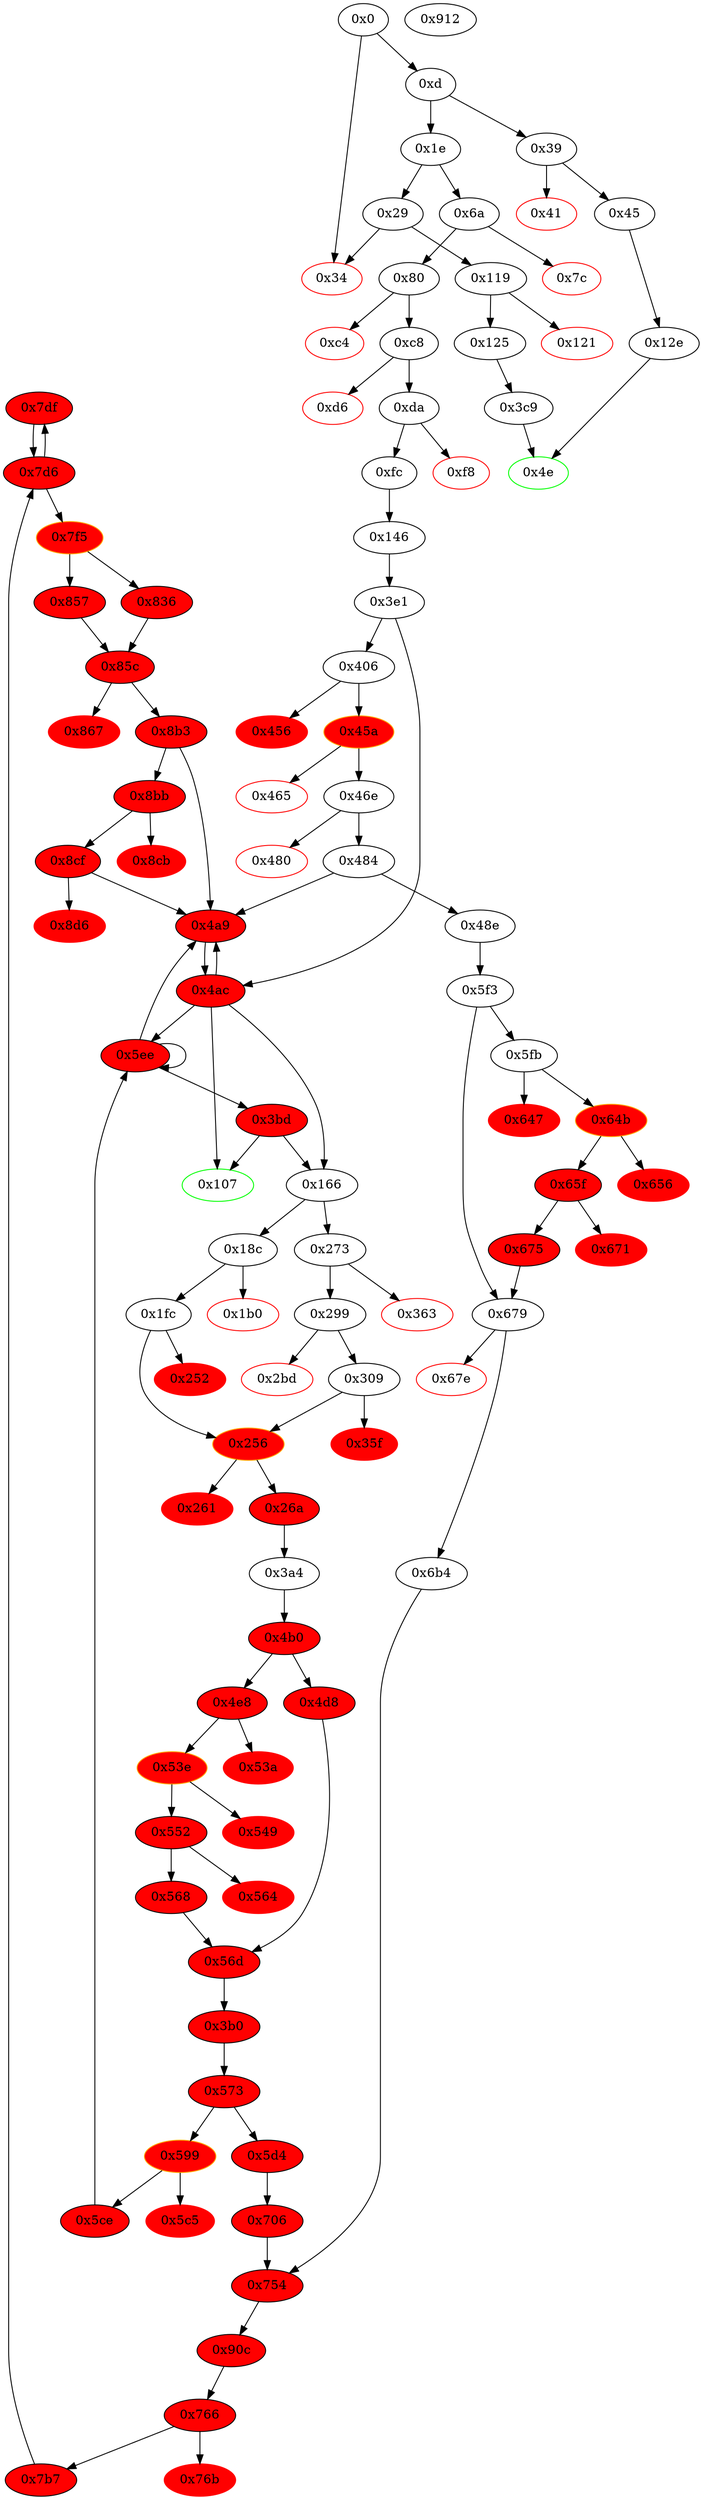 digraph "" {
"0x7df" [fillcolor=red, id="0x7df", style=filled, tooltip="Block 0x7df\n[0x7df:0x7f4]\n---\nPredecessors: [0x7d6]\nSuccessors: [0x7d6]\n---\n0x7df DUP1\n0x7e0 MLOAD\n0x7e1 DUP3\n0x7e2 MSTORE\n0x7e3 PUSH1 0x1f\n0x7e5 NOT\n0x7e6 SWAP1\n0x7e7 SWAP3\n0x7e8 ADD\n0x7e9 SWAP2\n0x7ea PUSH1 0x20\n0x7ec SWAP2\n0x7ed DUP3\n0x7ee ADD\n0x7ef SWAP2\n0x7f0 ADD\n0x7f1 PUSH2 0x7d6\n0x7f4 JUMP\n---\n0x7e0: V647 = M[S0]\n0x7e2: M[S1] = V647\n0x7e3: V648 = 0x1f\n0x7e5: V649 = NOT 0x1f\n0x7e8: V650 = ADD S2 0xffffffffffffffffffffffffffffffffffffffffffffffffffffffffffffffe0\n0x7ea: V651 = 0x20\n0x7ee: V652 = ADD 0x20 S1\n0x7f0: V653 = ADD 0x20 S0\n0x7f1: V654 = 0x7d6\n0x7f4: JUMP 0x7d6\n---\nEntry stack: [S38, S37, S36, S35, S34, S33, V9, S31, S30, V57, S28, S27, S26, S25, S24, S23, S22, {0x3bd, 0x6a4ffaafa8dd400676df8076ad6c724867b0e2e8}, S20, S19, S18, {0x4a9, 0x5ee}, S16, S15, S14, 0x5ee, S12, S11, 0x0, 0x60, V638, S7, V640, V640, V643, V641, S2, S1, S0]\nStack pops: 3\nStack additions: [V650, V652, V653]\nExit stack: [S38, S37, S36, S35, S34, S33, V9, S31, S30, V57, S28, S27, S26, S25, S24, S23, S22, {0x3bd, 0x6a4ffaafa8dd400676df8076ad6c724867b0e2e8}, S20, S19, S18, {0x4a9, 0x5ee}, S16, S15, S14, 0x5ee, S12, S11, 0x0, 0x60, V638, S7, V640, V640, V643, V641, V650, V652, V653]\n\nDef sites:\nS38: {}\nS37: {}\nS36: {}\nS35: {}\nS34: {}\nS33: {}\nV9: {0xd.0x12}\nS31: {0x4d8.0x4e3, 0x6a.0x6b}\nS30: {0x80.0x8c, 0x3b0_0x4d8.0x3b3}\nV57: {0x80.0x94}\nS28: {0x3b0_0x4d8.0x3b7, 0x80.0x9a}\nS27: {0x80.0xa0, 0x4d8.0x4e3}\nS26: {0x80.0xa9, 0x5d4.0x5d5}\nS25: {0xda.0xe0, 0x5d4.0x5e1}\nS24: {0x3b0_0x4d8.0x3b7, 0xda.0xdc}\nS23: {0x4d8.0x4e3, 0x146.0x147}\nS22: {0x4d8.0x4e3, 0x568_0x309.0x56a, 0x568_0x1fc.0x56a, 0x146.0x149}\n{0x3bd, 0x6a4ffaafa8dd400676df8076ad6c724867b0e2e8}: {0x3b0_0x568_0x309.0x3b3, 0x3b0_0x568_0x1fc.0x3b3, 0x3b0_0x4d8.0x3b3, 0x146.0x14c}\nS20: {0x80.0x94, 0x80.0x8c}\nS19: {0x3b0_0x4d8.0x3b7, 0x80.0x8c, 0x3b0_0x568_0x309.0x3b7, 0x3b0_0x568_0x1fc.0x3b7}\nS18: {0x4d8.0x4e3, 0x568_0x309.0x56a, 0x484.0x486, 0x568_0x1fc.0x56a}\n{0x4a9, 0x5ee}: {0x5d4.0x5d5, 0x48e.0x48e}\nS16: {0x5d4.0x5e1, 0x48e.0x49a}\nS15: {0x3b0_0x4d8.0x3b7, 0x3b0_0x568_0x1fc.0x3b7, 0x146.0x14c, 0x3b0_0x568_0x309.0x3b7}\nS14: {0x4d8.0x4e3, 0x568_0x309.0x56a, 0x568_0x1fc.0x56a, 0x48e.0x49e}\n0x5ee: {0x6b4.0x6fc, 0x706.0x74e}\nS12: {0x5d4.0x5e1, 0x48e.0x49a}\nS11: {0x6b4.0x6d1, 0x706.0x723}\n0x0: {0x7b7.0x7b8}\n0x60: {0x7b7.0x7ba}\nV638: {0x7b7.0x7c5}\nS7: {0x6b4.0x6d1, 0x706.0x723}\nV640: {0x7b7.0x7c9}\nV640: {0x7b7.0x7c9}\nV643: {0x7b7.0x7d1}\nV641: {0x7b7.0x7cd}\nS2: {0x7b7.0x7cd, 0x7df.0x7e8}\nS1: {0x7b7.0x7c9, 0x7df.0x7ee}\nS0: {0x7b7.0x7d1, 0x7df.0x7f0}\n"];
"0x8cb" [color=red, fillcolor=red, id="0x8cb", style=filled, tooltip="Block 0x8cb\n[0x8cb:0x8ce]\n---\nPredecessors: [0x8bb]\nSuccessors: []\n---\n0x8cb PUSH1 0x0\n0x8cd DUP1\n0x8ce REVERT\n---\n0x8cb: V724 = 0x0\n0x8ce: REVERT 0x0 0x0\n---\nEntry stack: [S31, S30, S29, S28, S27, S26, V9, S24, S23, V57, S21, S20, S19, S18, S17, S16, S15, {0x3bd, 0x6a4ffaafa8dd400676df8076ad6c724867b0e2e8}, S13, S12, S11, {0x4a9, 0x5ee}, S9, S8, S7, 0x5ee, S5, S4, V674, S2, V718, V719]\nStack pops: 0\nStack additions: []\nExit stack: [S31, S30, S29, S28, S27, S26, V9, S24, S23, V57, S21, S20, S19, S18, S17, S16, S15, {0x3bd, 0x6a4ffaafa8dd400676df8076ad6c724867b0e2e8}, S13, S12, S11, {0x4a9, 0x5ee}, S9, S8, S7, 0x5ee, S5, S4, V674, S2, V718, V719]\n\nDef sites:\nS31: {}\nS30: {}\nS29: {}\nS28: {}\nS27: {}\nS26: {}\nV9: {0xd.0x12}\nS24: {0x4d8.0x4e3, 0x6a.0x6b}\nS23: {0x80.0x8c, 0x3b0_0x4d8.0x3b3}\nV57: {0x80.0x94}\nS21: {0x3b0_0x4d8.0x3b7, 0x80.0x9a}\nS20: {0x80.0xa0, 0x4d8.0x4e3}\nS19: {0x80.0xa9, 0x5d4.0x5d5}\nS18: {0xda.0xe0, 0x5d4.0x5e1}\nS17: {0x3b0_0x4d8.0x3b7, 0xda.0xdc}\nS16: {0x4d8.0x4e3, 0x146.0x147}\nS15: {0x4d8.0x4e3, 0x568_0x1fc.0x56a, 0x568_0x309.0x56a, 0x146.0x149}\n{0x3bd, 0x6a4ffaafa8dd400676df8076ad6c724867b0e2e8}: {0x3b0_0x568_0x1fc.0x3b3, 0x3b0_0x568_0x309.0x3b3, 0x3b0_0x4d8.0x3b3, 0x146.0x14c}\nS13: {0x80.0x94, 0x80.0x8c}\nS12: {0x3b0_0x4d8.0x3b7, 0x80.0x8c, 0x3b0_0x568_0x1fc.0x3b7, 0x3b0_0x568_0x309.0x3b7}\nS11: {0x4d8.0x4e3, 0x568_0x1fc.0x56a, 0x484.0x486, 0x568_0x309.0x56a}\n{0x4a9, 0x5ee}: {0x5d4.0x5d5, 0x48e.0x48e}\nS9: {0x5d4.0x5e1, 0x48e.0x49a}\nS8: {0x3b0_0x4d8.0x3b7, 0x3b0_0x568_0x309.0x3b7, 0x146.0x14c, 0x3b0_0x568_0x1fc.0x3b7}\nS7: {0x4d8.0x4e3, 0x568_0x1fc.0x56a, 0x568_0x309.0x56a, 0x48e.0x49e}\n0x5ee: {0x6b4.0x6fc, 0x706.0x74e}\nS5: {0x5d4.0x5e1, 0x48e.0x49a}\nS4: {0x6b4.0x6d1, 0x706.0x723}\nV674: {0x7f5.0x828}\nS2: {0x857.0x858, 0x836.0x838}\nV718: {0x8bb.0x8bf}\nV719: {0x8bb.0x8c1}\n"];
"0x56d" [fillcolor=red, id="0x56d", style=filled, tooltip="Block 0x56d\n[0x56d:0x572]\n---\nPredecessors: [0x4d8, 0x568]\nSuccessors: [0x3b0]\n---\n0x56d JUMPDEST\n0x56e SWAP3\n0x56f SWAP2\n0x570 POP\n0x571 POP\n0x572 JUMP\n---\n0x56d: JUMPDEST \n0x572: JUMP 0x3b0\n---\nEntry stack: [V9, 0x107, V53, V57, V60, V63, V67, V88, V86, S14, S13, S12, S11, S10, S9, S8, S7, S6, S5, 0x0, 0x3b0, S2, S1, S0]\nStack pops: 4\nStack additions: [S0]\nExit stack: [V9, 0x107, V53, V57, V60, V63, V67, V88, V86, S14, S13, S12, S11, S10, S9, S8, S7, S6, S5, 0x0, S0]\n\nDef sites:\nV9: {0xd.0x12}\n0x107: {0x6a.0x6b}\nV53: {0x80.0x8c}\nV57: {0x80.0x94}\nV60: {0x80.0x9a}\nV63: {0x80.0xa0}\nV67: {0x80.0xa9}\nV88: {0xda.0xe0}\nV86: {0xda.0xdc}\nS14: {0xd.0x12, 0x146.0x147}\nS13: {0x4d8.0x4e3, 0x6a.0x6b, 0x146.0x149}\nS12: {0x80.0x8c, 0x3b0_0x4d8.0x3b3, 0x146.0x14c}\nS11: {0x80.0x8c, 0x80.0x94}\nS10: {0x3b0_0x4d8.0x3b7, 0x80.0x9a, 0x80.0x8c}\nS9: {0x80.0xa0, 0x4d8.0x4e3, 0x484.0x486}\nS8: {0x80.0xa9, 0x5d4.0x5d5, 0x48e.0x48e}\nS7: {0xda.0xe0, 0x5d4.0x5e1, 0x48e.0x49a}\nS6: {0x3b0_0x4d8.0x3b7, 0xda.0xdc, 0x146.0x14c}\nS5: {0x146.0x147, 0x4d8.0x4e3, 0x48e.0x49e}\n0x0: {0x3a4_0x1fc.0x3a5, 0x3a4_0x309.0x3a5}\n0x3b0: {0x3a4_0x1fc.0x3a7, 0x3a4_0x309.0x3a7}\nS2: {0x80.0x8c, 0x80.0x94}\nS1: {0x3a4_0x1fc.0x3ab, 0x3a4_0x309.0x3ab}\nS0: {0x4d8.0x4e3, 0x568.0x56a}\n"];
"0x857" [fillcolor=red, id="0x857", style=filled, tooltip="Block 0x857\n[0x857:0x85b]\n---\nPredecessors: [0x7f5]\nSuccessors: [0x85c]\n---\n0x857 JUMPDEST\n0x858 PUSH1 0x60\n0x85a SWAP2\n0x85b POP\n---\n0x857: JUMPDEST \n0x858: V695 = 0x60\n---\nEntry stack: [S32, S31, S30, S29, S28, S27, V9, S25, S24, V57, S22, S21, S20, S19, S18, S17, S16, {0x3bd, 0x6a4ffaafa8dd400676df8076ad6c724867b0e2e8}, S14, S13, S12, {0x4a9, 0x5ee}, S10, S9, S8, 0x5ee, S6, S5, 0x0, 0x60, V674, V675, V675]\nStack pops: 2\nStack additions: [0x60, S0]\nExit stack: [S32, S31, S30, S29, S28, S27, V9, S25, S24, V57, S22, S21, S20, S19, S18, S17, S16, {0x3bd, 0x6a4ffaafa8dd400676df8076ad6c724867b0e2e8}, S14, S13, S12, {0x4a9, 0x5ee}, S10, S9, S8, 0x5ee, S6, S5, 0x0, 0x60, V674, 0x60, V675]\n\nDef sites:\nS32: {}\nS31: {}\nS30: {}\nS29: {}\nS28: {}\nS27: {}\nV9: {0xd.0x12}\nS25: {0x4d8.0x4e3, 0x6a.0x6b}\nS24: {0x80.0x8c, 0x3b0_0x4d8.0x3b3}\nV57: {0x80.0x94}\nS22: {0x3b0_0x4d8.0x3b7, 0x80.0x9a}\nS21: {0x80.0xa0, 0x4d8.0x4e3}\nS20: {0x80.0xa9, 0x5d4.0x5d5}\nS19: {0xda.0xe0, 0x5d4.0x5e1}\nS18: {0x3b0_0x4d8.0x3b7, 0xda.0xdc}\nS17: {0x4d8.0x4e3, 0x146.0x147}\nS16: {0x4d8.0x4e3, 0x568_0x309.0x56a, 0x568_0x1fc.0x56a, 0x146.0x149}\n{0x3bd, 0x6a4ffaafa8dd400676df8076ad6c724867b0e2e8}: {0x3b0_0x568_0x309.0x3b3, 0x3b0_0x568_0x1fc.0x3b3, 0x3b0_0x4d8.0x3b3, 0x146.0x14c}\nS14: {0x80.0x94, 0x80.0x8c}\nS13: {0x3b0_0x4d8.0x3b7, 0x80.0x8c, 0x3b0_0x568_0x309.0x3b7, 0x3b0_0x568_0x1fc.0x3b7}\nS12: {0x4d8.0x4e3, 0x568_0x309.0x56a, 0x484.0x486, 0x568_0x1fc.0x56a}\n{0x4a9, 0x5ee}: {0x5d4.0x5d5, 0x48e.0x48e}\nS10: {0x5d4.0x5e1, 0x48e.0x49a}\nS9: {0x3b0_0x4d8.0x3b7, 0x3b0_0x568_0x1fc.0x3b7, 0x146.0x14c, 0x3b0_0x568_0x309.0x3b7}\nS8: {0x4d8.0x4e3, 0x568_0x309.0x56a, 0x568_0x1fc.0x56a, 0x48e.0x49e}\n0x5ee: {0x6b4.0x6fc, 0x706.0x74e}\nS6: {0x5d4.0x5e1, 0x48e.0x49a}\nS5: {0x6b4.0x6d1, 0x706.0x723}\n0x0: {0x7b7.0x7b8}\n0x60: {0x7b7.0x7ba}\nV674: {0x7f5.0x828}\nV675: {0x7f5.0x82c}\nV675: {0x7f5.0x82c}\n"];
"0x5f3" [fillcolor=white, id="0x5f3", style=filled, tooltip="Block 0x5f3\n[0x5f3:0x5fa]\n---\nPredecessors: [0x48e]\nSuccessors: [0x5fb, 0x679]\n---\n0x5f3 JUMPDEST\n0x5f4 DUP1\n0x5f5 ISZERO\n0x5f6 DUP1\n0x5f7 PUSH2 0x679\n0x5fa JUMPI\n---\n0x5f3: JUMPDEST \n0x5f5: V470 = ISZERO 0xffffffffffffffffffffffffffffffffffffffffffffffffffffffffffffffff\n0x5f7: V471 = 0x679\n0x5fa: JUMPI 0x679 0x0\n---\nEntry stack: [V9, 0x107, V53, V57, V60, V63, V67, V88, V86, 0x0, 0x166, 0x6a4ffaafa8dd400676df8076ad6c724867b0e2e8, V53, V53, V340, 0x4a9, V348, 0x6a4ffaafa8dd400676df8076ad6c724867b0e2e8, 0xffffffffffffffffffffffffffffffffffffffffffffffffffffffffffffffff]\nStack pops: 1\nStack additions: [S0, 0x0]\nExit stack: [V9, 0x107, V53, V57, V60, V63, V67, V88, V86, 0x0, 0x166, 0x6a4ffaafa8dd400676df8076ad6c724867b0e2e8, V53, V53, V340, 0x4a9, V348, 0x6a4ffaafa8dd400676df8076ad6c724867b0e2e8, 0xffffffffffffffffffffffffffffffffffffffffffffffffffffffffffffffff, 0x0]\n\nDef sites:\nV9: {0xd.0x12}\n0x107: {0x6a.0x6b}\nV53: {0x80.0x8c}\nV57: {0x80.0x94}\nV60: {0x80.0x9a}\nV63: {0x80.0xa0}\nV67: {0x80.0xa9}\nV88: {0xda.0xe0}\nV86: {0xda.0xdc}\n0x0: {0x146.0x147}\n0x166: {0x146.0x149}\n0x6a4ffaafa8dd400676df8076ad6c724867b0e2e8: {0x146.0x14c}\nV53: {0x80.0x8c}\nV53: {0x80.0x8c}\nV340: {0x484.0x486}\n0x4a9: {0x48e.0x48e}\nV348: {0x48e.0x49a}\n0x6a4ffaafa8dd400676df8076ad6c724867b0e2e8: {0x146.0x14c}\n0xffffffffffffffffffffffffffffffffffffffffffffffffffffffffffffffff: {0x48e.0x49e}\n"];
"0x599" [color=orange, fillcolor=red, id="0x599", style=filled, tooltip="Block 0x599\n[0x599:0x5c4]\n---\nPredecessors: [0x573]\nSuccessors: [0x5c5, 0x5ce]\n---\n0x599 PUSH1 0x40\n0x59b MLOAD\n0x59c PUSH1 0x1\n0x59e PUSH1 0x1\n0x5a0 PUSH1 0xa0\n0x5a2 SHL\n0x5a3 SUB\n0x5a4 DUP4\n0x5a5 AND\n0x5a6 SWAP1\n0x5a7 DUP3\n0x5a8 ISZERO\n0x5a9 PUSH2 0x8fc\n0x5ac MUL\n0x5ad SWAP1\n0x5ae DUP4\n0x5af SWAP1\n0x5b0 PUSH1 0x0\n0x5b2 DUP2\n0x5b3 DUP2\n0x5b4 DUP2\n0x5b5 DUP6\n0x5b6 DUP9\n0x5b7 DUP9\n0x5b8 CALL\n0x5b9 SWAP4\n0x5ba POP\n0x5bb POP\n0x5bc POP\n0x5bd POP\n0x5be ISZERO\n0x5bf DUP1\n0x5c0 ISZERO\n0x5c1 PUSH2 0x5ce\n0x5c4 JUMPI\n---\n0x599: V439 = 0x40\n0x59b: V440 = M[0x40]\n0x59c: V441 = 0x1\n0x59e: V442 = 0x1\n0x5a0: V443 = 0xa0\n0x5a2: V444 = SHL 0xa0 0x1\n0x5a3: V445 = SUB 0x10000000000000000000000000000000000000000 0x1\n0x5a5: V446 = AND S1 0xffffffffffffffffffffffffffffffffffffffff\n0x5a8: V447 = ISZERO S0\n0x5a9: V448 = 0x8fc\n0x5ac: V449 = MUL 0x8fc V447\n0x5b0: V450 = 0x0\n0x5b8: V451 = CALL V449 V446 S0 V440 0x0 V440 0x0\n0x5be: V452 = ISZERO V451\n0x5c0: V453 = ISZERO V452\n0x5c1: V454 = 0x5ce\n0x5c4: JUMPI 0x5ce V453\n---\nEntry stack: [V9, 0x107, V53, V57, V60, V63, V67, V88, V86, S14, S13, S12, S11, S10, S9, S8, S7, S6, S5, S4, 0x3bd, S2, S1, S0]\nStack pops: 2\nStack additions: [S1, S0, V452]\nExit stack: [V9, 0x107, V53, V57, V60, V63, V67, V88, V86, S14, S13, S12, S11, S10, S9, S8, S7, S6, S5, S4, 0x3bd, S2, S1, S0, V452]\n\nDef sites:\nV9: {0xd.0x12}\n0x107: {0x6a.0x6b}\nV53: {0x80.0x8c}\nV57: {0x80.0x94}\nV60: {0x80.0x9a}\nV63: {0x80.0xa0}\nV67: {0x80.0xa9}\nV88: {0xda.0xe0}\nV86: {0xda.0xdc}\nS14: {0xd.0x12, 0x146.0x147}\nS13: {0x4d8.0x4e3, 0x6a.0x6b, 0x146.0x149}\nS12: {0x80.0x8c, 0x3b0_0x4d8.0x3b3, 0x146.0x14c}\nS11: {0x80.0x8c, 0x80.0x94}\nS10: {0x3b0_0x4d8.0x3b7, 0x80.0x8c, 0x80.0x9a}\nS9: {0x80.0xa0, 0x4d8.0x4e3, 0x484.0x486}\nS8: {0x80.0xa9, 0x5d4.0x5d5, 0x48e.0x48e}\nS7: {0xda.0xe0, 0x5d4.0x5e1, 0x48e.0x49a}\nS6: {0x3b0_0x4d8.0x3b7, 0xda.0xdc, 0x146.0x14c}\nS5: {0x146.0x147, 0x4d8.0x4e3, 0x48e.0x49e}\nS4: {0x4d8.0x4e3, 0x568_0x309.0x56a, 0x568_0x1fc.0x56a}\n0x3bd: {0x3b0_0x568_0x1fc.0x3b3, 0x3b0_0x568_0x309.0x3b3, 0x3b0_0x4d8.0x3b3}\nS2: {0x80.0x8c, 0x80.0x94}\nS1: {0x3b0_0x4d8.0x3b7, 0x3b0_0x568_0x1fc.0x3b7, 0x3b0_0x568_0x309.0x3b7}\nS0: {0x4d8.0x4e3, 0x568_0x309.0x56a, 0x568_0x1fc.0x56a}\n"];
"0x107" [color=green, fillcolor=white, id="0x107", style=filled, tooltip="Block 0x107\n[0x107:0x118]\n---\nPredecessors: [0x3bd, 0x4ac]\nSuccessors: []\n---\n0x107 JUMPDEST\n0x108 PUSH1 0x40\n0x10a DUP1\n0x10b MLOAD\n0x10c SWAP2\n0x10d DUP3\n0x10e MSTORE\n0x10f MLOAD\n0x110 SWAP1\n0x111 DUP2\n0x112 SWAP1\n0x113 SUB\n0x114 PUSH1 0x20\n0x116 ADD\n0x117 SWAP1\n0x118 RETURN\n---\n0x107: JUMPDEST \n0x108: V100 = 0x40\n0x10b: V101 = M[0x40]\n0x10e: M[V101] = S0\n0x10f: V102 = M[0x40]\n0x113: V103 = SUB V101 V102\n0x114: V104 = 0x20\n0x116: V105 = ADD 0x20 V103\n0x118: RETURN V102 V105\n---\nEntry stack: [S19, V9, S17, S16, V57, S14, S13, S12, S11, S10, S9, S8, S7, S6, S5, S4, S3, S2, S1, S0]\nStack pops: 1\nStack additions: []\nExit stack: [S19, V9, S17, S16, V57, S14, S13, S12, S11, S10, S9, S8, S7, S6, S5, S4, S3, S2, S1]\n\nDef sites:\nS19: {}\nV9: {0xd.0x12}\nS17: {0x4d8.0x4e3, 0x6a.0x6b}\nS16: {0x80.0x8c, 0x3b0_0x4d8.0x3b3}\nV57: {0x80.0x94}\nS14: {0x3b0_0x4d8.0x3b7, 0x80.0x9a}\nS13: {0x80.0xa0, 0x4d8.0x4e3}\nS12: {0x80.0xa9, 0x5d4.0x5d5}\nS11: {0xda.0xe0, 0x5d4.0x5e1}\nS10: {0x3b0_0x4d8.0x3b7, 0xda.0xdc, 0xd.0x12}\nS9: {0x4d8.0x4e3, 0x6a.0x6b, 0xd.0x12, 0x146.0x147}\nS8: {0x4d8.0x4e3, 0x6a.0x6b, 0x568_0x309.0x56a, 0x568_0x1fc.0x56a, 0x80.0x8c, 0x146.0x149}\nS7: {0x80.0x94, 0x3b0_0x568_0x1fc.0x3b3, 0x3b0_0x568_0x309.0x3b3, 0x80.0x8c, 0x3b0_0x4d8.0x3b3, 0x146.0x14c}\nS6: {0x80.0x8c, 0x80.0x94, 0x80.0x9a}\nS5: {0x80.0x8c, 0x80.0xa0, 0xd.0x12, 0x3b0_0x568_0x1fc.0x3b7, 0x3b0_0x4d8.0x3b7, 0x80.0x9a, 0x3b0_0x568_0x309.0x3b7}\nS4: {0x80.0xa9, 0x4d8.0x4e3, 0x6a.0x6b, 0x568_0x1fc.0x56a, 0x568_0x309.0x56a, 0x80.0xa0, 0x484.0x486}\nS3: {0x80.0xa9, 0xda.0xe0, 0x48e.0x48e, 0x80.0x8c, 0x3b0_0x4d8.0x3b3, 0x5d4.0x5d5}\nS2: {0xda.0xdc, 0x80.0x94, 0xda.0xe0, 0x5d4.0x5e1, 0x48e.0x49a}\nS1: {0xda.0xdc, 0x3b0_0x4d8.0x3b7, 0x146.0x147, 0xd.0x12, 0x3b0_0x568_0x1fc.0x3b7, 0x80.0x9a, 0x3b0_0x568_0x309.0x3b7, 0x146.0x14c}\nS0: {0x4d8.0x4e3, 0x568_0x1fc.0x56a, 0x568_0x309.0x56a, 0x6a.0x6b, 0xd.0x12, 0x48e.0x49e, 0x80.0xa0, 0x484.0x486, 0x146.0x147}\n"];
"0x29" [fillcolor=white, id="0x29", style=filled, tooltip="Block 0x29\n[0x29:0x33]\n---\nPredecessors: [0x1e]\nSuccessors: [0x34, 0x119]\n---\n0x29 DUP1\n0x2a PUSH4 0xe0bab4c4\n0x2f EQ\n0x30 PUSH2 0x119\n0x33 JUMPI\n---\n0x2a: V16 = 0xe0bab4c4\n0x2f: V17 = EQ 0xe0bab4c4 V9\n0x30: V18 = 0x119\n0x33: JUMPI 0x119 V17\n---\nEntry stack: [V9]\nStack pops: 1\nStack additions: [S0]\nExit stack: [V9]\n\nDef sites:\nV9: {0xd.0x12}\n"];
"0x41" [color=red, fillcolor=white, id="0x41", style=filled, tooltip="Block 0x41\n[0x41:0x44]\n---\nPredecessors: [0x39]\nSuccessors: []\n---\n0x41 PUSH1 0x0\n0x43 DUP1\n0x44 REVERT\n---\n0x41: V23 = 0x0\n0x44: REVERT 0x0 0x0\n---\nEntry stack: [V9, V20]\nStack pops: 0\nStack additions: []\nExit stack: [V9, V20]\n\nDef sites:\nV9: {0xd.0x12}\nV20: {0x39.0x3a}\n"];
"0x3c9" [fillcolor=white, id="0x3c9", style=filled, tooltip="Block 0x3c9\n[0x3c9:0x3e0]\n---\nPredecessors: [0x125]\nSuccessors: [0x4e]\n---\n0x3c9 JUMPDEST\n0x3ca PUSH20 0x6b175474e89094c44da98b954eedeac495271d0f\n0x3df DUP2\n0x3e0 JUMP\n---\n0x3c9: JUMPDEST \n0x3ca: V283 = 0x6b175474e89094c44da98b954eedeac495271d0f\n0x3e0: JUMP 0x4e\n---\nEntry stack: [V9, 0x4e]\nStack pops: 1\nStack additions: [S0, 0x6b175474e89094c44da98b954eedeac495271d0f]\nExit stack: [V9, 0x4e, 0x6b175474e89094c44da98b954eedeac495271d0f]\n\nDef sites:\nV9: {0xd.0x12}\n0x4e: {0x125.0x127}\n"];
"0x65f" [fillcolor=red, id="0x65f", style=filled, tooltip="Block 0x65f\n[0x65f:0x670]\n---\nPredecessors: [0x64b]\nSuccessors: [0x671, 0x675]\n---\n0x65f JUMPDEST\n0x660 POP\n0x661 POP\n0x662 POP\n0x663 POP\n0x664 PUSH1 0x40\n0x666 MLOAD\n0x667 RETURNDATASIZE\n0x668 PUSH1 0x20\n0x66a DUP2\n0x66b LT\n0x66c ISZERO\n0x66d PUSH2 0x675\n0x670 JUMPI\n---\n0x65f: JUMPDEST \n0x664: V510 = 0x40\n0x666: V511 = M[0x40]\n0x667: V512 = RETURNDATASIZE\n0x668: V513 = 0x20\n0x66b: V514 = LT V512 0x20\n0x66c: V515 = ISZERO V514\n0x66d: V516 = 0x675\n0x670: JUMPI 0x675 V515\n---\nEntry stack: [V9, 0x107, V53, V57, V60, V63, V67, V88, V86, 0x0, 0x166, 0x6a4ffaafa8dd400676df8076ad6c724867b0e2e8, V53, V53, V340, 0x4a9, V348, 0x6a4ffaafa8dd400676df8076ad6c724867b0e2e8, 0xffffffffffffffffffffffffffffffffffffffffffffffffffffffffffffffff, V489, 0xdd62ed3e, V492, V503]\nStack pops: 4\nStack additions: [V511, V512]\nExit stack: [V9, 0x107, V53, V57, V60, V63, V67, V88, V86, 0x0, 0x166, 0x6a4ffaafa8dd400676df8076ad6c724867b0e2e8, V53, V53, V340, 0x4a9, V348, 0x6a4ffaafa8dd400676df8076ad6c724867b0e2e8, 0xffffffffffffffffffffffffffffffffffffffffffffffffffffffffffffffff, V511, V512]\n\nDef sites:\nV9: {0xd.0x12}\n0x107: {0x6a.0x6b}\nV53: {0x80.0x8c}\nV57: {0x80.0x94}\nV60: {0x80.0x9a}\nV63: {0x80.0xa0}\nV67: {0x80.0xa9}\nV88: {0xda.0xe0}\nV86: {0xda.0xdc}\n0x0: {0x146.0x147}\n0x166: {0x146.0x149}\n0x6a4ffaafa8dd400676df8076ad6c724867b0e2e8: {0x146.0x14c}\nV53: {0x80.0x8c}\nV53: {0x80.0x8c}\nV340: {0x484.0x486}\n0x4a9: {0x48e.0x48e}\nV348: {0x48e.0x49a}\n0x6a4ffaafa8dd400676df8076ad6c724867b0e2e8: {0x146.0x14c}\n0xffffffffffffffffffffffffffffffffffffffffffffffffffffffffffffffff: {0x48e.0x49e}\nV489: {0x5fb.0x624}\n0xdd62ed3e: {0x5fb.0x626}\nV492: {0x5fb.0x630}\nV503: {0x64b.0x64f}\n"];
"0x119" [fillcolor=white, id="0x119", style=filled, tooltip="Block 0x119\n[0x119:0x120]\n---\nPredecessors: [0x29]\nSuccessors: [0x121, 0x125]\n---\n0x119 JUMPDEST\n0x11a CALLVALUE\n0x11b DUP1\n0x11c ISZERO\n0x11d PUSH2 0x125\n0x120 JUMPI\n---\n0x119: JUMPDEST \n0x11a: V106 = CALLVALUE\n0x11c: V107 = ISZERO V106\n0x11d: V108 = 0x125\n0x120: JUMPI 0x125 V107\n---\nEntry stack: [V9]\nStack pops: 0\nStack additions: [V106]\nExit stack: [V9, V106]\n\nDef sites:\nV9: {0xd.0x12}\n"];
"0x363" [color=red, fillcolor=white, id="0x363", style=filled, tooltip="Block 0x363\n[0x363:0x3a3]\n---\nPredecessors: [0x273]\nSuccessors: []\n---\n0x363 JUMPDEST\n0x364 PUSH1 0x40\n0x366 DUP1\n0x367 MLOAD\n0x368 PUSH3 0x461bcd\n0x36c PUSH1 0xe5\n0x36e SHL\n0x36f DUP2\n0x370 MSTORE\n0x371 PUSH1 0x20\n0x373 PUSH1 0x4\n0x375 DUP3\n0x376 ADD\n0x377 MSTORE\n0x378 PUSH1 0x11\n0x37a PUSH1 0x24\n0x37c DUP3\n0x37d ADD\n0x37e MSTORE\n0x37f PUSH17 0x24b73b30b634b210333937b6aa37b5b2b7\n0x391 PUSH1 0x79\n0x393 SHL\n0x394 PUSH1 0x44\n0x396 DUP3\n0x397 ADD\n0x398 MSTORE\n0x399 SWAP1\n0x39a MLOAD\n0x39b SWAP1\n0x39c DUP2\n0x39d SWAP1\n0x39e SUB\n0x39f PUSH1 0x64\n0x3a1 ADD\n0x3a2 SWAP1\n0x3a3 REVERT\n---\n0x363: JUMPDEST \n0x364: V256 = 0x40\n0x367: V257 = M[0x40]\n0x368: V258 = 0x461bcd\n0x36c: V259 = 0xe5\n0x36e: V260 = SHL 0xe5 0x461bcd\n0x370: M[V257] = 0x8c379a000000000000000000000000000000000000000000000000000000000\n0x371: V261 = 0x20\n0x373: V262 = 0x4\n0x376: V263 = ADD V257 0x4\n0x377: M[V263] = 0x20\n0x378: V264 = 0x11\n0x37a: V265 = 0x24\n0x37d: V266 = ADD V257 0x24\n0x37e: M[V266] = 0x11\n0x37f: V267 = 0x24b73b30b634b210333937b6aa37b5b2b7\n0x391: V268 = 0x79\n0x393: V269 = SHL 0x79 0x24b73b30b634b210333937b6aa37b5b2b7\n0x394: V270 = 0x44\n0x397: V271 = ADD V257 0x44\n0x398: M[V271] = 0x496e76616c69642066726f6d546f6b656e000000000000000000000000000000\n0x39a: V272 = M[0x40]\n0x39e: V273 = SUB V257 V272\n0x39f: V274 = 0x64\n0x3a1: V275 = ADD 0x64 V273\n0x3a3: REVERT V272 V275\n---\nEntry stack: [S19, V9, S17, S16, V57, S14, S13, S12, S11, S10, S9, S8, S7, S6, S5, S4, S3, S2, S1, S0]\nStack pops: 0\nStack additions: []\nExit stack: [S19, V9, S17, S16, V57, S14, S13, S12, S11, S10, S9, S8, S7, S6, S5, S4, S3, S2, S1, S0]\n\nDef sites:\nS19: {}\nV9: {0xd.0x12}\nS17: {0x4d8.0x4e3, 0x6a.0x6b}\nS16: {0x80.0x8c, 0x3b0_0x4d8.0x3b3}\nV57: {0x80.0x94}\nS14: {0x3b0_0x4d8.0x3b7, 0x80.0x9a}\nS13: {0x80.0xa0, 0x4d8.0x4e3}\nS12: {0x80.0xa9, 0x5d4.0x5d5}\nS11: {0xda.0xe0, 0x5d4.0x5e1}\nS10: {0x3b0_0x4d8.0x3b7, 0xda.0xdc}\nS9: {0x4d8.0x4e3, 0xd.0x12, 0x146.0x147}\nS8: {0x4d8.0x4e3, 0x6a.0x6b, 0x568_0x309.0x56a, 0x568_0x1fc.0x56a, 0x146.0x149}\nS7: {0x80.0x8c, 0x3b0_0x568_0x1fc.0x3b3, 0x3b0_0x568_0x309.0x3b3, 0x3b0_0x4d8.0x3b3, 0x146.0x14c}\nS6: {0x80.0x8c, 0x80.0x94}\nS5: {0x80.0x8c, 0xd.0x12, 0x3b0_0x568_0x1fc.0x3b7, 0x3b0_0x4d8.0x3b7, 0x80.0x9a, 0x3b0_0x568_0x309.0x3b7}\nS4: {0x4d8.0x4e3, 0x6a.0x6b, 0x568_0x1fc.0x56a, 0x568_0x309.0x56a, 0x80.0xa0, 0x484.0x486}\nS3: {0x80.0xa9, 0x80.0x8c, 0x3b0_0x4d8.0x3b3, 0x5d4.0x5d5, 0x48e.0x48e}\nS2: {0x80.0x94, 0xda.0xe0, 0x5d4.0x5e1, 0x48e.0x49a}\nS1: {0xda.0xdc, 0xd.0x12, 0x3b0_0x568_0x309.0x3b7, 0x3b0_0x4d8.0x3b7, 0x80.0x9a, 0x3b0_0x568_0x1fc.0x3b7, 0x146.0x14c}\nS0: {0x4d8.0x4e3, 0x568_0x1fc.0x56a, 0x568_0x309.0x56a, 0x6a.0x6b, 0xd.0x12, 0x48e.0x49e, 0x80.0xa0, 0x146.0x147}\n"];
"0x4e" [color=green, fillcolor=white, id="0x4e", style=filled, tooltip="Block 0x4e\n[0x4e:0x69]\n---\nPredecessors: [0x12e, 0x3c9]\nSuccessors: []\n---\n0x4e JUMPDEST\n0x4f PUSH1 0x40\n0x51 DUP1\n0x52 MLOAD\n0x53 PUSH1 0x1\n0x55 PUSH1 0x1\n0x57 PUSH1 0xa0\n0x59 SHL\n0x5a SUB\n0x5b SWAP1\n0x5c SWAP3\n0x5d AND\n0x5e DUP3\n0x5f MSTORE\n0x60 MLOAD\n0x61 SWAP1\n0x62 DUP2\n0x63 SWAP1\n0x64 SUB\n0x65 PUSH1 0x20\n0x67 ADD\n0x68 SWAP1\n0x69 RETURN\n---\n0x4e: JUMPDEST \n0x4f: V26 = 0x40\n0x52: V27 = M[0x40]\n0x53: V28 = 0x1\n0x55: V29 = 0x1\n0x57: V30 = 0xa0\n0x59: V31 = SHL 0xa0 0x1\n0x5a: V32 = SUB 0x10000000000000000000000000000000000000000 0x1\n0x5d: V33 = AND {0x6a4ffaafa8dd400676df8076ad6c724867b0e2e8, 0x6b175474e89094c44da98b954eedeac495271d0f} 0xffffffffffffffffffffffffffffffffffffffff\n0x5f: M[V27] = V33\n0x60: V34 = M[0x40]\n0x64: V35 = SUB V27 V34\n0x65: V36 = 0x20\n0x67: V37 = ADD 0x20 V35\n0x69: RETURN V34 V37\n---\nEntry stack: [V9, 0x4e, {0x6a4ffaafa8dd400676df8076ad6c724867b0e2e8, 0x6b175474e89094c44da98b954eedeac495271d0f}]\nStack pops: 1\nStack additions: []\nExit stack: [V9, 0x4e]\n\nDef sites:\nV9: {0xd.0x12}\n0x4e: {0x125.0x127, 0x45.0x47}\n{0x6a4ffaafa8dd400676df8076ad6c724867b0e2e8, 0x6b175474e89094c44da98b954eedeac495271d0f}: {0x3c9.0x3ca, 0x12e.0x12f}\n"];
"0x5d4" [fillcolor=red, id="0x5d4", style=filled, tooltip="Block 0x5d4\n[0x5d4:0x5ed]\n---\nPredecessors: [0x573]\nSuccessors: [0x706]\n---\n0x5d4 JUMPDEST\n0x5d5 PUSH2 0x5ee\n0x5d8 PUSH1 0x1\n0x5da PUSH1 0x1\n0x5dc PUSH1 0xa0\n0x5de SHL\n0x5df SUB\n0x5e0 DUP5\n0x5e1 AND\n0x5e2 DUP4\n0x5e3 DUP4\n0x5e4 PUSH4 0xffffffff\n0x5e9 PUSH2 0x706\n0x5ec AND\n0x5ed JUMP\n---\n0x5d4: JUMPDEST \n0x5d5: V460 = 0x5ee\n0x5d8: V461 = 0x1\n0x5da: V462 = 0x1\n0x5dc: V463 = 0xa0\n0x5de: V464 = SHL 0xa0 0x1\n0x5df: V465 = SUB 0x10000000000000000000000000000000000000000 0x1\n0x5e1: V466 = AND S2 0xffffffffffffffffffffffffffffffffffffffff\n0x5e4: V467 = 0xffffffff\n0x5e9: V468 = 0x706\n0x5ec: V469 = AND 0x706 0xffffffff\n0x5ed: JUMP 0x706\n---\nEntry stack: [V9, 0x107, V53, V57, V60, V63, V67, V88, V86, S14, S13, S12, S11, S10, S9, S8, S7, S6, S5, S4, 0x3bd, S2, S1, S0]\nStack pops: 3\nStack additions: [S2, S1, S0, 0x5ee, V466, S1, S0]\nExit stack: [V9, 0x107, V53, V57, V60, V63, V67, V88, V86, S14, S13, S12, S11, S10, S9, S8, S7, S6, S5, S4, 0x3bd, S2, S1, S0, 0x5ee, V466, S1, S0]\n\nDef sites:\nV9: {0xd.0x12}\n0x107: {0x6a.0x6b}\nV53: {0x80.0x8c}\nV57: {0x80.0x94}\nV60: {0x80.0x9a}\nV63: {0x80.0xa0}\nV67: {0x80.0xa9}\nV88: {0xda.0xe0}\nV86: {0xda.0xdc}\nS14: {0xd.0x12, 0x146.0x147}\nS13: {0x4d8.0x4e3, 0x6a.0x6b, 0x146.0x149}\nS12: {0x80.0x8c, 0x3b0_0x4d8.0x3b3, 0x146.0x14c}\nS11: {0x80.0x8c, 0x80.0x94}\nS10: {0x3b0_0x4d8.0x3b7, 0x80.0x8c, 0x80.0x9a}\nS9: {0x80.0xa0, 0x4d8.0x4e3, 0x484.0x486}\nS8: {0x80.0xa9, 0x5d4.0x5d5, 0x48e.0x48e}\nS7: {0xda.0xe0, 0x5d4.0x5e1, 0x48e.0x49a}\nS6: {0x3b0_0x4d8.0x3b7, 0xda.0xdc, 0x146.0x14c}\nS5: {0x146.0x147, 0x4d8.0x4e3, 0x48e.0x49e}\nS4: {0x4d8.0x4e3, 0x568_0x309.0x56a, 0x568_0x1fc.0x56a}\n0x3bd: {0x3b0_0x568_0x1fc.0x3b3, 0x3b0_0x568_0x309.0x3b3, 0x3b0_0x4d8.0x3b3}\nS2: {0x80.0x8c, 0x80.0x94}\nS1: {0x3b0_0x4d8.0x3b7, 0x3b0_0x568_0x1fc.0x3b7, 0x3b0_0x568_0x309.0x3b7}\nS0: {0x4d8.0x4e3, 0x568_0x309.0x56a, 0x568_0x1fc.0x56a}\n"];
"0x706" [fillcolor=red, id="0x706", style=filled, tooltip="Block 0x706\n[0x706:0x753]\n---\nPredecessors: [0x5d4]\nSuccessors: [0x754]\n---\n0x706 JUMPDEST\n0x707 PUSH1 0x40\n0x709 DUP1\n0x70a MLOAD\n0x70b PUSH1 0x1\n0x70d PUSH1 0x1\n0x70f PUSH1 0xa0\n0x711 SHL\n0x712 SUB\n0x713 DUP5\n0x714 AND\n0x715 PUSH1 0x24\n0x717 DUP3\n0x718 ADD\n0x719 MSTORE\n0x71a PUSH1 0x44\n0x71c DUP1\n0x71d DUP3\n0x71e ADD\n0x71f DUP5\n0x720 SWAP1\n0x721 MSTORE\n0x722 DUP3\n0x723 MLOAD\n0x724 DUP1\n0x725 DUP4\n0x726 SUB\n0x727 SWAP1\n0x728 SWAP2\n0x729 ADD\n0x72a DUP2\n0x72b MSTORE\n0x72c PUSH1 0x64\n0x72e SWAP1\n0x72f SWAP2\n0x730 ADD\n0x731 SWAP1\n0x732 SWAP2\n0x733 MSTORE\n0x734 PUSH1 0x20\n0x736 DUP2\n0x737 ADD\n0x738 DUP1\n0x739 MLOAD\n0x73a PUSH1 0x1\n0x73c PUSH1 0x1\n0x73e PUSH1 0xe0\n0x740 SHL\n0x741 SUB\n0x742 AND\n0x743 PUSH4 0xa9059cbb\n0x748 PUSH1 0xe0\n0x74a SHL\n0x74b OR\n0x74c SWAP1\n0x74d MSTORE\n0x74e PUSH2 0x5ee\n0x751 SWAP1\n0x752 DUP5\n0x753 SWAP1\n---\n0x706: JUMPDEST \n0x707: V573 = 0x40\n0x70a: V574 = M[0x40]\n0x70b: V575 = 0x1\n0x70d: V576 = 0x1\n0x70f: V577 = 0xa0\n0x711: V578 = SHL 0xa0 0x1\n0x712: V579 = SUB 0x10000000000000000000000000000000000000000 0x1\n0x714: V580 = AND S1 0xffffffffffffffffffffffffffffffffffffffff\n0x715: V581 = 0x24\n0x718: V582 = ADD V574 0x24\n0x719: M[V582] = V580\n0x71a: V583 = 0x44\n0x71e: V584 = ADD V574 0x44\n0x721: M[V584] = S0\n0x723: V585 = M[0x40]\n0x726: V586 = SUB V574 V585\n0x729: V587 = ADD 0x44 V586\n0x72b: M[V585] = V587\n0x72c: V588 = 0x64\n0x730: V589 = ADD V574 0x64\n0x733: M[0x40] = V589\n0x734: V590 = 0x20\n0x737: V591 = ADD V585 0x20\n0x739: V592 = M[V591]\n0x73a: V593 = 0x1\n0x73c: V594 = 0x1\n0x73e: V595 = 0xe0\n0x740: V596 = SHL 0xe0 0x1\n0x741: V597 = SUB 0x100000000000000000000000000000000000000000000000000000000 0x1\n0x742: V598 = AND 0xffffffffffffffffffffffffffffffffffffffffffffffffffffffff V592\n0x743: V599 = 0xa9059cbb\n0x748: V600 = 0xe0\n0x74a: V601 = SHL 0xe0 0xa9059cbb\n0x74b: V602 = OR 0xa9059cbb00000000000000000000000000000000000000000000000000000000 V598\n0x74d: M[V591] = V602\n0x74e: V603 = 0x5ee\n---\nEntry stack: [V9, 0x107, V53, V57, V60, V63, V67, V88, V86, S18, S17, S16, S15, S14, S13, S12, S11, S10, S9, S8, 0x3bd, S6, S5, S4, 0x5ee, V466, S1, S0]\nStack pops: 3\nStack additions: [S2, S1, S0, 0x5ee, S2, V585]\nExit stack: [V9, 0x107, V53, V57, V60, V63, V67, V88, V86, S18, S17, S16, S15, S14, S13, S12, S11, S10, S9, S8, 0x3bd, S6, S5, S4, 0x5ee, V466, S1, S0, 0x5ee, V466, V585]\n\nDef sites:\nV9: {0xd.0x12}\n0x107: {0x6a.0x6b}\nV53: {0x80.0x8c}\nV57: {0x80.0x94}\nV60: {0x80.0x9a}\nV63: {0x80.0xa0}\nV67: {0x80.0xa9}\nV88: {0xda.0xe0}\nV86: {0xda.0xdc}\nS18: {0xd.0x12, 0x146.0x147}\nS17: {0x4d8.0x4e3, 0x6a.0x6b, 0x146.0x149}\nS16: {0x80.0x8c, 0x3b0_0x4d8.0x3b3, 0x146.0x14c}\nS15: {0x80.0x8c, 0x80.0x94}\nS14: {0x3b0_0x4d8.0x3b7, 0x80.0x8c, 0x80.0x9a}\nS13: {0x80.0xa0, 0x4d8.0x4e3, 0x484.0x486}\nS12: {0x80.0xa9, 0x5d4.0x5d5, 0x48e.0x48e}\nS11: {0xda.0xe0, 0x5d4.0x5e1, 0x48e.0x49a}\nS10: {0x3b0_0x4d8.0x3b7, 0xda.0xdc, 0x146.0x14c}\nS9: {0x146.0x147, 0x4d8.0x4e3, 0x48e.0x49e}\nS8: {0x4d8.0x4e3, 0x568_0x309.0x56a, 0x568_0x1fc.0x56a}\n0x3bd: {0x3b0_0x568_0x1fc.0x3b3, 0x3b0_0x568_0x309.0x3b3, 0x3b0_0x4d8.0x3b3}\nS6: {0x80.0x8c, 0x80.0x94}\nS5: {0x3b0_0x4d8.0x3b7, 0x3b0_0x568_0x1fc.0x3b7, 0x3b0_0x568_0x309.0x3b7}\nS4: {0x4d8.0x4e3, 0x568_0x309.0x56a, 0x568_0x1fc.0x56a}\n0x5ee: {0x5d4.0x5d5}\nV466: {0x5d4.0x5e1}\nS1: {0x3b0_0x4d8.0x3b7, 0x3b0_0x568_0x1fc.0x3b7, 0x3b0_0x568_0x309.0x3b7}\nS0: {0x4d8.0x4e3, 0x568_0x309.0x56a, 0x568_0x1fc.0x56a}\n"];
"0x2bd" [color=red, fillcolor=white, id="0x2bd", style=filled, tooltip="Block 0x2bd\n[0x2bd:0x308]\n---\nPredecessors: [0x299]\nSuccessors: []\n---\n0x2bd PUSH1 0x40\n0x2bf DUP1\n0x2c0 MLOAD\n0x2c1 PUSH3 0x461bcd\n0x2c5 PUSH1 0xe5\n0x2c7 SHL\n0x2c8 DUP2\n0x2c9 MSTORE\n0x2ca PUSH1 0x20\n0x2cc PUSH1 0x4\n0x2ce DUP3\n0x2cf ADD\n0x2d0 DUP2\n0x2d1 SWAP1\n0x2d2 MSTORE\n0x2d3 PUSH1 0x24\n0x2d5 DUP3\n0x2d6 ADD\n0x2d7 MSTORE\n0x2d8 PUSH32 0x44657374696e6174696f6e20746f6b656e2073686f756c642062652042444149\n0x2f9 PUSH1 0x44\n0x2fb DUP3\n0x2fc ADD\n0x2fd MSTORE\n0x2fe SWAP1\n0x2ff MLOAD\n0x300 SWAP1\n0x301 DUP2\n0x302 SWAP1\n0x303 SUB\n0x304 PUSH1 0x64\n0x306 ADD\n0x307 SWAP1\n0x308 REVERT\n---\n0x2bd: V211 = 0x40\n0x2c0: V212 = M[0x40]\n0x2c1: V213 = 0x461bcd\n0x2c5: V214 = 0xe5\n0x2c7: V215 = SHL 0xe5 0x461bcd\n0x2c9: M[V212] = 0x8c379a000000000000000000000000000000000000000000000000000000000\n0x2ca: V216 = 0x20\n0x2cc: V217 = 0x4\n0x2cf: V218 = ADD V212 0x4\n0x2d2: M[V218] = 0x20\n0x2d3: V219 = 0x24\n0x2d6: V220 = ADD V212 0x24\n0x2d7: M[V220] = 0x20\n0x2d8: V221 = 0x44657374696e6174696f6e20746f6b656e2073686f756c642062652042444149\n0x2f9: V222 = 0x44\n0x2fc: V223 = ADD V212 0x44\n0x2fd: M[V223] = 0x44657374696e6174696f6e20746f6b656e2073686f756c642062652042444149\n0x2ff: V224 = M[0x40]\n0x303: V225 = SUB V212 V224\n0x304: V226 = 0x64\n0x306: V227 = ADD 0x64 V225\n0x308: REVERT V224 V227\n---\nEntry stack: [S19, V9, S17, S16, V57, S14, S13, S12, S11, S10, S9, S8, S7, S6, S5, S4, S3, S2, S1, S0]\nStack pops: 0\nStack additions: []\nExit stack: [S19, V9, S17, S16, V57, S14, S13, S12, S11, S10, S9, S8, S7, S6, S5, S4, S3, S2, S1, S0]\n\nDef sites:\nS19: {}\nV9: {0xd.0x12}\nS17: {0x4d8.0x4e3, 0x6a.0x6b}\nS16: {0x80.0x8c, 0x3b0_0x4d8.0x3b3}\nV57: {0x80.0x94}\nS14: {0x3b0_0x4d8.0x3b7, 0x80.0x9a}\nS13: {0x80.0xa0, 0x4d8.0x4e3}\nS12: {0x80.0xa9, 0x5d4.0x5d5}\nS11: {0xda.0xe0, 0x5d4.0x5e1}\nS10: {0x3b0_0x4d8.0x3b7, 0xda.0xdc}\nS9: {0x4d8.0x4e3, 0xd.0x12, 0x146.0x147}\nS8: {0x4d8.0x4e3, 0x6a.0x6b, 0x568_0x309.0x56a, 0x568_0x1fc.0x56a, 0x146.0x149}\nS7: {0x80.0x8c, 0x3b0_0x568_0x1fc.0x3b3, 0x3b0_0x568_0x309.0x3b3, 0x3b0_0x4d8.0x3b3, 0x146.0x14c}\nS6: {0x80.0x8c, 0x80.0x94}\nS5: {0x80.0x8c, 0xd.0x12, 0x3b0_0x568_0x1fc.0x3b7, 0x3b0_0x4d8.0x3b7, 0x80.0x9a, 0x3b0_0x568_0x309.0x3b7}\nS4: {0x4d8.0x4e3, 0x6a.0x6b, 0x568_0x1fc.0x56a, 0x568_0x309.0x56a, 0x80.0xa0, 0x484.0x486}\nS3: {0x80.0xa9, 0x80.0x8c, 0x3b0_0x4d8.0x3b3, 0x5d4.0x5d5, 0x48e.0x48e}\nS2: {0x80.0x94, 0xda.0xe0, 0x5d4.0x5e1, 0x48e.0x49a}\nS1: {0xda.0xdc, 0xd.0x12, 0x3b0_0x568_0x309.0x3b7, 0x3b0_0x4d8.0x3b7, 0x80.0x9a, 0x3b0_0x568_0x1fc.0x3b7, 0x146.0x14c}\nS0: {0x4d8.0x4e3, 0x568_0x1fc.0x56a, 0x568_0x309.0x56a, 0x6a.0x6b, 0xd.0x12, 0x48e.0x49e, 0x80.0xa0, 0x146.0x147}\n"];
"0x1b0" [color=red, fillcolor=white, id="0x1b0", style=filled, tooltip="Block 0x1b0\n[0x1b0:0x1fb]\n---\nPredecessors: [0x18c]\nSuccessors: []\n---\n0x1b0 PUSH1 0x40\n0x1b2 DUP1\n0x1b3 MLOAD\n0x1b4 PUSH3 0x461bcd\n0x1b8 PUSH1 0xe5\n0x1ba SHL\n0x1bb DUP2\n0x1bc MSTORE\n0x1bd PUSH1 0x20\n0x1bf PUSH1 0x4\n0x1c1 DUP3\n0x1c2 ADD\n0x1c3 MSTORE\n0x1c4 PUSH1 0x1f\n0x1c6 PUSH1 0x24\n0x1c8 DUP3\n0x1c9 ADD\n0x1ca MSTORE\n0x1cb PUSH32 0x44657374696e6174696f6e20746f6b656e2073686f756c642062652044414900\n0x1ec PUSH1 0x44\n0x1ee DUP3\n0x1ef ADD\n0x1f0 MSTORE\n0x1f1 SWAP1\n0x1f2 MLOAD\n0x1f3 SWAP1\n0x1f4 DUP2\n0x1f5 SWAP1\n0x1f6 SUB\n0x1f7 PUSH1 0x64\n0x1f9 ADD\n0x1fa SWAP1\n0x1fb REVERT\n---\n0x1b0: V136 = 0x40\n0x1b3: V137 = M[0x40]\n0x1b4: V138 = 0x461bcd\n0x1b8: V139 = 0xe5\n0x1ba: V140 = SHL 0xe5 0x461bcd\n0x1bc: M[V137] = 0x8c379a000000000000000000000000000000000000000000000000000000000\n0x1bd: V141 = 0x20\n0x1bf: V142 = 0x4\n0x1c2: V143 = ADD V137 0x4\n0x1c3: M[V143] = 0x20\n0x1c4: V144 = 0x1f\n0x1c6: V145 = 0x24\n0x1c9: V146 = ADD V137 0x24\n0x1ca: M[V146] = 0x1f\n0x1cb: V147 = 0x44657374696e6174696f6e20746f6b656e2073686f756c642062652044414900\n0x1ec: V148 = 0x44\n0x1ef: V149 = ADD V137 0x44\n0x1f0: M[V149] = 0x44657374696e6174696f6e20746f6b656e2073686f756c642062652044414900\n0x1f2: V150 = M[0x40]\n0x1f6: V151 = SUB V137 V150\n0x1f7: V152 = 0x64\n0x1f9: V153 = ADD 0x64 V151\n0x1fb: REVERT V150 V153\n---\nEntry stack: [S19, V9, S17, S16, V57, S14, S13, S12, S11, S10, S9, S8, S7, S6, S5, S4, S3, S2, S1, S0]\nStack pops: 0\nStack additions: []\nExit stack: [S19, V9, S17, S16, V57, S14, S13, S12, S11, S10, S9, S8, S7, S6, S5, S4, S3, S2, S1, S0]\n\nDef sites:\nS19: {}\nV9: {0xd.0x12}\nS17: {0x4d8.0x4e3, 0x6a.0x6b}\nS16: {0x80.0x8c, 0x3b0_0x4d8.0x3b3}\nV57: {0x80.0x94}\nS14: {0x3b0_0x4d8.0x3b7, 0x80.0x9a}\nS13: {0x80.0xa0, 0x4d8.0x4e3}\nS12: {0x80.0xa9, 0x5d4.0x5d5}\nS11: {0xda.0xe0, 0x5d4.0x5e1}\nS10: {0x3b0_0x4d8.0x3b7, 0xda.0xdc}\nS9: {0x4d8.0x4e3, 0xd.0x12, 0x146.0x147}\nS8: {0x4d8.0x4e3, 0x6a.0x6b, 0x568_0x309.0x56a, 0x568_0x1fc.0x56a, 0x146.0x149}\nS7: {0x80.0x8c, 0x3b0_0x568_0x1fc.0x3b3, 0x3b0_0x568_0x309.0x3b3, 0x3b0_0x4d8.0x3b3, 0x146.0x14c}\nS6: {0x80.0x8c, 0x80.0x94}\nS5: {0x80.0x8c, 0xd.0x12, 0x3b0_0x568_0x1fc.0x3b7, 0x3b0_0x4d8.0x3b7, 0x80.0x9a, 0x3b0_0x568_0x309.0x3b7}\nS4: {0x4d8.0x4e3, 0x6a.0x6b, 0x568_0x1fc.0x56a, 0x568_0x309.0x56a, 0x80.0xa0, 0x484.0x486}\nS3: {0x80.0xa9, 0x80.0x8c, 0x3b0_0x4d8.0x3b3, 0x5d4.0x5d5, 0x48e.0x48e}\nS2: {0x80.0x94, 0xda.0xe0, 0x5d4.0x5e1, 0x48e.0x49a}\nS1: {0xda.0xdc, 0xd.0x12, 0x3b0_0x568_0x309.0x3b7, 0x3b0_0x4d8.0x3b7, 0x80.0x9a, 0x3b0_0x568_0x1fc.0x3b7, 0x146.0x14c}\nS0: {0x4d8.0x4e3, 0x568_0x1fc.0x56a, 0x568_0x309.0x56a, 0x6a.0x6b, 0xd.0x12, 0x48e.0x49e, 0x80.0xa0, 0x146.0x147}\n"];
"0x85c" [fillcolor=red, id="0x85c", style=filled, tooltip="Block 0x85c\n[0x85c:0x866]\n---\nPredecessors: [0x836, 0x857]\nSuccessors: [0x867, 0x8b3]\n---\n0x85c JUMPDEST\n0x85d POP\n0x85e SWAP2\n0x85f POP\n0x860 SWAP2\n0x861 POP\n0x862 DUP2\n0x863 PUSH2 0x8b3\n0x866 JUMPI\n---\n0x85c: JUMPDEST \n0x863: V696 = 0x8b3\n0x866: JUMPI 0x8b3 V674\n---\nEntry stack: [S32, S31, S30, S29, S28, S27, V9, S25, S24, V57, S22, S21, S20, S19, S18, S17, S16, {0x3bd, 0x6a4ffaafa8dd400676df8076ad6c724867b0e2e8}, S14, S13, S12, {0x4a9, 0x5ee}, S10, S9, S8, 0x5ee, S6, S5, 0x0, 0x60, V674, S1, V675]\nStack pops: 5\nStack additions: [S2, S1]\nExit stack: [S32, S31, S30, S29, S28, S27, V9, S25, S24, V57, S22, S21, S20, S19, S18, S17, S16, {0x3bd, 0x6a4ffaafa8dd400676df8076ad6c724867b0e2e8}, S14, S13, S12, {0x4a9, 0x5ee}, S10, S9, S8, 0x5ee, S6, S5, V674, S1]\n\nDef sites:\nS32: {}\nS31: {}\nS30: {}\nS29: {}\nS28: {}\nS27: {}\nV9: {0xd.0x12}\nS25: {0x4d8.0x4e3, 0x6a.0x6b}\nS24: {0x80.0x8c, 0x3b0_0x4d8.0x3b3}\nV57: {0x80.0x94}\nS22: {0x3b0_0x4d8.0x3b7, 0x80.0x9a}\nS21: {0x80.0xa0, 0x4d8.0x4e3}\nS20: {0x80.0xa9, 0x5d4.0x5d5}\nS19: {0xda.0xe0, 0x5d4.0x5e1}\nS18: {0x3b0_0x4d8.0x3b7, 0xda.0xdc}\nS17: {0x4d8.0x4e3, 0x146.0x147}\nS16: {0x4d8.0x4e3, 0x568_0x1fc.0x56a, 0x568_0x309.0x56a, 0x146.0x149}\n{0x3bd, 0x6a4ffaafa8dd400676df8076ad6c724867b0e2e8}: {0x3b0_0x568_0x1fc.0x3b3, 0x3b0_0x568_0x309.0x3b3, 0x3b0_0x4d8.0x3b3, 0x146.0x14c}\nS14: {0x80.0x94, 0x80.0x8c}\nS13: {0x3b0_0x4d8.0x3b7, 0x80.0x8c, 0x3b0_0x568_0x1fc.0x3b7, 0x3b0_0x568_0x309.0x3b7}\nS12: {0x4d8.0x4e3, 0x568_0x1fc.0x56a, 0x484.0x486, 0x568_0x309.0x56a}\n{0x4a9, 0x5ee}: {0x5d4.0x5d5, 0x48e.0x48e}\nS10: {0x5d4.0x5e1, 0x48e.0x49a}\nS9: {0x3b0_0x4d8.0x3b7, 0x3b0_0x568_0x309.0x3b7, 0x146.0x14c, 0x3b0_0x568_0x1fc.0x3b7}\nS8: {0x4d8.0x4e3, 0x568_0x1fc.0x56a, 0x568_0x309.0x56a, 0x48e.0x49e}\n0x5ee: {0x6b4.0x6fc, 0x706.0x74e}\nS6: {0x5d4.0x5e1, 0x48e.0x49a}\nS5: {0x6b4.0x6d1, 0x706.0x723}\n0x0: {0x7b7.0x7b8}\n0x60: {0x7b7.0x7ba}\nV674: {0x7f5.0x828}\nS1: {0x857.0x858, 0x836.0x838}\nV675: {0x7f5.0x82c}\n"];
"0x456" [color=red, fillcolor=red, id="0x456", style=filled, tooltip="Block 0x456\n[0x456:0x459]\n---\nPredecessors: [0x406]\nSuccessors: []\n---\n0x456 PUSH1 0x0\n0x458 DUP1\n0x459 REVERT\n---\n0x456: V322 = 0x0\n0x459: REVERT 0x0 0x0\n---\nEntry stack: [V9, 0x107, V53, V57, V60, V63, V67, V88, V86, 0x0, 0x166, 0x6a4ffaafa8dd400676df8076ad6c724867b0e2e8, V53, V53, 0x0, V311, 0xdd62ed3e, V314, 0x20, V309, V317, V309, V311, V319]\nStack pops: 0\nStack additions: []\nExit stack: [V9, 0x107, V53, V57, V60, V63, V67, V88, V86, 0x0, 0x166, 0x6a4ffaafa8dd400676df8076ad6c724867b0e2e8, V53, V53, 0x0, V311, 0xdd62ed3e, V314, 0x20, V309, V317, V309, V311, V319]\n\nDef sites:\nV9: {0xd.0x12}\n0x107: {0x6a.0x6b}\nV53: {0x80.0x8c}\nV57: {0x80.0x94}\nV60: {0x80.0x9a}\nV63: {0x80.0xa0}\nV67: {0x80.0xa9}\nV88: {0xda.0xe0}\nV86: {0xda.0xdc}\n0x0: {0x146.0x147}\n0x166: {0x146.0x149}\n0x6a4ffaafa8dd400676df8076ad6c724867b0e2e8: {0x146.0x14c}\nV53: {0x80.0x8c}\nV53: {0x80.0x8c}\n0x0: {0x406.0x42e}\nV311: {0x406.0x433}\n0xdd62ed3e: {0x406.0x435}\nV314: {0x406.0x43f}\n0x20: {0x406.0x441}\nV309: {0x406.0x42b}\nV317: {0x406.0x44a}\nV309: {0x406.0x42b}\nV311: {0x406.0x433}\nV319: {0x406.0x44f}\n"];
"0x5ee" [fillcolor=red, id="0x5ee", style=filled, tooltip="Block 0x5ee\n[0x5ee:0x5f2]\n---\nPredecessors: [0x4ac, 0x5ce, 0x5ee]\nSuccessors: [0x3bd, 0x4a9, 0x5ee]\n---\n0x5ee JUMPDEST\n0x5ef POP\n0x5f0 POP\n0x5f1 POP\n0x5f2 JUMP\n---\n0x5ee: JUMPDEST \n0x5f2: JUMP S3\n---\nEntry stack: [S24, V9, 0x107, V53, V57, V60, S18, S17, S16, S15, S14, S13, S12, S11, S10, S9, S8, S7, S6, S5, S4, S3, S2, S1, S0]\nStack pops: 4\nStack additions: []\nExit stack: [S24, V9, 0x107, V53, V57, V60, S18, S17, S16, S15, S14, S13, S12, S11, S10, S9, S8, S7, S6, S5, S4]\n\nDef sites:\nS24: {}\nV9: {0xd.0x12}\n0x107: {0x6a.0x6b}\nV53: {0x80.0x8c}\nV57: {0x80.0x94}\nV60: {0x80.0x9a}\nS18: {0x80.0xa0, 0xd.0x12}\nS17: {0x80.0xa9, 0x4d8.0x4e3, 0x6a.0x6b}\nS16: {0x80.0x8c, 0xda.0xe0, 0x3b0_0x4d8.0x3b3}\nS15: {0x80.0x94, 0xda.0xdc}\nS14: {0x3b0_0x4d8.0x3b7, 0x80.0x9a, 0xd.0x12, 0x146.0x147}\nS13: {0x80.0xa0, 0x4d8.0x4e3, 0x6a.0x6b, 0x146.0x149}\nS12: {0x80.0xa9, 0x80.0x8c, 0x3b0_0x4d8.0x3b3, 0x5d4.0x5d5, 0x146.0x14c}\nS11: {0x80.0x8c, 0x80.0x94, 0xda.0xe0, 0x5d4.0x5e1}\nS10: {0x3b0_0x4d8.0x3b7, 0x80.0x8c, 0xda.0xdc, 0x80.0x9a}\nS9: {0x80.0xa0, 0x4d8.0x4e3, 0xd.0x12, 0x484.0x486, 0x146.0x147}\nS8: {0x4d8.0x4e3, 0x568_0x1fc.0x56a, 0x568_0x309.0x56a, 0x5d4.0x5d5, 0x6a.0x6b, 0x48e.0x48e, 0x80.0xa9, 0x146.0x149}\nS7: {0x80.0x8c, 0xda.0xe0, 0x3b0_0x568_0x309.0x3b3, 0x3b0_0x4d8.0x3b3, 0x5d4.0x5e1, 0x48e.0x49a, 0x3b0_0x568_0x1fc.0x3b3, 0x146.0x14c}\nS6: {0x3b0_0x4d8.0x3b7, 0x80.0x94, 0xda.0xdc, 0x80.0x8c, 0x146.0x14c}\nS5: {0x80.0x8c, 0x4d8.0x4e3, 0x3b0_0x4d8.0x3b7, 0xd.0x12, 0x48e.0x49e, 0x3b0_0x568_0x309.0x3b7, 0x80.0x9a, 0x3b0_0x568_0x1fc.0x3b7, 0x146.0x147}\nS4: {0x4d8.0x4e3, 0x6a.0x6b, 0x568_0x1fc.0x56a, 0x568_0x309.0x56a, 0x80.0xa0, 0x484.0x486, 0x146.0x149}\nS3: {0x80.0xa9, 0x3b0_0x568_0x1fc.0x3b3, 0x3b0_0x568_0x309.0x3b3, 0x3b0_0x4d8.0x3b3, 0x5d4.0x5d5, 0x48e.0x48e, 0x80.0x8c, 0x146.0x14c}\nS2: {0x80.0x8c, 0x80.0x94, 0xda.0xe0, 0x5d4.0x5e1, 0x48e.0x49a}\nS1: {0x80.0x9a, 0xda.0xdc, 0x3b0_0x568_0x309.0x3b7, 0x3b0_0x4d8.0x3b7, 0x80.0x8c, 0x3b0_0x568_0x1fc.0x3b7, 0x146.0x14c}\nS0: {0x4d8.0x4e3, 0x568_0x1fc.0x56a, 0x568_0x309.0x56a, 0xd.0x12, 0x48e.0x49e, 0x80.0xa0, 0x484.0x486, 0x146.0x147}\n"];
"0x273" [fillcolor=white, id="0x273", style=filled, tooltip="Block 0x273\n[0x273:0x298]\n---\nPredecessors: [0x166]\nSuccessors: [0x299, 0x363]\n---\n0x273 JUMPDEST\n0x274 PUSH1 0x1\n0x276 PUSH1 0x1\n0x278 PUSH1 0xa0\n0x27a SHL\n0x27b SUB\n0x27c DUP9\n0x27d AND\n0x27e PUSH20 0x6b175474e89094c44da98b954eedeac495271d0f\n0x293 EQ\n0x294 ISZERO\n0x295 PUSH2 0x363\n0x298 JUMPI\n---\n0x273: JUMPDEST \n0x274: V192 = 0x1\n0x276: V193 = 0x1\n0x278: V194 = 0xa0\n0x27a: V195 = SHL 0xa0 0x1\n0x27b: V196 = SUB 0x10000000000000000000000000000000000000000 0x1\n0x27d: V197 = AND S7 0xffffffffffffffffffffffffffffffffffffffff\n0x27e: V198 = 0x6b175474e89094c44da98b954eedeac495271d0f\n0x293: V199 = EQ 0x6b175474e89094c44da98b954eedeac495271d0f V197\n0x294: V200 = ISZERO V199\n0x295: V201 = 0x363\n0x298: JUMPI 0x363 V200\n---\nEntry stack: [S19, V9, S17, S16, V57, S14, S13, S12, S11, S10, S9, S8, S7, S6, S5, S4, S3, S2, S1, S0]\nStack pops: 8\nStack additions: [S7, S6, S5, S4, S3, S2, S1, S0]\nExit stack: [S19, V9, S17, S16, V57, S14, S13, S12, S11, S10, S9, S8, S7, S6, S5, S4, S3, S2, S1, S0]\n\nDef sites:\nS19: {}\nV9: {0xd.0x12}\nS17: {0x4d8.0x4e3, 0x6a.0x6b}\nS16: {0x80.0x8c, 0x3b0_0x4d8.0x3b3}\nV57: {0x80.0x94}\nS14: {0x3b0_0x4d8.0x3b7, 0x80.0x9a}\nS13: {0x80.0xa0, 0x4d8.0x4e3}\nS12: {0x80.0xa9, 0x5d4.0x5d5}\nS11: {0xda.0xe0, 0x5d4.0x5e1}\nS10: {0x3b0_0x4d8.0x3b7, 0xda.0xdc}\nS9: {0x4d8.0x4e3, 0xd.0x12, 0x146.0x147}\nS8: {0x4d8.0x4e3, 0x6a.0x6b, 0x568_0x309.0x56a, 0x568_0x1fc.0x56a, 0x146.0x149}\nS7: {0x80.0x8c, 0x3b0_0x568_0x1fc.0x3b3, 0x3b0_0x568_0x309.0x3b3, 0x3b0_0x4d8.0x3b3, 0x146.0x14c}\nS6: {0x80.0x8c, 0x80.0x94}\nS5: {0x80.0x8c, 0xd.0x12, 0x3b0_0x568_0x1fc.0x3b7, 0x3b0_0x4d8.0x3b7, 0x80.0x9a, 0x3b0_0x568_0x309.0x3b7}\nS4: {0x4d8.0x4e3, 0x6a.0x6b, 0x568_0x1fc.0x56a, 0x568_0x309.0x56a, 0x80.0xa0, 0x484.0x486}\nS3: {0x80.0xa9, 0x80.0x8c, 0x3b0_0x4d8.0x3b3, 0x5d4.0x5d5, 0x48e.0x48e}\nS2: {0x80.0x94, 0xda.0xe0, 0x5d4.0x5e1, 0x48e.0x49a}\nS1: {0xda.0xdc, 0xd.0x12, 0x3b0_0x568_0x309.0x3b7, 0x3b0_0x4d8.0x3b7, 0x80.0x9a, 0x3b0_0x568_0x1fc.0x3b7, 0x146.0x14c}\nS0: {0x4d8.0x4e3, 0x568_0x1fc.0x56a, 0x568_0x309.0x56a, 0x6a.0x6b, 0xd.0x12, 0x48e.0x49e, 0x80.0xa0, 0x146.0x147}\n"];
"0x76b" [color=red, fillcolor=red, id="0x76b", style=filled, tooltip="Block 0x76b\n[0x76b:0x7b6]\n---\nPredecessors: [0x766]\nSuccessors: []\n---\n0x76b PUSH1 0x40\n0x76d DUP1\n0x76e MLOAD\n0x76f PUSH3 0x461bcd\n0x773 PUSH1 0xe5\n0x775 SHL\n0x776 DUP2\n0x777 MSTORE\n0x778 PUSH1 0x20\n0x77a PUSH1 0x4\n0x77c DUP3\n0x77d ADD\n0x77e MSTORE\n0x77f PUSH1 0x1f\n0x781 PUSH1 0x24\n0x783 DUP3\n0x784 ADD\n0x785 MSTORE\n0x786 PUSH32 0x5361666545524332303a2063616c6c20746f206e6f6e2d636f6e747261637400\n0x7a7 PUSH1 0x44\n0x7a9 DUP3\n0x7aa ADD\n0x7ab MSTORE\n0x7ac SWAP1\n0x7ad MLOAD\n0x7ae SWAP1\n0x7af DUP2\n0x7b0 SWAP1\n0x7b1 SUB\n0x7b2 PUSH1 0x64\n0x7b4 ADD\n0x7b5 SWAP1\n0x7b6 REVERT\n---\n0x76b: V613 = 0x40\n0x76e: V614 = M[0x40]\n0x76f: V615 = 0x461bcd\n0x773: V616 = 0xe5\n0x775: V617 = SHL 0xe5 0x461bcd\n0x777: M[V614] = 0x8c379a000000000000000000000000000000000000000000000000000000000\n0x778: V618 = 0x20\n0x77a: V619 = 0x4\n0x77d: V620 = ADD V614 0x4\n0x77e: M[V620] = 0x20\n0x77f: V621 = 0x1f\n0x781: V622 = 0x24\n0x784: V623 = ADD V614 0x24\n0x785: M[V623] = 0x1f\n0x786: V624 = 0x5361666545524332303a2063616c6c20746f206e6f6e2d636f6e747261637400\n0x7a7: V625 = 0x44\n0x7aa: V626 = ADD V614 0x44\n0x7ab: M[V626] = 0x5361666545524332303a2063616c6c20746f206e6f6e2d636f6e747261637400\n0x7ad: V627 = M[0x40]\n0x7b1: V628 = SUB V614 V627\n0x7b2: V629 = 0x64\n0x7b4: V630 = ADD 0x64 V628\n0x7b6: REVERT V627 V630\n---\nEntry stack: [S27, S26, S25, S24, S23, S22, V9, S20, S19, V57, S17, S16, S15, S14, S13, S12, S11, {0x3bd, 0x6a4ffaafa8dd400676df8076ad6c724867b0e2e8}, S9, S8, S7, {0x4a9, 0x5ee}, S5, S4, S3, 0x5ee, S1, S0]\nStack pops: 0\nStack additions: []\nExit stack: [S27, S26, S25, S24, S23, S22, V9, S20, S19, V57, S17, S16, S15, S14, S13, S12, S11, {0x3bd, 0x6a4ffaafa8dd400676df8076ad6c724867b0e2e8}, S9, S8, S7, {0x4a9, 0x5ee}, S5, S4, S3, 0x5ee, S1, S0]\n\nDef sites:\nS27: {}\nS26: {}\nS25: {}\nS24: {}\nS23: {}\nS22: {}\nV9: {0xd.0x12}\nS20: {0x4d8.0x4e3, 0x6a.0x6b}\nS19: {0x80.0x8c, 0x3b0_0x4d8.0x3b3}\nV57: {0x80.0x94}\nS17: {0x3b0_0x4d8.0x3b7, 0x80.0x9a}\nS16: {0x80.0xa0, 0x4d8.0x4e3}\nS15: {0x80.0xa9, 0x5d4.0x5d5}\nS14: {0xda.0xe0, 0x5d4.0x5e1}\nS13: {0x3b0_0x4d8.0x3b7, 0xda.0xdc}\nS12: {0x4d8.0x4e3, 0x146.0x147}\nS11: {0x4d8.0x4e3, 0x568_0x1fc.0x56a, 0x568_0x309.0x56a, 0x146.0x149}\n{0x3bd, 0x6a4ffaafa8dd400676df8076ad6c724867b0e2e8}: {0x3b0_0x568_0x1fc.0x3b3, 0x3b0_0x568_0x309.0x3b3, 0x3b0_0x4d8.0x3b3, 0x146.0x14c}\nS9: {0x80.0x94, 0x80.0x8c}\nS8: {0x3b0_0x4d8.0x3b7, 0x80.0x8c, 0x3b0_0x568_0x1fc.0x3b7, 0x3b0_0x568_0x309.0x3b7}\nS7: {0x4d8.0x4e3, 0x568_0x1fc.0x56a, 0x484.0x486, 0x568_0x309.0x56a}\n{0x4a9, 0x5ee}: {0x5d4.0x5d5, 0x48e.0x48e}\nS5: {0x5d4.0x5e1, 0x48e.0x49a}\nS4: {0x3b0_0x4d8.0x3b7, 0x3b0_0x568_0x309.0x3b7, 0x3b0_0x568_0x1fc.0x3b7, 0x146.0x14c}\nS3: {0x4d8.0x4e3, 0x568_0x1fc.0x56a, 0x568_0x309.0x56a, 0x48e.0x49e}\n0x5ee: {0x6b4.0x6fc, 0x706.0x74e}\nS1: {0x5d4.0x5e1, 0x48e.0x49a}\nS0: {0x6b4.0x6d1, 0x706.0x723}\n"];
"0xd6" [color=red, fillcolor=white, id="0xd6", style=filled, tooltip="Block 0xd6\n[0xd6:0xd9]\n---\nPredecessors: [0xc8]\nSuccessors: []\n---\n0xd6 PUSH1 0x0\n0xd8 DUP1\n0xd9 REVERT\n---\n0xd6: V85 = 0x0\n0xd9: REVERT 0x0 0x0\n---\nEntry stack: [V9, 0x107, V53, V57, V60, V63, V67, V68, 0x4, 0xc4, V79]\nStack pops: 0\nStack additions: []\nExit stack: [V9, 0x107, V53, V57, V60, V63, V67, V68, 0x4, 0xc4, V79]\n\nDef sites:\nV9: {0xd.0x12}\n0x107: {0x6a.0x6b}\nV53: {0x80.0x8c}\nV57: {0x80.0x94}\nV60: {0x80.0x9a}\nV63: {0x80.0xa0}\nV67: {0x80.0xa9}\nV68: {0x80.0xac}\n0x4: {0x6a.0x6e}\n0xc4: {0x80.0xb1}\nV79: {0xc8.0xca}\n"];
"0x53e" [color=orange, fillcolor=red, id="0x53e", style=filled, tooltip="Block 0x53e\n[0x53e:0x548]\n---\nPredecessors: [0x4e8]\nSuccessors: [0x549, 0x552]\n---\n0x53e JUMPDEST\n0x53f POP\n0x540 GAS\n0x541 STATICCALL\n0x542 ISZERO\n0x543 DUP1\n0x544 ISZERO\n0x545 PUSH2 0x552\n0x548 JUMPI\n---\n0x53e: JUMPDEST \n0x540: V411 = GAS\n0x541: V412 = STATICCALL V411 V378 V404 V405 V404 0x20\n0x542: V413 = ISZERO V412\n0x544: V414 = ISZERO V413\n0x545: V415 = 0x552\n0x548: JUMPI 0x552 V414\n---\nEntry stack: [V9, 0x107, V53, V57, V60, V63, V67, V88, V86, S23, S22, S21, S20, S19, S18, S17, S16, S15, S14, 0x0, 0x3b0, S11, S10, 0x0, V378, 0x70a08231, V401, 0x20, V404, V405, V404, V378, V407]\nStack pops: 6\nStack additions: [V413]\nExit stack: [V9, 0x107, V53, V57, V60, V63, V67, V88, V86, S23, S22, S21, S20, S19, S18, S17, S16, S15, S14, 0x0, 0x3b0, S11, S10, 0x0, V378, 0x70a08231, V401, V413]\n\nDef sites:\nV9: {0xd.0x12}\n0x107: {0x6a.0x6b}\nV53: {0x80.0x8c}\nV57: {0x80.0x94}\nV60: {0x80.0x9a}\nV63: {0x80.0xa0}\nV67: {0x80.0xa9}\nV88: {0xda.0xe0}\nV86: {0xda.0xdc}\nS23: {0xd.0x12, 0x146.0x147}\nS22: {0x4d8.0x4e3, 0x6a.0x6b, 0x146.0x149}\nS21: {0x80.0x8c, 0x3b0_0x4d8.0x3b3, 0x146.0x14c}\nS20: {0x80.0x8c, 0x80.0x94}\nS19: {0x3b0_0x4d8.0x3b7, 0x80.0x8c, 0x80.0x9a}\nS18: {0x80.0xa0, 0x4d8.0x4e3, 0x484.0x486}\nS17: {0x80.0xa9, 0x5d4.0x5d5, 0x48e.0x48e}\nS16: {0xda.0xe0, 0x5d4.0x5e1, 0x48e.0x49a}\nS15: {0x3b0_0x4d8.0x3b7, 0xda.0xdc, 0x146.0x14c}\nS14: {0x146.0x147, 0x4d8.0x4e3, 0x48e.0x49e}\n0x0: {0x3a4_0x1fc.0x3a5, 0x3a4_0x309.0x3a5}\n0x3b0: {0x3a4_0x1fc.0x3a7, 0x3a4_0x309.0x3a7}\nS11: {0x80.0x8c, 0x80.0x94}\nS10: {0x3a4_0x1fc.0x3ab, 0x3a4_0x309.0x3ab}\n0x0: {0x4b0_0x1fc.0x4b1, 0x4b0_0x309.0x4b1}\nV378: {0x4e8.0x4f2}\n0x70a08231: {0x4e8.0x4f3}\nV401: {0x4e8.0x523}\n0x20: {0x4e8.0x527}\nV404: {0x4e8.0x52b}\nV405: {0x4e8.0x52e}\nV404: {0x4e8.0x52b}\nV378: {0x4e8.0x4f2}\nV407: {0x4e8.0x533}\n"];
"0x48e" [fillcolor=white, id="0x48e", style=filled, tooltip="Block 0x48e\n[0x48e:0x4a8]\n---\nPredecessors: [0x484]\nSuccessors: [0x5f3]\n---\n0x48e PUSH2 0x4a9\n0x491 PUSH1 0x1\n0x493 PUSH1 0x1\n0x495 PUSH1 0xa0\n0x497 SHL\n0x498 SUB\n0x499 DUP4\n0x49a AND\n0x49b DUP6\n0x49c PUSH1 0x0\n0x49e NOT\n0x49f PUSH4 0xffffffff\n0x4a4 PUSH2 0x5f3\n0x4a7 AND\n0x4a8 JUMP\n---\n0x48e: V342 = 0x4a9\n0x491: V343 = 0x1\n0x493: V344 = 0x1\n0x495: V345 = 0xa0\n0x497: V346 = SHL 0xa0 0x1\n0x498: V347 = SUB 0x10000000000000000000000000000000000000000 0x1\n0x49a: V348 = AND V53 0xffffffffffffffffffffffffffffffffffffffff\n0x49c: V349 = 0x0\n0x49e: V350 = NOT 0x0\n0x49f: V351 = 0xffffffff\n0x4a4: V352 = 0x5f3\n0x4a7: V353 = AND 0x5f3 0xffffffff\n0x4a8: JUMP 0x5f3\n---\nEntry stack: [V9, 0x107, V53, V57, V60, V63, V67, V88, V86, 0x0, 0x166, 0x6a4ffaafa8dd400676df8076ad6c724867b0e2e8, V53, V53, V340]\nStack pops: 4\nStack additions: [S3, S2, S1, S0, 0x4a9, V348, S3, 0xffffffffffffffffffffffffffffffffffffffffffffffffffffffffffffffff]\nExit stack: [V9, 0x107, V53, V57, V60, V63, V67, V88, V86, 0x0, 0x166, 0x6a4ffaafa8dd400676df8076ad6c724867b0e2e8, V53, V53, V340, 0x4a9, V348, 0x6a4ffaafa8dd400676df8076ad6c724867b0e2e8, 0xffffffffffffffffffffffffffffffffffffffffffffffffffffffffffffffff]\n\nDef sites:\nV9: {0xd.0x12}\n0x107: {0x6a.0x6b}\nV53: {0x80.0x8c}\nV57: {0x80.0x94}\nV60: {0x80.0x9a}\nV63: {0x80.0xa0}\nV67: {0x80.0xa9}\nV88: {0xda.0xe0}\nV86: {0xda.0xdc}\n0x0: {0x146.0x147}\n0x166: {0x146.0x149}\n0x6a4ffaafa8dd400676df8076ad6c724867b0e2e8: {0x146.0x14c}\nV53: {0x80.0x8c}\nV53: {0x80.0x8c}\nV340: {0x484.0x486}\n"];
"0x45" [fillcolor=white, id="0x45", style=filled, tooltip="Block 0x45\n[0x45:0x4d]\n---\nPredecessors: [0x39]\nSuccessors: [0x12e]\n---\n0x45 JUMPDEST\n0x46 POP\n0x47 PUSH2 0x4e\n0x4a PUSH2 0x12e\n0x4d JUMP\n---\n0x45: JUMPDEST \n0x47: V24 = 0x4e\n0x4a: V25 = 0x12e\n0x4d: JUMP 0x12e\n---\nEntry stack: [V9, V20]\nStack pops: 1\nStack additions: [0x4e]\nExit stack: [V9, 0x4e]\n\nDef sites:\nV9: {0xd.0x12}\nV20: {0x39.0x3a}\n"];
"0x256" [color=orange, fillcolor=red, id="0x256", style=filled, tooltip="Block 0x256\n[0x256:0x260]\n---\nPredecessors: [0x1fc, 0x309]\nSuccessors: [0x261, 0x26a]\n---\n0x256 JUMPDEST\n0x257 POP\n0x258 GAS\n0x259 CALL\n0x25a ISZERO\n0x25b DUP1\n0x25c ISZERO\n0x25d PUSH2 0x26a\n0x260 JUMPI\n---\n0x256: JUMPDEST \n0x258: V182 = GAS\n0x259: V183 = CALL V182 0x6a4ffaafa8dd400676df8076ad6c724867b0e2e8 0x0 S3 S4 S5 0x0\n0x25a: V184 = ISZERO V183\n0x25c: V185 = ISZERO V184\n0x25d: V186 = 0x26a\n0x260: JUMPI 0x26a V185\n---\nEntry stack: [V9, 0x107, V53, V57, V60, V63, V67, V88, V86, S19, S18, S17, S16, S15, S14, S13, S12, S11, S10, 0x6a4ffaafa8dd400676df8076ad6c724867b0e2e8, {0x49878f3, 0x7f8661a1}, S7, 0x0, S5, S4, S3, 0x0, 0x6a4ffaafa8dd400676df8076ad6c724867b0e2e8, S0]\nStack pops: 7\nStack additions: [V184]\nExit stack: [V9, 0x107, V53, V57, V60, V63, V67, V88, V86, S19, S18, S17, S16, S15, S14, S13, S12, S11, S10, 0x6a4ffaafa8dd400676df8076ad6c724867b0e2e8, {0x49878f3, 0x7f8661a1}, S7, V184]\n\nDef sites:\nV9: {0xd.0x12}\n0x107: {0x6a.0x6b}\nV53: {0x80.0x8c}\nV57: {0x80.0x94}\nV60: {0x80.0x9a}\nV63: {0x80.0xa0}\nV67: {0x80.0xa9}\nV88: {0xda.0xe0}\nV86: {0xda.0xdc}\nS19: {0xd.0x12, 0x146.0x147}\nS18: {0x4d8.0x4e3, 0x6a.0x6b, 0x146.0x149}\nS17: {0x80.0x8c, 0x3b0_0x4d8.0x3b3, 0x146.0x14c}\nS16: {0x80.0x8c, 0x80.0x94}\nS15: {0x3b0_0x4d8.0x3b7, 0x80.0x8c, 0x80.0x9a}\nS14: {0x80.0xa0, 0x4d8.0x4e3, 0x484.0x486}\nS13: {0x80.0xa9, 0x5d4.0x5d5, 0x48e.0x48e}\nS12: {0xda.0xe0, 0x5d4.0x5e1, 0x48e.0x49a}\nS11: {0x3b0_0x4d8.0x3b7, 0xda.0xdc, 0x146.0x14c}\nS10: {0x146.0x147, 0x4d8.0x4e3, 0x48e.0x49e}\n0x6a4ffaafa8dd400676df8076ad6c724867b0e2e8: {0x309.0x327, 0x1fc.0x21a}\n{0x49878f3, 0x7f8661a1}: {0x309.0x328, 0x1fc.0x21b}\nS7: {0x309.0x346, 0x1fc.0x239}\n0x0: {0x309.0x34a, 0x1fc.0x23d}\nS5: {0x309.0x34e, 0x1fc.0x241}\nS4: {0x309.0x351, 0x1fc.0x244}\nS3: {0x309.0x34e, 0x1fc.0x241}\n0x0: {0x309.0x353, 0x1fc.0x246}\n0x6a4ffaafa8dd400676df8076ad6c724867b0e2e8: {0x309.0x327, 0x1fc.0x21a}\nS0: {0x309.0x358, 0x1fc.0x24b}\n"];
"0x46e" [fillcolor=white, id="0x46e", style=filled, tooltip="Block 0x46e\n[0x46e:0x47f]\n---\nPredecessors: [0x45a]\nSuccessors: [0x480, 0x484]\n---\n0x46e JUMPDEST\n0x46f POP\n0x470 POP\n0x471 POP\n0x472 POP\n0x473 PUSH1 0x40\n0x475 MLOAD\n0x476 RETURNDATASIZE\n0x477 PUSH1 0x20\n0x479 DUP2\n0x47a LT\n0x47b ISZERO\n0x47c PUSH2 0x484\n0x47f JUMPI\n---\n0x46e: JUMPDEST \n0x473: V332 = 0x40\n0x475: V333 = M[0x40]\n0x476: V334 = RETURNDATASIZE\n0x477: V335 = 0x20\n0x47a: V336 = LT V334 0x20\n0x47b: V337 = ISZERO V336\n0x47c: V338 = 0x484\n0x47f: JUMPI 0x484 V337\n---\nEntry stack: [V9, 0x107, V53, V57, V60, V63, V67, V88, V86, 0x0, 0x166, 0x6a4ffaafa8dd400676df8076ad6c724867b0e2e8, V53, V53, 0x0, V311, 0xdd62ed3e, V314, V325]\nStack pops: 4\nStack additions: [V333, V334]\nExit stack: [V9, 0x107, V53, V57, V60, V63, V67, V88, V86, 0x0, 0x166, 0x6a4ffaafa8dd400676df8076ad6c724867b0e2e8, V53, V53, 0x0, V333, V334]\n\nDef sites:\nV9: {0xd.0x12}\n0x107: {0x6a.0x6b}\nV53: {0x80.0x8c}\nV57: {0x80.0x94}\nV60: {0x80.0x9a}\nV63: {0x80.0xa0}\nV67: {0x80.0xa9}\nV88: {0xda.0xe0}\nV86: {0xda.0xdc}\n0x0: {0x146.0x147}\n0x166: {0x146.0x149}\n0x6a4ffaafa8dd400676df8076ad6c724867b0e2e8: {0x146.0x14c}\nV53: {0x80.0x8c}\nV53: {0x80.0x8c}\n0x0: {0x406.0x42e}\nV311: {0x406.0x433}\n0xdd62ed3e: {0x406.0x435}\nV314: {0x406.0x43f}\nV325: {0x45a.0x45e}\n"];
"0x7d6" [fillcolor=red, id="0x7d6", style=filled, tooltip="Block 0x7d6\n[0x7d6:0x7de]\n---\nPredecessors: [0x7b7, 0x7df]\nSuccessors: [0x7df, 0x7f5]\n---\n0x7d6 JUMPDEST\n0x7d7 PUSH1 0x20\n0x7d9 DUP4\n0x7da LT\n0x7db PUSH2 0x7f5\n0x7de JUMPI\n---\n0x7d6: JUMPDEST \n0x7d7: V644 = 0x20\n0x7da: V645 = LT S2 0x20\n0x7db: V646 = 0x7f5\n0x7de: JUMPI 0x7f5 V645\n---\nEntry stack: [S38, S37, S36, S35, S34, S33, V9, S31, S30, V57, S28, S27, S26, S25, S24, S23, S22, {0x3bd, 0x6a4ffaafa8dd400676df8076ad6c724867b0e2e8}, S20, S19, S18, {0x4a9, 0x5ee}, S16, S15, S14, 0x5ee, S12, S11, 0x0, 0x60, V638, S7, V640, V640, V643, V641, S2, S1, S0]\nStack pops: 3\nStack additions: [S2, S1, S0]\nExit stack: [S38, S37, S36, S35, S34, S33, V9, S31, S30, V57, S28, S27, S26, S25, S24, S23, S22, {0x3bd, 0x6a4ffaafa8dd400676df8076ad6c724867b0e2e8}, S20, S19, S18, {0x4a9, 0x5ee}, S16, S15, S14, 0x5ee, S12, S11, 0x0, 0x60, V638, S7, V640, V640, V643, V641, S2, S1, S0]\n\nDef sites:\nS38: {}\nS37: {}\nS36: {}\nS35: {}\nS34: {}\nS33: {}\nV9: {0xd.0x12}\nS31: {0x4d8.0x4e3, 0x6a.0x6b}\nS30: {0x80.0x8c, 0x3b0_0x4d8.0x3b3}\nV57: {0x80.0x94}\nS28: {0x3b0_0x4d8.0x3b7, 0x80.0x9a}\nS27: {0x80.0xa0, 0x4d8.0x4e3}\nS26: {0x80.0xa9, 0x5d4.0x5d5}\nS25: {0xda.0xe0, 0x5d4.0x5e1}\nS24: {0x3b0_0x4d8.0x3b7, 0xda.0xdc}\nS23: {0x4d8.0x4e3, 0x146.0x147}\nS22: {0x4d8.0x4e3, 0x568_0x309.0x56a, 0x568_0x1fc.0x56a, 0x146.0x149}\n{0x3bd, 0x6a4ffaafa8dd400676df8076ad6c724867b0e2e8}: {0x3b0_0x568_0x309.0x3b3, 0x3b0_0x568_0x1fc.0x3b3, 0x3b0_0x4d8.0x3b3, 0x146.0x14c}\nS20: {0x80.0x94, 0x80.0x8c}\nS19: {0x3b0_0x4d8.0x3b7, 0x80.0x8c, 0x3b0_0x568_0x309.0x3b7, 0x3b0_0x568_0x1fc.0x3b7}\nS18: {0x4d8.0x4e3, 0x568_0x309.0x56a, 0x484.0x486, 0x568_0x1fc.0x56a}\n{0x4a9, 0x5ee}: {0x5d4.0x5d5, 0x48e.0x48e}\nS16: {0x5d4.0x5e1, 0x48e.0x49a}\nS15: {0x3b0_0x4d8.0x3b7, 0x3b0_0x568_0x1fc.0x3b7, 0x146.0x14c, 0x3b0_0x568_0x309.0x3b7}\nS14: {0x4d8.0x4e3, 0x568_0x309.0x56a, 0x568_0x1fc.0x56a, 0x48e.0x49e}\n0x5ee: {0x6b4.0x6fc, 0x706.0x74e}\nS12: {0x5d4.0x5e1, 0x48e.0x49a}\nS11: {0x6b4.0x6d1, 0x706.0x723}\n0x0: {0x7b7.0x7b8}\n0x60: {0x7b7.0x7ba}\nV638: {0x7b7.0x7c5}\nS7: {0x6b4.0x6d1, 0x706.0x723}\nV640: {0x7b7.0x7c9}\nV640: {0x7b7.0x7c9}\nV643: {0x7b7.0x7d1}\nV641: {0x7b7.0x7cd}\nS2: {0x7b7.0x7cd, 0x7df.0x7e8}\nS1: {0x7b7.0x7c9, 0x7df.0x7ee}\nS0: {0x7b7.0x7d1, 0x7df.0x7f0}\n"];
"0x26a" [fillcolor=red, id="0x26a", style=filled, tooltip="Block 0x26a\n[0x26a:0x272]\n---\nPredecessors: [0x256]\nSuccessors: [0x3a4]\n---\n0x26a JUMPDEST\n0x26b POP\n0x26c POP\n0x26d POP\n0x26e POP\n0x26f PUSH2 0x3a4\n0x272 JUMP\n---\n0x26a: JUMPDEST \n0x26f: V191 = 0x3a4\n0x272: JUMP 0x3a4\n---\nEntry stack: [V9, 0x107, V53, V57, V60, V63, V67, V88, V86, S13, S12, S11, S10, S9, S8, S7, S6, S5, S4, 0x6a4ffaafa8dd400676df8076ad6c724867b0e2e8, {0x49878f3, 0x7f8661a1}, S1, V184]\nStack pops: 4\nStack additions: []\nExit stack: [V9, 0x107, V53, V57, V60, V63, V67, V88, V86, S13, S12, S11, S10, S9, S8, S7, S6, S5, S4]\n\nDef sites:\nV9: {0xd.0x12}\n0x107: {0x6a.0x6b}\nV53: {0x80.0x8c}\nV57: {0x80.0x94}\nV60: {0x80.0x9a}\nV63: {0x80.0xa0}\nV67: {0x80.0xa9}\nV88: {0xda.0xe0}\nV86: {0xda.0xdc}\nS13: {0xd.0x12, 0x146.0x147}\nS12: {0x4d8.0x4e3, 0x6a.0x6b, 0x146.0x149}\nS11: {0x80.0x8c, 0x3b0_0x4d8.0x3b3, 0x146.0x14c}\nS10: {0x80.0x8c, 0x80.0x94}\nS9: {0x3b0_0x4d8.0x3b7, 0x80.0x8c, 0x80.0x9a}\nS8: {0x80.0xa0, 0x4d8.0x4e3, 0x484.0x486}\nS7: {0x80.0xa9, 0x5d4.0x5d5, 0x48e.0x48e}\nS6: {0xda.0xe0, 0x5d4.0x5e1, 0x48e.0x49a}\nS5: {0x3b0_0x4d8.0x3b7, 0xda.0xdc, 0x146.0x14c}\nS4: {0x146.0x147, 0x4d8.0x4e3, 0x48e.0x49e}\n0x6a4ffaafa8dd400676df8076ad6c724867b0e2e8: {0x309.0x327, 0x1fc.0x21a}\n{0x49878f3, 0x7f8661a1}: {0x309.0x328, 0x1fc.0x21b}\nS1: {0x309.0x346, 0x1fc.0x239}\nV184: {0x256.0x25a}\n"];
"0x8cf" [fillcolor=red, id="0x8cf", style=filled, tooltip="Block 0x8cf\n[0x8cf:0x8d5]\n---\nPredecessors: [0x8bb]\nSuccessors: [0x4a9, 0x8d6]\n---\n0x8cf JUMPDEST\n0x8d0 POP\n0x8d1 MLOAD\n0x8d2 PUSH2 0x4a9\n0x8d5 JUMPI\n---\n0x8cf: JUMPDEST \n0x8d1: V725 = M[V718]\n0x8d2: V726 = 0x4a9\n0x8d5: JUMPI 0x4a9 V725\n---\nEntry stack: [S31, S30, S29, S28, S27, S26, V9, S24, S23, V57, S21, S20, S19, S18, S17, S16, S15, {0x3bd, 0x6a4ffaafa8dd400676df8076ad6c724867b0e2e8}, S13, S12, S11, {0x4a9, 0x5ee}, S9, S8, S7, 0x5ee, S5, S4, V674, S2, V718, V719]\nStack pops: 2\nStack additions: []\nExit stack: [S31, S30, S29, S28, S27, S26, V9, S24, S23, V57, S21, S20, S19, S18, S17, S16, S15, {0x3bd, 0x6a4ffaafa8dd400676df8076ad6c724867b0e2e8}, S13, S12, S11, {0x4a9, 0x5ee}, S9, S8, S7, 0x5ee, S5, S4, V674, S2]\n\nDef sites:\nS31: {}\nS30: {}\nS29: {}\nS28: {}\nS27: {}\nS26: {}\nV9: {0xd.0x12}\nS24: {0x4d8.0x4e3, 0x6a.0x6b}\nS23: {0x80.0x8c, 0x3b0_0x4d8.0x3b3}\nV57: {0x80.0x94}\nS21: {0x3b0_0x4d8.0x3b7, 0x80.0x9a}\nS20: {0x80.0xa0, 0x4d8.0x4e3}\nS19: {0x80.0xa9, 0x5d4.0x5d5}\nS18: {0xda.0xe0, 0x5d4.0x5e1}\nS17: {0x3b0_0x4d8.0x3b7, 0xda.0xdc}\nS16: {0x4d8.0x4e3, 0x146.0x147}\nS15: {0x4d8.0x4e3, 0x568_0x1fc.0x56a, 0x568_0x309.0x56a, 0x146.0x149}\n{0x3bd, 0x6a4ffaafa8dd400676df8076ad6c724867b0e2e8}: {0x3b0_0x568_0x1fc.0x3b3, 0x3b0_0x568_0x309.0x3b3, 0x3b0_0x4d8.0x3b3, 0x146.0x14c}\nS13: {0x80.0x94, 0x80.0x8c}\nS12: {0x3b0_0x4d8.0x3b7, 0x80.0x8c, 0x3b0_0x568_0x1fc.0x3b7, 0x3b0_0x568_0x309.0x3b7}\nS11: {0x4d8.0x4e3, 0x568_0x1fc.0x56a, 0x484.0x486, 0x568_0x309.0x56a}\n{0x4a9, 0x5ee}: {0x5d4.0x5d5, 0x48e.0x48e}\nS9: {0x5d4.0x5e1, 0x48e.0x49a}\nS8: {0x3b0_0x4d8.0x3b7, 0x3b0_0x568_0x309.0x3b7, 0x146.0x14c, 0x3b0_0x568_0x1fc.0x3b7}\nS7: {0x4d8.0x4e3, 0x568_0x1fc.0x56a, 0x568_0x309.0x56a, 0x48e.0x49e}\n0x5ee: {0x6b4.0x6fc, 0x706.0x74e}\nS5: {0x5d4.0x5e1, 0x48e.0x49a}\nS4: {0x6b4.0x6d1, 0x706.0x723}\nV674: {0x7f5.0x828}\nS2: {0x857.0x858, 0x836.0x838}\nV718: {0x8bb.0x8bf}\nV719: {0x8bb.0x8c1}\n"];
"0x0" [fillcolor=white, id="0x0", style=filled, tooltip="Block 0x0\n[0x0:0xc]\n---\nPredecessors: []\nSuccessors: [0xd, 0x34]\n---\n0x0 PUSH1 0x80\n0x2 PUSH1 0x40\n0x4 MSTORE\n0x5 PUSH1 0x4\n0x7 CALLDATASIZE\n0x8 LT\n0x9 PUSH2 0x34\n0xc JUMPI\n---\n0x0: V0 = 0x80\n0x2: V1 = 0x40\n0x4: M[0x40] = 0x80\n0x5: V2 = 0x4\n0x7: V3 = CALLDATASIZE\n0x8: V4 = LT V3 0x4\n0x9: V5 = 0x34\n0xc: JUMPI 0x34 V4\n---\nEntry stack: []\nStack pops: 0\nStack additions: []\nExit stack: []\n\nDef sites:\n"];
"0x465" [color=red, fillcolor=white, id="0x465", style=filled, tooltip="Block 0x465\n[0x465:0x46d]\n---\nPredecessors: [0x45a]\nSuccessors: []\n---\n0x465 RETURNDATASIZE\n0x466 PUSH1 0x0\n0x468 DUP1\n0x469 RETURNDATACOPY\n0x46a RETURNDATASIZE\n0x46b PUSH1 0x0\n0x46d REVERT\n---\n0x465: V328 = RETURNDATASIZE\n0x466: V329 = 0x0\n0x469: RETURNDATACOPY 0x0 0x0 V328\n0x46a: V330 = RETURNDATASIZE\n0x46b: V331 = 0x0\n0x46d: REVERT 0x0 V330\n---\nEntry stack: [V9, 0x107, V53, V57, V60, V63, V67, V88, V86, 0x0, 0x166, 0x6a4ffaafa8dd400676df8076ad6c724867b0e2e8, V53, V53, 0x0, V311, 0xdd62ed3e, V314, V325]\nStack pops: 0\nStack additions: []\nExit stack: [V9, 0x107, V53, V57, V60, V63, V67, V88, V86, 0x0, 0x166, 0x6a4ffaafa8dd400676df8076ad6c724867b0e2e8, V53, V53, 0x0, V311, 0xdd62ed3e, V314, V325]\n\nDef sites:\nV9: {0xd.0x12}\n0x107: {0x6a.0x6b}\nV53: {0x80.0x8c}\nV57: {0x80.0x94}\nV60: {0x80.0x9a}\nV63: {0x80.0xa0}\nV67: {0x80.0xa9}\nV88: {0xda.0xe0}\nV86: {0xda.0xdc}\n0x0: {0x146.0x147}\n0x166: {0x146.0x149}\n0x6a4ffaafa8dd400676df8076ad6c724867b0e2e8: {0x146.0x14c}\nV53: {0x80.0x8c}\nV53: {0x80.0x8c}\n0x0: {0x406.0x42e}\nV311: {0x406.0x433}\n0xdd62ed3e: {0x406.0x435}\nV314: {0x406.0x43f}\nV325: {0x45a.0x45e}\n"];
"0x18c" [fillcolor=white, id="0x18c", style=filled, tooltip="Block 0x18c\n[0x18c:0x1af]\n---\nPredecessors: [0x166]\nSuccessors: [0x1b0, 0x1fc]\n---\n0x18c PUSH1 0x1\n0x18e PUSH1 0x1\n0x190 PUSH1 0xa0\n0x192 SHL\n0x193 SUB\n0x194 DUP8\n0x195 AND\n0x196 PUSH20 0x6b175474e89094c44da98b954eedeac495271d0f\n0x1ab EQ\n0x1ac PUSH2 0x1fc\n0x1af JUMPI\n---\n0x18c: V127 = 0x1\n0x18e: V128 = 0x1\n0x190: V129 = 0xa0\n0x192: V130 = SHL 0xa0 0x1\n0x193: V131 = SUB 0x10000000000000000000000000000000000000000 0x1\n0x195: V132 = AND S6 0xffffffffffffffffffffffffffffffffffffffff\n0x196: V133 = 0x6b175474e89094c44da98b954eedeac495271d0f\n0x1ab: V134 = EQ 0x6b175474e89094c44da98b954eedeac495271d0f V132\n0x1ac: V135 = 0x1fc\n0x1af: JUMPI 0x1fc V134\n---\nEntry stack: [S19, V9, S17, S16, V57, S14, S13, S12, S11, S10, S9, S8, S7, S6, S5, S4, S3, S2, S1, S0]\nStack pops: 7\nStack additions: [S6, S5, S4, S3, S2, S1, S0]\nExit stack: [S19, V9, S17, S16, V57, S14, S13, S12, S11, S10, S9, S8, S7, S6, S5, S4, S3, S2, S1, S0]\n\nDef sites:\nS19: {}\nV9: {0xd.0x12}\nS17: {0x4d8.0x4e3, 0x6a.0x6b}\nS16: {0x80.0x8c, 0x3b0_0x4d8.0x3b3}\nV57: {0x80.0x94}\nS14: {0x3b0_0x4d8.0x3b7, 0x80.0x9a}\nS13: {0x80.0xa0, 0x4d8.0x4e3}\nS12: {0x80.0xa9, 0x5d4.0x5d5}\nS11: {0xda.0xe0, 0x5d4.0x5e1}\nS10: {0x3b0_0x4d8.0x3b7, 0xda.0xdc}\nS9: {0x4d8.0x4e3, 0xd.0x12, 0x146.0x147}\nS8: {0x4d8.0x4e3, 0x6a.0x6b, 0x568_0x309.0x56a, 0x568_0x1fc.0x56a, 0x146.0x149}\nS7: {0x80.0x8c, 0x3b0_0x568_0x1fc.0x3b3, 0x3b0_0x568_0x309.0x3b3, 0x3b0_0x4d8.0x3b3, 0x146.0x14c}\nS6: {0x80.0x8c, 0x80.0x94}\nS5: {0x80.0x8c, 0xd.0x12, 0x3b0_0x568_0x1fc.0x3b7, 0x3b0_0x4d8.0x3b7, 0x80.0x9a, 0x3b0_0x568_0x309.0x3b7}\nS4: {0x4d8.0x4e3, 0x6a.0x6b, 0x568_0x1fc.0x56a, 0x568_0x309.0x56a, 0x80.0xa0, 0x484.0x486}\nS3: {0x80.0xa9, 0x80.0x8c, 0x3b0_0x4d8.0x3b3, 0x5d4.0x5d5, 0x48e.0x48e}\nS2: {0x80.0x94, 0xda.0xe0, 0x5d4.0x5e1, 0x48e.0x49a}\nS1: {0xda.0xdc, 0xd.0x12, 0x3b0_0x568_0x309.0x3b7, 0x3b0_0x4d8.0x3b7, 0x80.0x9a, 0x3b0_0x568_0x1fc.0x3b7, 0x146.0x14c}\nS0: {0x4d8.0x4e3, 0x568_0x1fc.0x56a, 0x568_0x309.0x56a, 0x6a.0x6b, 0xd.0x12, 0x48e.0x49e, 0x80.0xa0, 0x146.0x147}\n"];
"0x5c5" [color=red, fillcolor=red, id="0x5c5", style=filled, tooltip="Block 0x5c5\n[0x5c5:0x5cd]\n---\nPredecessors: [0x599]\nSuccessors: []\n---\n0x5c5 RETURNDATASIZE\n0x5c6 PUSH1 0x0\n0x5c8 DUP1\n0x5c9 RETURNDATACOPY\n0x5ca RETURNDATASIZE\n0x5cb PUSH1 0x0\n0x5cd REVERT\n---\n0x5c5: V455 = RETURNDATASIZE\n0x5c6: V456 = 0x0\n0x5c9: RETURNDATACOPY 0x0 0x0 V455\n0x5ca: V457 = RETURNDATASIZE\n0x5cb: V458 = 0x0\n0x5cd: REVERT 0x0 V457\n---\nEntry stack: [V9, 0x107, V53, V57, V60, V63, V67, V88, V86, S15, S14, S13, S12, S11, S10, S9, S8, S7, S6, S5, 0x3bd, S3, S2, S1, V452]\nStack pops: 0\nStack additions: []\nExit stack: [V9, 0x107, V53, V57, V60, V63, V67, V88, V86, S15, S14, S13, S12, S11, S10, S9, S8, S7, S6, S5, 0x3bd, S3, S2, S1, V452]\n\nDef sites:\nV9: {0xd.0x12}\n0x107: {0x6a.0x6b}\nV53: {0x80.0x8c}\nV57: {0x80.0x94}\nV60: {0x80.0x9a}\nV63: {0x80.0xa0}\nV67: {0x80.0xa9}\nV88: {0xda.0xe0}\nV86: {0xda.0xdc}\nS15: {0xd.0x12, 0x146.0x147}\nS14: {0x4d8.0x4e3, 0x6a.0x6b, 0x146.0x149}\nS13: {0x80.0x8c, 0x3b0_0x4d8.0x3b3, 0x146.0x14c}\nS12: {0x80.0x8c, 0x80.0x94}\nS11: {0x3b0_0x4d8.0x3b7, 0x80.0x9a, 0x80.0x8c}\nS10: {0x80.0xa0, 0x484.0x486, 0x4d8.0x4e3}\nS9: {0x80.0xa9, 0x5d4.0x5d5, 0x48e.0x48e}\nS8: {0xda.0xe0, 0x5d4.0x5e1, 0x48e.0x49a}\nS7: {0x3b0_0x4d8.0x3b7, 0xda.0xdc, 0x146.0x14c}\nS6: {0x4d8.0x4e3, 0x48e.0x49e, 0x146.0x147}\nS5: {0x4d8.0x4e3, 0x568_0x309.0x56a, 0x568_0x1fc.0x56a}\n0x3bd: {0x3b0_0x568_0x1fc.0x3b3, 0x3b0_0x568_0x309.0x3b3, 0x3b0_0x4d8.0x3b3}\nS3: {0x80.0x8c, 0x80.0x94}\nS2: {0x3b0_0x4d8.0x3b7, 0x3b0_0x568_0x1fc.0x3b7, 0x3b0_0x568_0x309.0x3b7}\nS1: {0x4d8.0x4e3, 0x568_0x309.0x56a, 0x568_0x1fc.0x56a}\nV452: {0x599.0x5be}\n"];
"0x675" [fillcolor=red, id="0x675", style=filled, tooltip="Block 0x675\n[0x675:0x678]\n---\nPredecessors: [0x65f]\nSuccessors: [0x679]\n---\n0x675 JUMPDEST\n0x676 POP\n0x677 MLOAD\n0x678 ISZERO\n---\n0x675: JUMPDEST \n0x677: V518 = M[V511]\n0x678: V519 = ISZERO V518\n---\nEntry stack: [V9, 0x107, V53, V57, V60, V63, V67, V88, V86, 0x0, 0x166, 0x6a4ffaafa8dd400676df8076ad6c724867b0e2e8, V53, V53, V340, 0x4a9, V348, 0x6a4ffaafa8dd400676df8076ad6c724867b0e2e8, 0xffffffffffffffffffffffffffffffffffffffffffffffffffffffffffffffff, V511, V512]\nStack pops: 2\nStack additions: [V519]\nExit stack: [V9, 0x107, V53, V57, V60, V63, V67, V88, V86, 0x0, 0x166, 0x6a4ffaafa8dd400676df8076ad6c724867b0e2e8, V53, V53, V340, 0x4a9, V348, 0x6a4ffaafa8dd400676df8076ad6c724867b0e2e8, 0xffffffffffffffffffffffffffffffffffffffffffffffffffffffffffffffff, V519]\n\nDef sites:\nV9: {0xd.0x12}\n0x107: {0x6a.0x6b}\nV53: {0x80.0x8c}\nV57: {0x80.0x94}\nV60: {0x80.0x9a}\nV63: {0x80.0xa0}\nV67: {0x80.0xa9}\nV88: {0xda.0xe0}\nV86: {0xda.0xdc}\n0x0: {0x146.0x147}\n0x166: {0x146.0x149}\n0x6a4ffaafa8dd400676df8076ad6c724867b0e2e8: {0x146.0x14c}\nV53: {0x80.0x8c}\nV53: {0x80.0x8c}\nV340: {0x484.0x486}\n0x4a9: {0x48e.0x48e}\nV348: {0x48e.0x49a}\n0x6a4ffaafa8dd400676df8076ad6c724867b0e2e8: {0x146.0x14c}\n0xffffffffffffffffffffffffffffffffffffffffffffffffffffffffffffffff: {0x48e.0x49e}\nV511: {0x65f.0x666}\nV512: {0x65f.0x667}\n"];
"0x64b" [color=orange, fillcolor=red, id="0x64b", style=filled, tooltip="Block 0x64b\n[0x64b:0x655]\n---\nPredecessors: [0x5fb]\nSuccessors: [0x656, 0x65f]\n---\n0x64b JUMPDEST\n0x64c POP\n0x64d GAS\n0x64e STATICCALL\n0x64f ISZERO\n0x650 DUP1\n0x651 ISZERO\n0x652 PUSH2 0x65f\n0x655 JUMPI\n---\n0x64b: JUMPDEST \n0x64d: V501 = GAS\n0x64e: V502 = STATICCALL V501 V489 V488 V495 V488 0x20\n0x64f: V503 = ISZERO V502\n0x651: V504 = ISZERO V503\n0x652: V505 = 0x65f\n0x655: JUMPI 0x65f V504\n---\nEntry stack: [V9, 0x107, V53, V57, V60, V63, V67, V88, V86, 0x0, 0x166, 0x6a4ffaafa8dd400676df8076ad6c724867b0e2e8, V53, V53, V340, 0x4a9, V348, 0x6a4ffaafa8dd400676df8076ad6c724867b0e2e8, 0xffffffffffffffffffffffffffffffffffffffffffffffffffffffffffffffff, V489, 0xdd62ed3e, V492, 0x20, V488, V495, V488, V489, V497]\nStack pops: 6\nStack additions: [V503]\nExit stack: [V9, 0x107, V53, V57, V60, V63, V67, V88, V86, 0x0, 0x166, 0x6a4ffaafa8dd400676df8076ad6c724867b0e2e8, V53, V53, V340, 0x4a9, V348, 0x6a4ffaafa8dd400676df8076ad6c724867b0e2e8, 0xffffffffffffffffffffffffffffffffffffffffffffffffffffffffffffffff, V489, 0xdd62ed3e, V492, V503]\n\nDef sites:\nV9: {0xd.0x12}\n0x107: {0x6a.0x6b}\nV53: {0x80.0x8c}\nV57: {0x80.0x94}\nV60: {0x80.0x9a}\nV63: {0x80.0xa0}\nV67: {0x80.0xa9}\nV88: {0xda.0xe0}\nV86: {0xda.0xdc}\n0x0: {0x146.0x147}\n0x166: {0x146.0x149}\n0x6a4ffaafa8dd400676df8076ad6c724867b0e2e8: {0x146.0x14c}\nV53: {0x80.0x8c}\nV53: {0x80.0x8c}\nV340: {0x484.0x486}\n0x4a9: {0x48e.0x48e}\nV348: {0x48e.0x49a}\n0x6a4ffaafa8dd400676df8076ad6c724867b0e2e8: {0x146.0x14c}\n0xffffffffffffffffffffffffffffffffffffffffffffffffffffffffffffffff: {0x48e.0x49e}\nV489: {0x5fb.0x624}\n0xdd62ed3e: {0x5fb.0x626}\nV492: {0x5fb.0x630}\n0x20: {0x5fb.0x632}\nV488: {0x5fb.0x621}\nV495: {0x5fb.0x63b}\nV488: {0x5fb.0x621}\nV489: {0x5fb.0x624}\nV497: {0x5fb.0x640}\n"];
"0x309" [fillcolor=white, id="0x309", style=filled, tooltip="Block 0x309\n[0x309:0x35e]\n---\nPredecessors: [0x299]\nSuccessors: [0x256, 0x35f]\n---\n0x309 JUMPDEST\n0x30a PUSH20 0x6a4ffaafa8dd400676df8076ad6c724867b0e2e8\n0x31f PUSH1 0x1\n0x321 PUSH1 0x1\n0x323 PUSH1 0xa0\n0x325 SHL\n0x326 SUB\n0x327 AND\n0x328 PUSH4 0x49878f3\n0x32d DUP8\n0x32e PUSH1 0x40\n0x330 MLOAD\n0x331 DUP3\n0x332 PUSH4 0xffffffff\n0x337 AND\n0x338 PUSH1 0xe0\n0x33a SHL\n0x33b DUP2\n0x33c MSTORE\n0x33d PUSH1 0x4\n0x33f ADD\n0x340 DUP1\n0x341 DUP3\n0x342 DUP2\n0x343 MSTORE\n0x344 PUSH1 0x20\n0x346 ADD\n0x347 SWAP2\n0x348 POP\n0x349 POP\n0x34a PUSH1 0x0\n0x34c PUSH1 0x40\n0x34e MLOAD\n0x34f DUP1\n0x350 DUP4\n0x351 SUB\n0x352 DUP2\n0x353 PUSH1 0x0\n0x355 DUP8\n0x356 DUP1\n0x357 EXTCODESIZE\n0x358 ISZERO\n0x359 DUP1\n0x35a ISZERO\n0x35b PUSH2 0x256\n0x35e JUMPI\n---\n0x309: JUMPDEST \n0x30a: V228 = 0x6a4ffaafa8dd400676df8076ad6c724867b0e2e8\n0x31f: V229 = 0x1\n0x321: V230 = 0x1\n0x323: V231 = 0xa0\n0x325: V232 = SHL 0xa0 0x1\n0x326: V233 = SUB 0x10000000000000000000000000000000000000000 0x1\n0x327: V234 = AND 0xffffffffffffffffffffffffffffffffffffffff 0x6a4ffaafa8dd400676df8076ad6c724867b0e2e8\n0x328: V235 = 0x49878f3\n0x32e: V236 = 0x40\n0x330: V237 = M[0x40]\n0x332: V238 = 0xffffffff\n0x337: V239 = AND 0xffffffff 0x49878f3\n0x338: V240 = 0xe0\n0x33a: V241 = SHL 0xe0 0x49878f3\n0x33c: M[V237] = 0x49878f300000000000000000000000000000000000000000000000000000000\n0x33d: V242 = 0x4\n0x33f: V243 = ADD 0x4 V237\n0x343: M[V243] = S5\n0x344: V244 = 0x20\n0x346: V245 = ADD 0x20 V243\n0x34a: V246 = 0x0\n0x34c: V247 = 0x40\n0x34e: V248 = M[0x40]\n0x351: V249 = SUB V245 V248\n0x353: V250 = 0x0\n0x357: V251 = EXTCODESIZE 0x6a4ffaafa8dd400676df8076ad6c724867b0e2e8\n0x358: V252 = ISZERO V251\n0x35a: V253 = ISZERO V252\n0x35b: V254 = 0x256\n0x35e: JUMPI 0x256 V253\n---\nEntry stack: [S19, V9, S17, S16, V57, S14, S13, S12, S11, S10, S9, S8, S7, S6, S5, S4, S3, S2, S1, S0]\nStack pops: 6\nStack additions: [S5, S4, S3, S2, S1, S0, 0x6a4ffaafa8dd400676df8076ad6c724867b0e2e8, 0x49878f3, V245, 0x0, V248, V249, V248, 0x0, 0x6a4ffaafa8dd400676df8076ad6c724867b0e2e8, V252]\nExit stack: [S18, 0x107, S16, S15, S14, S13, S12, S11, S10, S9, S8, S7, S6, S5, S4, S3, S2, S1, S0, 0x6a4ffaafa8dd400676df8076ad6c724867b0e2e8, 0x49878f3, V245, 0x0, V248, V249, V248, 0x0, 0x6a4ffaafa8dd400676df8076ad6c724867b0e2e8, V252]\n\nDef sites:\nS19: {}\nV9: {0xd.0x12}\nS17: {0x4d8.0x4e3, 0x6a.0x6b}\nS16: {0x80.0x8c, 0x3b0_0x4d8.0x3b3}\nV57: {0x80.0x94}\nS14: {0x3b0_0x4d8.0x3b7, 0x80.0x9a}\nS13: {0x80.0xa0, 0x4d8.0x4e3}\nS12: {0x80.0xa9, 0x5d4.0x5d5}\nS11: {0xda.0xe0, 0x5d4.0x5e1}\nS10: {0x3b0_0x4d8.0x3b7, 0xda.0xdc}\nS9: {0x4d8.0x4e3, 0xd.0x12, 0x146.0x147}\nS8: {0x4d8.0x4e3, 0x6a.0x6b, 0x568_0x309.0x56a, 0x568_0x1fc.0x56a, 0x146.0x149}\nS7: {0x80.0x8c, 0x3b0_0x568_0x1fc.0x3b3, 0x3b0_0x568_0x309.0x3b3, 0x3b0_0x4d8.0x3b3, 0x146.0x14c}\nS6: {0x80.0x8c, 0x80.0x94}\nS5: {0x80.0x8c, 0xd.0x12, 0x3b0_0x568_0x1fc.0x3b7, 0x3b0_0x4d8.0x3b7, 0x80.0x9a, 0x3b0_0x568_0x309.0x3b7}\nS4: {0x4d8.0x4e3, 0x6a.0x6b, 0x568_0x1fc.0x56a, 0x568_0x309.0x56a, 0x80.0xa0, 0x484.0x486}\nS3: {0x80.0xa9, 0x80.0x8c, 0x3b0_0x4d8.0x3b3, 0x5d4.0x5d5, 0x48e.0x48e}\nS2: {0x80.0x94, 0xda.0xe0, 0x5d4.0x5e1, 0x48e.0x49a}\nS1: {0xda.0xdc, 0xd.0x12, 0x3b0_0x568_0x309.0x3b7, 0x3b0_0x4d8.0x3b7, 0x80.0x9a, 0x3b0_0x568_0x1fc.0x3b7, 0x146.0x14c}\nS0: {0x4d8.0x4e3, 0x568_0x1fc.0x56a, 0x568_0x309.0x56a, 0x6a.0x6b, 0xd.0x12, 0x48e.0x49e, 0x80.0xa0, 0x146.0x147}\n"];
"0x552" [fillcolor=red, id="0x552", style=filled, tooltip="Block 0x552\n[0x552:0x563]\n---\nPredecessors: [0x53e]\nSuccessors: [0x564, 0x568]\n---\n0x552 JUMPDEST\n0x553 POP\n0x554 POP\n0x555 POP\n0x556 POP\n0x557 PUSH1 0x40\n0x559 MLOAD\n0x55a RETURNDATASIZE\n0x55b PUSH1 0x20\n0x55d DUP2\n0x55e LT\n0x55f ISZERO\n0x560 PUSH2 0x568\n0x563 JUMPI\n---\n0x552: JUMPDEST \n0x557: V420 = 0x40\n0x559: V421 = M[0x40]\n0x55a: V422 = RETURNDATASIZE\n0x55b: V423 = 0x20\n0x55e: V424 = LT V422 0x20\n0x55f: V425 = ISZERO V424\n0x560: V426 = 0x568\n0x563: JUMPI 0x568 V425\n---\nEntry stack: [V9, 0x107, V53, V57, V60, V63, V67, V88, V86, S18, S17, S16, S15, S14, S13, S12, S11, S10, S9, 0x0, 0x3b0, S6, S5, 0x0, S3, 0x70a08231, S1, V413]\nStack pops: 4\nStack additions: [V421, V422]\nExit stack: [V9, 0x107, V53, V57, V60, V63, V67, V88, V86, S18, S17, S16, S15, S14, S13, S12, S11, S10, S9, 0x0, 0x3b0, S6, S5, 0x0, V421, V422]\n\nDef sites:\nV9: {0xd.0x12}\n0x107: {0x6a.0x6b}\nV53: {0x80.0x8c}\nV57: {0x80.0x94}\nV60: {0x80.0x9a}\nV63: {0x80.0xa0}\nV67: {0x80.0xa9}\nV88: {0xda.0xe0}\nV86: {0xda.0xdc}\nS18: {0xd.0x12, 0x146.0x147}\nS17: {0x4d8.0x4e3, 0x6a.0x6b, 0x146.0x149}\nS16: {0x80.0x8c, 0x3b0_0x4d8.0x3b3, 0x146.0x14c}\nS15: {0x80.0x8c, 0x80.0x94}\nS14: {0x3b0_0x4d8.0x3b7, 0x80.0x8c, 0x80.0x9a}\nS13: {0x80.0xa0, 0x4d8.0x4e3, 0x484.0x486}\nS12: {0x80.0xa9, 0x5d4.0x5d5, 0x48e.0x48e}\nS11: {0xda.0xe0, 0x5d4.0x5e1, 0x48e.0x49a}\nS10: {0x3b0_0x4d8.0x3b7, 0xda.0xdc, 0x146.0x14c}\nS9: {0x146.0x147, 0x4d8.0x4e3, 0x48e.0x49e}\n0x0: {0x3a4_0x1fc.0x3a5, 0x3a4_0x309.0x3a5}\n0x3b0: {0x3a4_0x1fc.0x3a7, 0x3a4_0x309.0x3a7}\nS6: {0x80.0x8c, 0x80.0x94}\nS5: {0x3a4_0x1fc.0x3ab, 0x3a4_0x309.0x3ab}\n0x0: {0x4b0_0x1fc.0x4b1, 0x4b0_0x309.0x4b1}\nS3: {0x4e8_0x309.0x4f2, 0x4e8_0x1fc.0x4f2}\n0x70a08231: {0x4e8_0x309.0x4f3, 0x4e8_0x1fc.0x4f3}\nS1: {0x4e8_0x309.0x523, 0x4e8_0x1fc.0x523}\nV413: {0x53e.0x542}\n"];
"0x8d6" [color=red, fillcolor=red, id="0x8d6", style=filled, tooltip="Block 0x8d6\n[0x8d6:0x90b]\n---\nPredecessors: [0x8cf]\nSuccessors: []\n---\n0x8d6 PUSH1 0x40\n0x8d8 MLOAD\n0x8d9 PUSH3 0x461bcd\n0x8dd PUSH1 0xe5\n0x8df SHL\n0x8e0 DUP2\n0x8e1 MSTORE\n0x8e2 PUSH1 0x4\n0x8e4 ADD\n0x8e5 DUP1\n0x8e6 DUP1\n0x8e7 PUSH1 0x20\n0x8e9 ADD\n0x8ea DUP3\n0x8eb DUP2\n0x8ec SUB\n0x8ed DUP3\n0x8ee MSTORE\n0x8ef PUSH1 0x2a\n0x8f1 DUP2\n0x8f2 MSTORE\n0x8f3 PUSH1 0x20\n0x8f5 ADD\n0x8f6 DUP1\n0x8f7 PUSH2 0x913\n0x8fa PUSH1 0x2a\n0x8fc SWAP2\n0x8fd CODECOPY\n0x8fe PUSH1 0x40\n0x900 ADD\n0x901 SWAP2\n0x902 POP\n0x903 POP\n0x904 PUSH1 0x40\n0x906 MLOAD\n0x907 DUP1\n0x908 SWAP2\n0x909 SUB\n0x90a SWAP1\n0x90b REVERT\n---\n0x8d6: V727 = 0x40\n0x8d8: V728 = M[0x40]\n0x8d9: V729 = 0x461bcd\n0x8dd: V730 = 0xe5\n0x8df: V731 = SHL 0xe5 0x461bcd\n0x8e1: M[V728] = 0x8c379a000000000000000000000000000000000000000000000000000000000\n0x8e2: V732 = 0x4\n0x8e4: V733 = ADD 0x4 V728\n0x8e7: V734 = 0x20\n0x8e9: V735 = ADD 0x20 V733\n0x8ec: V736 = SUB V735 V733\n0x8ee: M[V733] = V736\n0x8ef: V737 = 0x2a\n0x8f2: M[V735] = 0x2a\n0x8f3: V738 = 0x20\n0x8f5: V739 = ADD 0x20 V735\n0x8f7: V740 = 0x913\n0x8fa: V741 = 0x2a\n0x8fd: CODECOPY V739 0x913 0x2a\n0x8fe: V742 = 0x40\n0x900: V743 = ADD 0x40 V739\n0x904: V744 = 0x40\n0x906: V745 = M[0x40]\n0x909: V746 = SUB V743 V745\n0x90b: REVERT V745 V746\n---\nEntry stack: [V9, S22, S21, V57, S19, S18, S17, S16, S15, S14, S13, {0x3bd, 0x6a4ffaafa8dd400676df8076ad6c724867b0e2e8}, S11, S10, S9, {0x4a9, 0x5ee}, S7, S6, S5, 0x5ee, S3, S2, V674, S0]\nStack pops: 0\nStack additions: []\nExit stack: [V9, S22, S21, V57, S19, S18, S17, S16, S15, S14, S13, {0x3bd, 0x6a4ffaafa8dd400676df8076ad6c724867b0e2e8}, S11, S10, S9, {0x4a9, 0x5ee}, S7, S6, S5, 0x5ee, S3, S2, V674, S0]\n\nDef sites:\nV9: {0xd.0x12}\nS22: {0x4d8.0x4e3, 0x6a.0x6b}\nS21: {0x80.0x8c, 0x3b0_0x4d8.0x3b3}\nV57: {0x80.0x94}\nS19: {0x3b0_0x4d8.0x3b7, 0x80.0x9a}\nS18: {0x80.0xa0, 0x4d8.0x4e3}\nS17: {0x80.0xa9, 0x5d4.0x5d5}\nS16: {0xda.0xe0, 0x5d4.0x5e1}\nS15: {0x3b0_0x4d8.0x3b7, 0xda.0xdc}\nS14: {0x4d8.0x4e3, 0x146.0x147}\nS13: {0x4d8.0x4e3, 0x568_0x1fc.0x56a, 0x568_0x309.0x56a, 0x146.0x149}\n{0x3bd, 0x6a4ffaafa8dd400676df8076ad6c724867b0e2e8}: {0x3b0_0x568_0x1fc.0x3b3, 0x3b0_0x568_0x309.0x3b3, 0x3b0_0x4d8.0x3b3, 0x146.0x14c}\nS11: {0x80.0x94, 0x80.0x8c}\nS10: {0x3b0_0x4d8.0x3b7, 0x80.0x8c, 0x3b0_0x568_0x1fc.0x3b7, 0x3b0_0x568_0x309.0x3b7}\nS9: {0x4d8.0x4e3, 0x568_0x1fc.0x56a, 0x484.0x486, 0x568_0x309.0x56a}\n{0x4a9, 0x5ee}: {0x5d4.0x5d5, 0x48e.0x48e}\nS7: {0x5d4.0x5e1, 0x48e.0x49a}\nS6: {0x3b0_0x4d8.0x3b7, 0x3b0_0x568_0x309.0x3b7, 0x146.0x14c, 0x3b0_0x568_0x1fc.0x3b7}\nS5: {0x4d8.0x4e3, 0x568_0x1fc.0x56a, 0x568_0x309.0x56a, 0x48e.0x49e}\n0x5ee: {0x6b4.0x6fc, 0x706.0x74e}\nS3: {0x5d4.0x5e1, 0x48e.0x49a}\nS2: {0x6b4.0x6d1, 0x706.0x723}\nV674: {0x7f5.0x828}\nS0: {0x857.0x858, 0x836.0x838}\n"];
"0x5fb" [fillcolor=white, id="0x5fb", style=filled, tooltip="Block 0x5fb\n[0x5fb:0x646]\n---\nPredecessors: [0x5f3]\nSuccessors: [0x647, 0x64b]\n---\n0x5fb POP\n0x5fc PUSH1 0x40\n0x5fe DUP1\n0x5ff MLOAD\n0x600 PUSH4 0x6eb1769f\n0x605 PUSH1 0xe1\n0x607 SHL\n0x608 DUP2\n0x609 MSTORE\n0x60a ADDRESS\n0x60b PUSH1 0x4\n0x60d DUP3\n0x60e ADD\n0x60f MSTORE\n0x610 PUSH1 0x1\n0x612 PUSH1 0x1\n0x614 PUSH1 0xa0\n0x616 SHL\n0x617 SUB\n0x618 DUP5\n0x619 DUP2\n0x61a AND\n0x61b PUSH1 0x24\n0x61d DUP4\n0x61e ADD\n0x61f MSTORE\n0x620 SWAP2\n0x621 MLOAD\n0x622 SWAP2\n0x623 DUP6\n0x624 AND\n0x625 SWAP2\n0x626 PUSH4 0xdd62ed3e\n0x62b SWAP2\n0x62c PUSH1 0x44\n0x62e DUP1\n0x62f DUP3\n0x630 ADD\n0x631 SWAP3\n0x632 PUSH1 0x20\n0x634 SWAP3\n0x635 SWAP1\n0x636 SWAP2\n0x637 SWAP1\n0x638 DUP3\n0x639 SWAP1\n0x63a SUB\n0x63b ADD\n0x63c DUP2\n0x63d DUP7\n0x63e DUP1\n0x63f EXTCODESIZE\n0x640 ISZERO\n0x641 DUP1\n0x642 ISZERO\n0x643 PUSH2 0x64b\n0x646 JUMPI\n---\n0x5fc: V472 = 0x40\n0x5ff: V473 = M[0x40]\n0x600: V474 = 0x6eb1769f\n0x605: V475 = 0xe1\n0x607: V476 = SHL 0xe1 0x6eb1769f\n0x609: M[V473] = 0xdd62ed3e00000000000000000000000000000000000000000000000000000000\n0x60a: V477 = ADDRESS\n0x60b: V478 = 0x4\n0x60e: V479 = ADD V473 0x4\n0x60f: M[V479] = V477\n0x610: V480 = 0x1\n0x612: V481 = 0x1\n0x614: V482 = 0xa0\n0x616: V483 = SHL 0xa0 0x1\n0x617: V484 = SUB 0x10000000000000000000000000000000000000000 0x1\n0x61a: V485 = AND 0xffffffffffffffffffffffffffffffffffffffff 0x6a4ffaafa8dd400676df8076ad6c724867b0e2e8\n0x61b: V486 = 0x24\n0x61e: V487 = ADD V473 0x24\n0x61f: M[V487] = 0x6a4ffaafa8dd400676df8076ad6c724867b0e2e8\n0x621: V488 = M[0x40]\n0x624: V489 = AND V348 0xffffffffffffffffffffffffffffffffffffffff\n0x626: V490 = 0xdd62ed3e\n0x62c: V491 = 0x44\n0x630: V492 = ADD V473 0x44\n0x632: V493 = 0x20\n0x63a: V494 = SUB V473 V488\n0x63b: V495 = ADD V494 0x44\n0x63f: V496 = EXTCODESIZE V489\n0x640: V497 = ISZERO V496\n0x642: V498 = ISZERO V497\n0x643: V499 = 0x64b\n0x646: JUMPI 0x64b V498\n---\nEntry stack: [V9, 0x107, V53, V57, V60, V63, V67, V88, V86, 0x0, 0x166, 0x6a4ffaafa8dd400676df8076ad6c724867b0e2e8, V53, V53, V340, 0x4a9, V348, 0x6a4ffaafa8dd400676df8076ad6c724867b0e2e8, 0xffffffffffffffffffffffffffffffffffffffffffffffffffffffffffffffff, 0x0]\nStack pops: 4\nStack additions: [S3, S2, S1, V489, 0xdd62ed3e, V492, 0x20, V488, V495, V488, V489, V497]\nExit stack: [V9, 0x107, V53, V57, V60, V63, V67, V88, V86, 0x0, 0x166, 0x6a4ffaafa8dd400676df8076ad6c724867b0e2e8, V53, V53, V340, 0x4a9, V348, 0x6a4ffaafa8dd400676df8076ad6c724867b0e2e8, 0xffffffffffffffffffffffffffffffffffffffffffffffffffffffffffffffff, V489, 0xdd62ed3e, V492, 0x20, V488, V495, V488, V489, V497]\n\nDef sites:\nV9: {0xd.0x12}\n0x107: {0x6a.0x6b}\nV53: {0x80.0x8c}\nV57: {0x80.0x94}\nV60: {0x80.0x9a}\nV63: {0x80.0xa0}\nV67: {0x80.0xa9}\nV88: {0xda.0xe0}\nV86: {0xda.0xdc}\n0x0: {0x146.0x147}\n0x166: {0x146.0x149}\n0x6a4ffaafa8dd400676df8076ad6c724867b0e2e8: {0x146.0x14c}\nV53: {0x80.0x8c}\nV53: {0x80.0x8c}\nV340: {0x484.0x486}\n0x4a9: {0x48e.0x48e}\nV348: {0x48e.0x49a}\n0x6a4ffaafa8dd400676df8076ad6c724867b0e2e8: {0x146.0x14c}\n0xffffffffffffffffffffffffffffffffffffffffffffffffffffffffffffffff: {0x48e.0x49e}\n0x0: {0x5f3.0x5f5}\n"];
"0x125" [fillcolor=white, id="0x125", style=filled, tooltip="Block 0x125\n[0x125:0x12d]\n---\nPredecessors: [0x119]\nSuccessors: [0x3c9]\n---\n0x125 JUMPDEST\n0x126 POP\n0x127 PUSH2 0x4e\n0x12a PUSH2 0x3c9\n0x12d JUMP\n---\n0x125: JUMPDEST \n0x127: V110 = 0x4e\n0x12a: V111 = 0x3c9\n0x12d: JUMP 0x3c9\n---\nEntry stack: [V9, V106]\nStack pops: 1\nStack additions: [0x4e]\nExit stack: [V9, 0x4e]\n\nDef sites:\nV9: {0xd.0x12}\nV106: {0x119.0x11a}\n"];
"0x867" [color=red, fillcolor=red, id="0x867", style=filled, tooltip="Block 0x867\n[0x867:0x8b2]\n---\nPredecessors: [0x85c]\nSuccessors: []\n---\n0x867 PUSH1 0x40\n0x869 DUP1\n0x86a MLOAD\n0x86b PUSH3 0x461bcd\n0x86f PUSH1 0xe5\n0x871 SHL\n0x872 DUP2\n0x873 MSTORE\n0x874 PUSH1 0x20\n0x876 PUSH1 0x4\n0x878 DUP3\n0x879 ADD\n0x87a DUP2\n0x87b SWAP1\n0x87c MSTORE\n0x87d PUSH1 0x24\n0x87f DUP3\n0x880 ADD\n0x881 MSTORE\n0x882 PUSH32 0x5361666545524332303a206c6f772d6c6576656c2063616c6c206661696c6564\n0x8a3 PUSH1 0x44\n0x8a5 DUP3\n0x8a6 ADD\n0x8a7 MSTORE\n0x8a8 SWAP1\n0x8a9 MLOAD\n0x8aa SWAP1\n0x8ab DUP2\n0x8ac SWAP1\n0x8ad SUB\n0x8ae PUSH1 0x64\n0x8b0 ADD\n0x8b1 SWAP1\n0x8b2 REVERT\n---\n0x867: V697 = 0x40\n0x86a: V698 = M[0x40]\n0x86b: V699 = 0x461bcd\n0x86f: V700 = 0xe5\n0x871: V701 = SHL 0xe5 0x461bcd\n0x873: M[V698] = 0x8c379a000000000000000000000000000000000000000000000000000000000\n0x874: V702 = 0x20\n0x876: V703 = 0x4\n0x879: V704 = ADD V698 0x4\n0x87c: M[V704] = 0x20\n0x87d: V705 = 0x24\n0x880: V706 = ADD V698 0x24\n0x881: M[V706] = 0x20\n0x882: V707 = 0x5361666545524332303a206c6f772d6c6576656c2063616c6c206661696c6564\n0x8a3: V708 = 0x44\n0x8a6: V709 = ADD V698 0x44\n0x8a7: M[V709] = 0x5361666545524332303a206c6f772d6c6576656c2063616c6c206661696c6564\n0x8a9: V710 = M[0x40]\n0x8ad: V711 = SUB V698 V710\n0x8ae: V712 = 0x64\n0x8b0: V713 = ADD 0x64 V711\n0x8b2: REVERT V710 V713\n---\nEntry stack: [S29, S28, S27, S26, S25, S24, V9, S22, S21, V57, S19, S18, S17, S16, S15, S14, S13, {0x3bd, 0x6a4ffaafa8dd400676df8076ad6c724867b0e2e8}, S11, S10, S9, {0x4a9, 0x5ee}, S7, S6, S5, 0x5ee, S3, S2, V674, S0]\nStack pops: 0\nStack additions: []\nExit stack: [S29, S28, S27, S26, S25, S24, V9, S22, S21, V57, S19, S18, S17, S16, S15, S14, S13, {0x3bd, 0x6a4ffaafa8dd400676df8076ad6c724867b0e2e8}, S11, S10, S9, {0x4a9, 0x5ee}, S7, S6, S5, 0x5ee, S3, S2, V674, S0]\n\nDef sites:\nS29: {}\nS28: {}\nS27: {}\nS26: {}\nS25: {}\nS24: {}\nV9: {0xd.0x12}\nS22: {0x4d8.0x4e3, 0x6a.0x6b}\nS21: {0x80.0x8c, 0x3b0_0x4d8.0x3b3}\nV57: {0x80.0x94}\nS19: {0x3b0_0x4d8.0x3b7, 0x80.0x9a}\nS18: {0x80.0xa0, 0x4d8.0x4e3}\nS17: {0x80.0xa9, 0x5d4.0x5d5}\nS16: {0xda.0xe0, 0x5d4.0x5e1}\nS15: {0x3b0_0x4d8.0x3b7, 0xda.0xdc}\nS14: {0x4d8.0x4e3, 0x146.0x147}\nS13: {0x4d8.0x4e3, 0x568_0x1fc.0x56a, 0x568_0x309.0x56a, 0x146.0x149}\n{0x3bd, 0x6a4ffaafa8dd400676df8076ad6c724867b0e2e8}: {0x3b0_0x568_0x1fc.0x3b3, 0x3b0_0x568_0x309.0x3b3, 0x3b0_0x4d8.0x3b3, 0x146.0x14c}\nS11: {0x80.0x94, 0x80.0x8c}\nS10: {0x3b0_0x4d8.0x3b7, 0x80.0x8c, 0x3b0_0x568_0x1fc.0x3b7, 0x3b0_0x568_0x309.0x3b7}\nS9: {0x4d8.0x4e3, 0x568_0x1fc.0x56a, 0x484.0x486, 0x568_0x309.0x56a}\n{0x4a9, 0x5ee}: {0x5d4.0x5d5, 0x48e.0x48e}\nS7: {0x5d4.0x5e1, 0x48e.0x49a}\nS6: {0x3b0_0x4d8.0x3b7, 0x3b0_0x568_0x309.0x3b7, 0x146.0x14c, 0x3b0_0x568_0x1fc.0x3b7}\nS5: {0x4d8.0x4e3, 0x568_0x1fc.0x56a, 0x568_0x309.0x56a, 0x48e.0x49e}\n0x5ee: {0x6b4.0x6fc, 0x706.0x74e}\nS3: {0x5d4.0x5e1, 0x48e.0x49a}\nS2: {0x6b4.0x6d1, 0x706.0x723}\nV674: {0x7f5.0x828}\nS0: {0x857.0x858, 0x836.0x838}\n"];
"0x299" [fillcolor=white, id="0x299", style=filled, tooltip="Block 0x299\n[0x299:0x2bc]\n---\nPredecessors: [0x273]\nSuccessors: [0x2bd, 0x309]\n---\n0x299 PUSH1 0x1\n0x29b PUSH1 0x1\n0x29d PUSH1 0xa0\n0x29f SHL\n0x2a0 SUB\n0x2a1 DUP8\n0x2a2 AND\n0x2a3 PUSH20 0x6a4ffaafa8dd400676df8076ad6c724867b0e2e8\n0x2b8 EQ\n0x2b9 PUSH2 0x309\n0x2bc JUMPI\n---\n0x299: V202 = 0x1\n0x29b: V203 = 0x1\n0x29d: V204 = 0xa0\n0x29f: V205 = SHL 0xa0 0x1\n0x2a0: V206 = SUB 0x10000000000000000000000000000000000000000 0x1\n0x2a2: V207 = AND S6 0xffffffffffffffffffffffffffffffffffffffff\n0x2a3: V208 = 0x6a4ffaafa8dd400676df8076ad6c724867b0e2e8\n0x2b8: V209 = EQ 0x6a4ffaafa8dd400676df8076ad6c724867b0e2e8 V207\n0x2b9: V210 = 0x309\n0x2bc: JUMPI 0x309 V209\n---\nEntry stack: [S19, V9, S17, S16, V57, S14, S13, S12, S11, S10, S9, S8, S7, S6, S5, S4, S3, S2, S1, S0]\nStack pops: 7\nStack additions: [S6, S5, S4, S3, S2, S1, S0]\nExit stack: [S19, V9, S17, S16, V57, S14, S13, S12, S11, S10, S9, S8, S7, S6, S5, S4, S3, S2, S1, S0]\n\nDef sites:\nS19: {}\nV9: {0xd.0x12}\nS17: {0x4d8.0x4e3, 0x6a.0x6b}\nS16: {0x80.0x8c, 0x3b0_0x4d8.0x3b3}\nV57: {0x80.0x94}\nS14: {0x3b0_0x4d8.0x3b7, 0x80.0x9a}\nS13: {0x80.0xa0, 0x4d8.0x4e3}\nS12: {0x80.0xa9, 0x5d4.0x5d5}\nS11: {0xda.0xe0, 0x5d4.0x5e1}\nS10: {0x3b0_0x4d8.0x3b7, 0xda.0xdc}\nS9: {0x4d8.0x4e3, 0xd.0x12, 0x146.0x147}\nS8: {0x4d8.0x4e3, 0x6a.0x6b, 0x568_0x309.0x56a, 0x568_0x1fc.0x56a, 0x146.0x149}\nS7: {0x80.0x8c, 0x3b0_0x568_0x1fc.0x3b3, 0x3b0_0x568_0x309.0x3b3, 0x3b0_0x4d8.0x3b3, 0x146.0x14c}\nS6: {0x80.0x8c, 0x80.0x94}\nS5: {0x80.0x8c, 0xd.0x12, 0x3b0_0x568_0x1fc.0x3b7, 0x3b0_0x4d8.0x3b7, 0x80.0x9a, 0x3b0_0x568_0x309.0x3b7}\nS4: {0x4d8.0x4e3, 0x6a.0x6b, 0x568_0x1fc.0x56a, 0x568_0x309.0x56a, 0x80.0xa0, 0x484.0x486}\nS3: {0x80.0xa9, 0x80.0x8c, 0x3b0_0x4d8.0x3b3, 0x5d4.0x5d5, 0x48e.0x48e}\nS2: {0x80.0x94, 0xda.0xe0, 0x5d4.0x5e1, 0x48e.0x49a}\nS1: {0xda.0xdc, 0xd.0x12, 0x3b0_0x568_0x309.0x3b7, 0x3b0_0x4d8.0x3b7, 0x80.0x9a, 0x3b0_0x568_0x1fc.0x3b7, 0x146.0x14c}\nS0: {0x4d8.0x4e3, 0x568_0x1fc.0x56a, 0x568_0x309.0x56a, 0x6a.0x6b, 0xd.0x12, 0x48e.0x49e, 0x80.0xa0, 0x146.0x147}\n"];
"0x568" [fillcolor=red, id="0x568", style=filled, tooltip="Block 0x568\n[0x568:0x56c]\n---\nPredecessors: [0x552]\nSuccessors: [0x56d]\n---\n0x568 JUMPDEST\n0x569 POP\n0x56a MLOAD\n0x56b SWAP1\n0x56c POP\n---\n0x568: JUMPDEST \n0x56a: V428 = M[V421]\n---\nEntry stack: [V9, 0x107, V53, V57, V60, V63, V67, V88, V86, S16, S15, S14, S13, S12, S11, S10, S9, S8, S7, 0x0, 0x3b0, S4, S3, 0x0, V421, V422]\nStack pops: 3\nStack additions: [V428]\nExit stack: [V9, 0x107, V53, V57, V60, V63, V67, V88, V86, S16, S15, S14, S13, S12, S11, S10, S9, S8, S7, 0x0, 0x3b0, S4, S3, V428]\n\nDef sites:\nV9: {0xd.0x12}\n0x107: {0x6a.0x6b}\nV53: {0x80.0x8c}\nV57: {0x80.0x94}\nV60: {0x80.0x9a}\nV63: {0x80.0xa0}\nV67: {0x80.0xa9}\nV88: {0xda.0xe0}\nV86: {0xda.0xdc}\nS16: {0xd.0x12, 0x146.0x147}\nS15: {0x4d8.0x4e3, 0x6a.0x6b, 0x146.0x149}\nS14: {0x80.0x8c, 0x3b0_0x4d8.0x3b3, 0x146.0x14c}\nS13: {0x80.0x8c, 0x80.0x94}\nS12: {0x3b0_0x4d8.0x3b7, 0x80.0x8c, 0x80.0x9a}\nS11: {0x80.0xa0, 0x4d8.0x4e3, 0x484.0x486}\nS10: {0x80.0xa9, 0x5d4.0x5d5, 0x48e.0x48e}\nS9: {0xda.0xe0, 0x5d4.0x5e1, 0x48e.0x49a}\nS8: {0x3b0_0x4d8.0x3b7, 0xda.0xdc, 0x146.0x14c}\nS7: {0x146.0x147, 0x4d8.0x4e3, 0x48e.0x49e}\n0x0: {0x3a4_0x1fc.0x3a5, 0x3a4_0x309.0x3a5}\n0x3b0: {0x3a4_0x1fc.0x3a7, 0x3a4_0x309.0x3a7}\nS4: {0x80.0x8c, 0x80.0x94}\nS3: {0x3a4_0x1fc.0x3ab, 0x3a4_0x309.0x3ab}\n0x0: {0x4b0_0x1fc.0x4b1, 0x4b0_0x309.0x4b1}\nV421: {0x552.0x559}\nV422: {0x552.0x55a}\n"];
"0x34" [color=red, fillcolor=white, id="0x34", style=filled, tooltip="Block 0x34\n[0x34:0x38]\n---\nPredecessors: [0x0, 0x29]\nSuccessors: []\n---\n0x34 JUMPDEST\n0x35 PUSH1 0x0\n0x37 DUP1\n0x38 REVERT\n---\n0x34: JUMPDEST \n0x35: V19 = 0x0\n0x38: REVERT 0x0 0x0\n---\nEntry stack: [V9]\nStack pops: 0\nStack additions: []\nExit stack: [V9]\n\nDef sites:\nV9: {0xd.0x12}\n"];
"0x484" [fillcolor=white, id="0x484", style=filled, tooltip="Block 0x484\n[0x484:0x48d]\n---\nPredecessors: [0x46e]\nSuccessors: [0x48e, 0x4a9]\n---\n0x484 JUMPDEST\n0x485 POP\n0x486 MLOAD\n0x487 SWAP1\n0x488 POP\n0x489 DUP1\n0x48a PUSH2 0x4a9\n0x48d JUMPI\n---\n0x484: JUMPDEST \n0x486: V340 = M[V333]\n0x48a: V341 = 0x4a9\n0x48d: JUMPI 0x4a9 V340\n---\nEntry stack: [V9, 0x107, V53, V57, V60, V63, V67, V88, V86, 0x0, 0x166, 0x6a4ffaafa8dd400676df8076ad6c724867b0e2e8, V53, V53, 0x0, V333, V334]\nStack pops: 3\nStack additions: [V340]\nExit stack: [V9, 0x107, V53, V57, V60, V63, V67, V88, V86, 0x0, 0x166, 0x6a4ffaafa8dd400676df8076ad6c724867b0e2e8, V53, V53, V340]\n\nDef sites:\nV9: {0xd.0x12}\n0x107: {0x6a.0x6b}\nV53: {0x80.0x8c}\nV57: {0x80.0x94}\nV60: {0x80.0x9a}\nV63: {0x80.0xa0}\nV67: {0x80.0xa9}\nV88: {0xda.0xe0}\nV86: {0xda.0xdc}\n0x0: {0x146.0x147}\n0x166: {0x146.0x149}\n0x6a4ffaafa8dd400676df8076ad6c724867b0e2e8: {0x146.0x14c}\nV53: {0x80.0x8c}\nV53: {0x80.0x8c}\n0x0: {0x406.0x42e}\nV333: {0x46e.0x475}\nV334: {0x46e.0x476}\n"];
"0x406" [fillcolor=white, id="0x406", style=filled, tooltip="Block 0x406\n[0x406:0x455]\n---\nPredecessors: [0x3e1]\nSuccessors: [0x456, 0x45a]\n---\n0x406 PUSH1 0x40\n0x408 DUP1\n0x409 MLOAD\n0x40a PUSH4 0x6eb1769f\n0x40f PUSH1 0xe1\n0x411 SHL\n0x412 DUP2\n0x413 MSTORE\n0x414 ADDRESS\n0x415 PUSH1 0x4\n0x417 DUP3\n0x418 ADD\n0x419 MSTORE\n0x41a PUSH1 0x1\n0x41c PUSH1 0x1\n0x41e PUSH1 0xa0\n0x420 SHL\n0x421 SUB\n0x422 DUP5\n0x423 DUP2\n0x424 AND\n0x425 PUSH1 0x24\n0x427 DUP4\n0x428 ADD\n0x429 MSTORE\n0x42a SWAP2\n0x42b MLOAD\n0x42c DUP4\n0x42d SWAP3\n0x42e PUSH1 0x0\n0x430 SWAP3\n0x431 SWAP1\n0x432 DUP5\n0x433 AND\n0x434 SWAP2\n0x435 PUSH4 0xdd62ed3e\n0x43a SWAP2\n0x43b PUSH1 0x44\n0x43d DUP1\n0x43e DUP3\n0x43f ADD\n0x440 SWAP3\n0x441 PUSH1 0x20\n0x443 SWAP3\n0x444 SWAP1\n0x445 SWAP2\n0x446 SWAP1\n0x447 DUP3\n0x448 SWAP1\n0x449 SUB\n0x44a ADD\n0x44b DUP2\n0x44c DUP7\n0x44d DUP1\n0x44e EXTCODESIZE\n0x44f ISZERO\n0x450 DUP1\n0x451 ISZERO\n0x452 PUSH2 0x45a\n0x455 JUMPI\n---\n0x406: V293 = 0x40\n0x409: V294 = M[0x40]\n0x40a: V295 = 0x6eb1769f\n0x40f: V296 = 0xe1\n0x411: V297 = SHL 0xe1 0x6eb1769f\n0x413: M[V294] = 0xdd62ed3e00000000000000000000000000000000000000000000000000000000\n0x414: V298 = ADDRESS\n0x415: V299 = 0x4\n0x418: V300 = ADD V294 0x4\n0x419: M[V300] = V298\n0x41a: V301 = 0x1\n0x41c: V302 = 0x1\n0x41e: V303 = 0xa0\n0x420: V304 = SHL 0xa0 0x1\n0x421: V305 = SUB 0x10000000000000000000000000000000000000000 0x1\n0x424: V306 = AND 0xffffffffffffffffffffffffffffffffffffffff 0x6a4ffaafa8dd400676df8076ad6c724867b0e2e8\n0x425: V307 = 0x24\n0x428: V308 = ADD V294 0x24\n0x429: M[V308] = 0x6a4ffaafa8dd400676df8076ad6c724867b0e2e8\n0x42b: V309 = M[0x40]\n0x42e: V310 = 0x0\n0x433: V311 = AND V53 0xffffffffffffffffffffffffffffffffffffffff\n0x435: V312 = 0xdd62ed3e\n0x43b: V313 = 0x44\n0x43f: V314 = ADD V294 0x44\n0x441: V315 = 0x20\n0x449: V316 = SUB V294 V309\n0x44a: V317 = ADD V316 0x44\n0x44e: V318 = EXTCODESIZE V311\n0x44f: V319 = ISZERO V318\n0x451: V320 = ISZERO V319\n0x452: V321 = 0x45a\n0x455: JUMPI 0x45a V320\n---\nEntry stack: [V9, 0x107, V53, V57, V60, V63, V67, V88, V86, 0x0, 0x166, 0x6a4ffaafa8dd400676df8076ad6c724867b0e2e8, V53]\nStack pops: 2\nStack additions: [S1, S0, S0, 0x0, V311, 0xdd62ed3e, V314, 0x20, V309, V317, V309, V311, V319]\nExit stack: [V9, 0x107, V53, V57, V60, V63, V67, V88, V86, 0x0, 0x166, 0x6a4ffaafa8dd400676df8076ad6c724867b0e2e8, V53, V53, 0x0, V311, 0xdd62ed3e, V314, 0x20, V309, V317, V309, V311, V319]\n\nDef sites:\nV9: {0xd.0x12}\n0x107: {0x6a.0x6b}\nV53: {0x80.0x8c}\nV57: {0x80.0x94}\nV60: {0x80.0x9a}\nV63: {0x80.0xa0}\nV67: {0x80.0xa9}\nV88: {0xda.0xe0}\nV86: {0xda.0xdc}\n0x0: {0x146.0x147}\n0x166: {0x146.0x149}\n0x6a4ffaafa8dd400676df8076ad6c724867b0e2e8: {0x146.0x14c}\nV53: {0x80.0x8c}\n"];
"0x80" [fillcolor=white, id="0x80", style=filled, tooltip="Block 0x80\n[0x80:0xc3]\n---\nPredecessors: [0x6a]\nSuccessors: [0xc4, 0xc8]\n---\n0x80 JUMPDEST\n0x81 PUSH1 0x1\n0x83 PUSH1 0x1\n0x85 PUSH1 0xa0\n0x87 SHL\n0x88 SUB\n0x89 DUP3\n0x8a CALLDATALOAD\n0x8b DUP2\n0x8c AND\n0x8d SWAP3\n0x8e PUSH1 0x20\n0x90 DUP2\n0x91 ADD\n0x92 CALLDATALOAD\n0x93 DUP3\n0x94 AND\n0x95 SWAP3\n0x96 PUSH1 0x40\n0x98 DUP3\n0x99 ADD\n0x9a CALLDATALOAD\n0x9b SWAP3\n0x9c PUSH1 0x60\n0x9e DUP4\n0x9f ADD\n0xa0 CALLDATALOAD\n0xa1 SWAP3\n0xa2 PUSH1 0x80\n0xa4 DUP2\n0xa5 ADD\n0xa6 CALLDATALOAD\n0xa7 SWAP1\n0xa8 SWAP2\n0xa9 AND\n0xaa SWAP2\n0xab DUP2\n0xac ADD\n0xad SWAP1\n0xae PUSH1 0xc0\n0xb0 DUP2\n0xb1 ADD\n0xb2 PUSH1 0xa0\n0xb4 DUP3\n0xb5 ADD\n0xb6 CALLDATALOAD\n0xb7 PUSH5 0x100000000\n0xbd DUP2\n0xbe GT\n0xbf ISZERO\n0xc0 PUSH2 0xc8\n0xc3 JUMPI\n---\n0x80: JUMPDEST \n0x81: V47 = 0x1\n0x83: V48 = 0x1\n0x85: V49 = 0xa0\n0x87: V50 = SHL 0xa0 0x1\n0x88: V51 = SUB 0x10000000000000000000000000000000000000000 0x1\n0x8a: V52 = CALLDATALOAD 0x4\n0x8c: V53 = AND 0xffffffffffffffffffffffffffffffffffffffff V52\n0x8e: V54 = 0x20\n0x91: V55 = ADD 0x4 0x20\n0x92: V56 = CALLDATALOAD 0x24\n0x94: V57 = AND 0xffffffffffffffffffffffffffffffffffffffff V56\n0x96: V58 = 0x40\n0x99: V59 = ADD 0x4 0x40\n0x9a: V60 = CALLDATALOAD 0x44\n0x9c: V61 = 0x60\n0x9f: V62 = ADD 0x4 0x60\n0xa0: V63 = CALLDATALOAD 0x64\n0xa2: V64 = 0x80\n0xa5: V65 = ADD 0x4 0x80\n0xa6: V66 = CALLDATALOAD 0x84\n0xa9: V67 = AND 0xffffffffffffffffffffffffffffffffffffffff V66\n0xac: V68 = ADD 0x4 V41\n0xae: V69 = 0xc0\n0xb1: V70 = ADD 0x4 0xc0\n0xb2: V71 = 0xa0\n0xb5: V72 = ADD 0x4 0xa0\n0xb6: V73 = CALLDATALOAD 0xa4\n0xb7: V74 = 0x100000000\n0xbe: V75 = GT V73 0x100000000\n0xbf: V76 = ISZERO V75\n0xc0: V77 = 0xc8\n0xc3: JUMPI 0xc8 V76\n---\nEntry stack: [V9, 0x107, 0x4, V41]\nStack pops: 2\nStack additions: [V53, V57, V60, V63, V67, V68, S1, 0xc4, V73]\nExit stack: [V9, 0x107, V53, V57, V60, V63, V67, V68, 0x4, 0xc4, V73]\n\nDef sites:\nV9: {0xd.0x12}\n0x107: {0x6a.0x6b}\n0x4: {0x6a.0x6e}\nV41: {0x6a.0x72}\n"];
"0x121" [color=red, fillcolor=white, id="0x121", style=filled, tooltip="Block 0x121\n[0x121:0x124]\n---\nPredecessors: [0x119]\nSuccessors: []\n---\n0x121 PUSH1 0x0\n0x123 DUP1\n0x124 REVERT\n---\n0x121: V109 = 0x0\n0x124: REVERT 0x0 0x0\n---\nEntry stack: [V9, V106]\nStack pops: 0\nStack additions: []\nExit stack: [V9, V106]\n\nDef sites:\nV9: {0xd.0x12}\nV106: {0x119.0x11a}\n"];
"0x671" [color=red, fillcolor=red, id="0x671", style=filled, tooltip="Block 0x671\n[0x671:0x674]\n---\nPredecessors: [0x65f]\nSuccessors: []\n---\n0x671 PUSH1 0x0\n0x673 DUP1\n0x674 REVERT\n---\n0x671: V517 = 0x0\n0x674: REVERT 0x0 0x0\n---\nEntry stack: [V9, 0x107, V53, V57, V60, V63, V67, V88, V86, 0x0, 0x166, 0x6a4ffaafa8dd400676df8076ad6c724867b0e2e8, V53, V53, V340, 0x4a9, V348, 0x6a4ffaafa8dd400676df8076ad6c724867b0e2e8, 0xffffffffffffffffffffffffffffffffffffffffffffffffffffffffffffffff, V511, V512]\nStack pops: 0\nStack additions: []\nExit stack: [V9, 0x107, V53, V57, V60, V63, V67, V88, V86, 0x0, 0x166, 0x6a4ffaafa8dd400676df8076ad6c724867b0e2e8, V53, V53, V340, 0x4a9, V348, 0x6a4ffaafa8dd400676df8076ad6c724867b0e2e8, 0xffffffffffffffffffffffffffffffffffffffffffffffffffffffffffffffff, V511, V512]\n\nDef sites:\nV9: {0xd.0x12}\n0x107: {0x6a.0x6b}\nV53: {0x80.0x8c}\nV57: {0x80.0x94}\nV60: {0x80.0x9a}\nV63: {0x80.0xa0}\nV67: {0x80.0xa9}\nV88: {0xda.0xe0}\nV86: {0xda.0xdc}\n0x0: {0x146.0x147}\n0x166: {0x146.0x149}\n0x6a4ffaafa8dd400676df8076ad6c724867b0e2e8: {0x146.0x14c}\nV53: {0x80.0x8c}\nV53: {0x80.0x8c}\nV340: {0x484.0x486}\n0x4a9: {0x48e.0x48e}\nV348: {0x48e.0x49a}\n0x6a4ffaafa8dd400676df8076ad6c724867b0e2e8: {0x146.0x14c}\n0xffffffffffffffffffffffffffffffffffffffffffffffffffffffffffffffff: {0x48e.0x49e}\nV511: {0x65f.0x666}\nV512: {0x65f.0x667}\n"];
"0x261" [color=red, fillcolor=red, id="0x261", style=filled, tooltip="Block 0x261\n[0x261:0x269]\n---\nPredecessors: [0x256]\nSuccessors: []\n---\n0x261 RETURNDATASIZE\n0x262 PUSH1 0x0\n0x264 DUP1\n0x265 RETURNDATACOPY\n0x266 RETURNDATASIZE\n0x267 PUSH1 0x0\n0x269 REVERT\n---\n0x261: V187 = RETURNDATASIZE\n0x262: V188 = 0x0\n0x265: RETURNDATACOPY 0x0 0x0 V187\n0x266: V189 = RETURNDATASIZE\n0x267: V190 = 0x0\n0x269: REVERT 0x0 V189\n---\nEntry stack: [V9, 0x107, V53, V57, V60, V63, V67, V88, V86, S13, S12, S11, S10, S9, S8, S7, S6, S5, S4, 0x6a4ffaafa8dd400676df8076ad6c724867b0e2e8, {0x49878f3, 0x7f8661a1}, S1, V184]\nStack pops: 0\nStack additions: []\nExit stack: [V9, 0x107, V53, V57, V60, V63, V67, V88, V86, S13, S12, S11, S10, S9, S8, S7, S6, S5, S4, 0x6a4ffaafa8dd400676df8076ad6c724867b0e2e8, {0x49878f3, 0x7f8661a1}, S1, V184]\n\nDef sites:\nV9: {0xd.0x12}\n0x107: {0x6a.0x6b}\nV53: {0x80.0x8c}\nV57: {0x80.0x94}\nV60: {0x80.0x9a}\nV63: {0x80.0xa0}\nV67: {0x80.0xa9}\nV88: {0xda.0xe0}\nV86: {0xda.0xdc}\nS13: {0xd.0x12, 0x146.0x147}\nS12: {0x4d8.0x4e3, 0x6a.0x6b, 0x146.0x149}\nS11: {0x80.0x8c, 0x3b0_0x4d8.0x3b3, 0x146.0x14c}\nS10: {0x80.0x8c, 0x80.0x94}\nS9: {0x3b0_0x4d8.0x3b7, 0x80.0x8c, 0x80.0x9a}\nS8: {0x80.0xa0, 0x4d8.0x4e3, 0x484.0x486}\nS7: {0x80.0xa9, 0x5d4.0x5d5, 0x48e.0x48e}\nS6: {0xda.0xe0, 0x5d4.0x5e1, 0x48e.0x49a}\nS5: {0x3b0_0x4d8.0x3b7, 0xda.0xdc, 0x146.0x14c}\nS4: {0x146.0x147, 0x4d8.0x4e3, 0x48e.0x49e}\n0x6a4ffaafa8dd400676df8076ad6c724867b0e2e8: {0x309.0x327, 0x1fc.0x21a}\n{0x49878f3, 0x7f8661a1}: {0x309.0x328, 0x1fc.0x21b}\nS1: {0x309.0x346, 0x1fc.0x239}\nV184: {0x256.0x25a}\n"];
"0x39" [fillcolor=white, id="0x39", style=filled, tooltip="Block 0x39\n[0x39:0x40]\n---\nPredecessors: [0xd]\nSuccessors: [0x41, 0x45]\n---\n0x39 JUMPDEST\n0x3a CALLVALUE\n0x3b DUP1\n0x3c ISZERO\n0x3d PUSH2 0x45\n0x40 JUMPI\n---\n0x39: JUMPDEST \n0x3a: V20 = CALLVALUE\n0x3c: V21 = ISZERO V20\n0x3d: V22 = 0x45\n0x40: JUMPI 0x45 V21\n---\nEntry stack: [V9]\nStack pops: 0\nStack additions: [V20]\nExit stack: [V9, V20]\n\nDef sites:\nV9: {0xd.0x12}\n"];
"0x35f" [color=red, fillcolor=red, id="0x35f", style=filled, tooltip="Block 0x35f\n[0x35f:0x362]\n---\nPredecessors: [0x309]\nSuccessors: []\n---\n0x35f PUSH1 0x0\n0x361 DUP1\n0x362 REVERT\n---\n0x35f: V255 = 0x0\n0x362: REVERT 0x0 0x0\n---\nEntry stack: [V9, 0x107, V53, V57, V60, V63, V67, V88, V86, S19, S18, S17, S16, S15, S14, S13, S12, S11, S10, 0x6a4ffaafa8dd400676df8076ad6c724867b0e2e8, 0x49878f3, V245, 0x0, V248, V249, V248, 0x0, 0x6a4ffaafa8dd400676df8076ad6c724867b0e2e8, V252]\nStack pops: 0\nStack additions: []\nExit stack: [V9, 0x107, V53, V57, V60, V63, V67, V88, V86, S19, S18, S17, S16, S15, S14, S13, S12, S11, S10, 0x6a4ffaafa8dd400676df8076ad6c724867b0e2e8, 0x49878f3, V245, 0x0, V248, V249, V248, 0x0, 0x6a4ffaafa8dd400676df8076ad6c724867b0e2e8, V252]\n\nDef sites:\nV9: {0xd.0x12}\n0x107: {0x6a.0x6b}\nV53: {0x80.0x8c}\nV57: {0x80.0x94}\nV60: {0x80.0x9a}\nV63: {0x80.0xa0}\nV67: {0x80.0xa9}\nV88: {0xda.0xe0}\nV86: {0xda.0xdc}\nS19: {0xd.0x12, 0x146.0x147}\nS18: {0x4d8.0x4e3, 0x6a.0x6b, 0x146.0x149}\nS17: {0x80.0x8c, 0x3b0_0x4d8.0x3b3, 0x146.0x14c}\nS16: {0x80.0x8c, 0x80.0x94}\nS15: {0x3b0_0x4d8.0x3b7, 0x80.0x9a, 0x80.0x8c}\nS14: {0x80.0xa0, 0x484.0x486, 0x4d8.0x4e3}\nS13: {0x80.0xa9, 0x5d4.0x5d5, 0x48e.0x48e}\nS12: {0xda.0xe0, 0x5d4.0x5e1, 0x48e.0x49a}\nS11: {0x3b0_0x4d8.0x3b7, 0xda.0xdc, 0x146.0x14c}\nS10: {0x4d8.0x4e3, 0x48e.0x49e, 0x146.0x147}\n0x6a4ffaafa8dd400676df8076ad6c724867b0e2e8: {0x309.0x327}\n0x49878f3: {0x309.0x328}\nV245: {0x309.0x346}\n0x0: {0x309.0x34a}\nV248: {0x309.0x34e}\nV249: {0x309.0x351}\nV248: {0x309.0x34e}\n0x0: {0x309.0x353}\n0x6a4ffaafa8dd400676df8076ad6c724867b0e2e8: {0x309.0x327}\nV252: {0x309.0x358}\n"];
"0x573" [fillcolor=red, id="0x573", style=filled, tooltip="Block 0x573\n[0x573:0x598]\n---\nPredecessors: [0x3b0]\nSuccessors: [0x599, 0x5d4]\n---\n0x573 JUMPDEST\n0x574 PUSH1 0x1\n0x576 PUSH1 0x1\n0x578 PUSH1 0xa0\n0x57a SHL\n0x57b SUB\n0x57c DUP4\n0x57d AND\n0x57e PUSH20 0xeeeeeeeeeeeeeeeeeeeeeeeeeeeeeeeeeeeeeeee\n0x593 EQ\n0x594 ISZERO\n0x595 PUSH2 0x5d4\n0x598 JUMPI\n---\n0x573: JUMPDEST \n0x574: V429 = 0x1\n0x576: V430 = 0x1\n0x578: V431 = 0xa0\n0x57a: V432 = SHL 0xa0 0x1\n0x57b: V433 = SUB 0x10000000000000000000000000000000000000000 0x1\n0x57d: V434 = AND S2 0xffffffffffffffffffffffffffffffffffffffff\n0x57e: V435 = 0xeeeeeeeeeeeeeeeeeeeeeeeeeeeeeeeeeeeeeeee\n0x593: V436 = EQ 0xeeeeeeeeeeeeeeeeeeeeeeeeeeeeeeeeeeeeeeee V434\n0x594: V437 = ISZERO V436\n0x595: V438 = 0x5d4\n0x598: JUMPI 0x5d4 V437\n---\nEntry stack: [V9, 0x107, V53, V57, V60, V63, V67, V88, V86, S14, S13, S12, S11, S10, S9, S8, S7, S6, S5, S4, 0x3bd, S2, V281, S0]\nStack pops: 3\nStack additions: [S2, S1, S0]\nExit stack: [V9, 0x107, V53, V57, V60, V63, V67, V88, V86, S14, S13, S12, S11, S10, S9, S8, S7, S6, S5, S4, 0x3bd, S2, V281, S0]\n\nDef sites:\nV9: {0xd.0x12}\n0x107: {0x6a.0x6b}\nV53: {0x80.0x8c}\nV57: {0x80.0x94}\nV60: {0x80.0x9a}\nV63: {0x80.0xa0}\nV67: {0x80.0xa9}\nV88: {0xda.0xe0}\nV86: {0xda.0xdc}\nS14: {0xd.0x12, 0x146.0x147}\nS13: {0x4d8.0x4e3, 0x6a.0x6b, 0x146.0x149}\nS12: {0x80.0x8c, 0x3b0_0x4d8.0x3b3, 0x146.0x14c}\nS11: {0x80.0x8c, 0x80.0x94}\nS10: {0x3b0_0x4d8.0x3b7, 0x80.0x9a, 0x80.0x8c}\nS9: {0x80.0xa0, 0x4d8.0x4e3, 0x484.0x486}\nS8: {0x80.0xa9, 0x5d4.0x5d5, 0x48e.0x48e}\nS7: {0xda.0xe0, 0x5d4.0x5e1, 0x48e.0x49a}\nS6: {0x3b0_0x4d8.0x3b7, 0xda.0xdc, 0x146.0x14c}\nS5: {0x146.0x147, 0x4d8.0x4e3, 0x48e.0x49e}\nS4: {0x4d8.0x4e3, 0x568_0x309.0x56a, 0x568_0x1fc.0x56a}\n0x3bd: {0x3b0.0x3b3}\nS2: {0x80.0x8c, 0x80.0x94}\nV281: {0x3b0.0x3b7}\nS0: {0x4d8.0x4e3, 0x568_0x309.0x56a, 0x568_0x1fc.0x56a}\n"];
"0x8bb" [fillcolor=red, id="0x8bb", style=filled, tooltip="Block 0x8bb\n[0x8bb:0x8ca]\n---\nPredecessors: [0x8b3]\nSuccessors: [0x8cb, 0x8cf]\n---\n0x8bb DUP1\n0x8bc DUP1\n0x8bd PUSH1 0x20\n0x8bf ADD\n0x8c0 SWAP1\n0x8c1 MLOAD\n0x8c2 PUSH1 0x20\n0x8c4 DUP2\n0x8c5 LT\n0x8c6 ISZERO\n0x8c7 PUSH2 0x8cf\n0x8ca JUMPI\n---\n0x8bd: V717 = 0x20\n0x8bf: V718 = ADD 0x20 S0\n0x8c1: V719 = M[S0]\n0x8c2: V720 = 0x20\n0x8c5: V721 = LT V719 0x20\n0x8c6: V722 = ISZERO V721\n0x8c7: V723 = 0x8cf\n0x8ca: JUMPI 0x8cf V722\n---\nEntry stack: [S29, S28, S27, S26, S25, S24, V9, S22, S21, V57, S19, S18, S17, S16, S15, S14, S13, {0x3bd, 0x6a4ffaafa8dd400676df8076ad6c724867b0e2e8}, S11, S10, S9, {0x4a9, 0x5ee}, S7, S6, S5, 0x5ee, S3, S2, V674, S0]\nStack pops: 1\nStack additions: [S0, V718, V719]\nExit stack: [S29, S28, S27, S26, S25, S24, V9, S22, S21, V57, S19, S18, S17, S16, S15, S14, S13, {0x3bd, 0x6a4ffaafa8dd400676df8076ad6c724867b0e2e8}, S11, S10, S9, {0x4a9, 0x5ee}, S7, S6, S5, 0x5ee, S3, S2, V674, S0, V718, V719]\n\nDef sites:\nS29: {}\nS28: {}\nS27: {}\nS26: {}\nS25: {}\nS24: {}\nV9: {0xd.0x12}\nS22: {0x4d8.0x4e3, 0x6a.0x6b}\nS21: {0x80.0x8c, 0x3b0_0x4d8.0x3b3}\nV57: {0x80.0x94}\nS19: {0x3b0_0x4d8.0x3b7, 0x80.0x9a}\nS18: {0x80.0xa0, 0x4d8.0x4e3}\nS17: {0x80.0xa9, 0x5d4.0x5d5}\nS16: {0xda.0xe0, 0x5d4.0x5e1}\nS15: {0x3b0_0x4d8.0x3b7, 0xda.0xdc}\nS14: {0x4d8.0x4e3, 0x146.0x147}\nS13: {0x4d8.0x4e3, 0x568_0x1fc.0x56a, 0x568_0x309.0x56a, 0x146.0x149}\n{0x3bd, 0x6a4ffaafa8dd400676df8076ad6c724867b0e2e8}: {0x3b0_0x568_0x1fc.0x3b3, 0x3b0_0x568_0x309.0x3b3, 0x3b0_0x4d8.0x3b3, 0x146.0x14c}\nS11: {0x80.0x94, 0x80.0x8c}\nS10: {0x3b0_0x4d8.0x3b7, 0x80.0x8c, 0x3b0_0x568_0x1fc.0x3b7, 0x3b0_0x568_0x309.0x3b7}\nS9: {0x4d8.0x4e3, 0x568_0x1fc.0x56a, 0x484.0x486, 0x568_0x309.0x56a}\n{0x4a9, 0x5ee}: {0x5d4.0x5d5, 0x48e.0x48e}\nS7: {0x5d4.0x5e1, 0x48e.0x49a}\nS6: {0x3b0_0x4d8.0x3b7, 0x3b0_0x568_0x309.0x3b7, 0x146.0x14c, 0x3b0_0x568_0x1fc.0x3b7}\nS5: {0x4d8.0x4e3, 0x568_0x1fc.0x56a, 0x568_0x309.0x56a, 0x48e.0x49e}\n0x5ee: {0x6b4.0x6fc, 0x706.0x74e}\nS3: {0x5d4.0x5e1, 0x48e.0x49a}\nS2: {0x6b4.0x6d1, 0x706.0x723}\nV674: {0x7f5.0x828}\nS0: {0x857.0x858, 0x836.0x838}\n"];
"0x3a4" [fillcolor=white, id="0x3a4", style=filled, tooltip="Block 0x3a4\n[0x3a4:0x3af]\n---\nPredecessors: [0x26a]\nSuccessors: [0x4b0]\n---\n0x3a4 JUMPDEST\n0x3a5 PUSH1 0x0\n0x3a7 PUSH2 0x3b0\n0x3aa DUP9\n0x3ab ADDRESS\n0x3ac PUSH2 0x4b0\n0x3af JUMP\n---\n0x3a4: JUMPDEST \n0x3a5: V276 = 0x0\n0x3a7: V277 = 0x3b0\n0x3ab: V278 = ADDRESS\n0x3ac: V279 = 0x4b0\n0x3af: JUMP 0x4b0\n---\nEntry stack: [V9, 0x107, V53, V57, V60, V63, V67, V88, V86, S9, S8, S7, S6, S5, S4, S3, S2, S1, S0]\nStack pops: 7\nStack additions: [S6, S5, S4, S3, S2, S1, S0, 0x0, 0x3b0, S6, V278]\nExit stack: [V9, 0x107, V53, V57, V60, V63, V67, V88, V86, S9, S8, S7, S6, S5, S4, S3, S2, S1, S0, 0x0, 0x3b0, S6, V278]\n\nDef sites:\nV9: {0xd.0x12}\n0x107: {0x6a.0x6b}\nV53: {0x80.0x8c}\nV57: {0x80.0x94}\nV60: {0x80.0x9a}\nV63: {0x80.0xa0}\nV67: {0x80.0xa9}\nV88: {0xda.0xe0}\nV86: {0xda.0xdc}\nS9: {0xd.0x12, 0x146.0x147}\nS8: {0x4d8.0x4e3, 0x6a.0x6b, 0x146.0x149}\nS7: {0x80.0x8c, 0x3b0_0x4d8.0x3b3, 0x146.0x14c}\nS6: {0x80.0x8c, 0x80.0x94}\nS5: {0x3b0_0x4d8.0x3b7, 0x80.0x8c, 0x80.0x9a}\nS4: {0x80.0xa0, 0x4d8.0x4e3, 0x484.0x486}\nS3: {0x80.0xa9, 0x5d4.0x5d5, 0x48e.0x48e}\nS2: {0xda.0xe0, 0x5d4.0x5e1, 0x48e.0x49a}\nS1: {0x3b0_0x4d8.0x3b7, 0xda.0xdc, 0x146.0x14c}\nS0: {0x146.0x147, 0x4d8.0x4e3, 0x48e.0x49e}\n"];
"0x1fc" [fillcolor=white, id="0x1fc", style=filled, tooltip="Block 0x1fc\n[0x1fc:0x251]\n---\nPredecessors: [0x18c]\nSuccessors: [0x252, 0x256]\n---\n0x1fc JUMPDEST\n0x1fd PUSH20 0x6a4ffaafa8dd400676df8076ad6c724867b0e2e8\n0x212 PUSH1 0x1\n0x214 PUSH1 0x1\n0x216 PUSH1 0xa0\n0x218 SHL\n0x219 SUB\n0x21a AND\n0x21b PUSH4 0x7f8661a1\n0x220 DUP8\n0x221 PUSH1 0x40\n0x223 MLOAD\n0x224 DUP3\n0x225 PUSH4 0xffffffff\n0x22a AND\n0x22b PUSH1 0xe0\n0x22d SHL\n0x22e DUP2\n0x22f MSTORE\n0x230 PUSH1 0x4\n0x232 ADD\n0x233 DUP1\n0x234 DUP3\n0x235 DUP2\n0x236 MSTORE\n0x237 PUSH1 0x20\n0x239 ADD\n0x23a SWAP2\n0x23b POP\n0x23c POP\n0x23d PUSH1 0x0\n0x23f PUSH1 0x40\n0x241 MLOAD\n0x242 DUP1\n0x243 DUP4\n0x244 SUB\n0x245 DUP2\n0x246 PUSH1 0x0\n0x248 DUP8\n0x249 DUP1\n0x24a EXTCODESIZE\n0x24b ISZERO\n0x24c DUP1\n0x24d ISZERO\n0x24e PUSH2 0x256\n0x251 JUMPI\n---\n0x1fc: JUMPDEST \n0x1fd: V154 = 0x6a4ffaafa8dd400676df8076ad6c724867b0e2e8\n0x212: V155 = 0x1\n0x214: V156 = 0x1\n0x216: V157 = 0xa0\n0x218: V158 = SHL 0xa0 0x1\n0x219: V159 = SUB 0x10000000000000000000000000000000000000000 0x1\n0x21a: V160 = AND 0xffffffffffffffffffffffffffffffffffffffff 0x6a4ffaafa8dd400676df8076ad6c724867b0e2e8\n0x21b: V161 = 0x7f8661a1\n0x221: V162 = 0x40\n0x223: V163 = M[0x40]\n0x225: V164 = 0xffffffff\n0x22a: V165 = AND 0xffffffff 0x7f8661a1\n0x22b: V166 = 0xe0\n0x22d: V167 = SHL 0xe0 0x7f8661a1\n0x22f: M[V163] = 0x7f8661a100000000000000000000000000000000000000000000000000000000\n0x230: V168 = 0x4\n0x232: V169 = ADD 0x4 V163\n0x236: M[V169] = S5\n0x237: V170 = 0x20\n0x239: V171 = ADD 0x20 V169\n0x23d: V172 = 0x0\n0x23f: V173 = 0x40\n0x241: V174 = M[0x40]\n0x244: V175 = SUB V171 V174\n0x246: V176 = 0x0\n0x24a: V177 = EXTCODESIZE 0x6a4ffaafa8dd400676df8076ad6c724867b0e2e8\n0x24b: V178 = ISZERO V177\n0x24d: V179 = ISZERO V178\n0x24e: V180 = 0x256\n0x251: JUMPI 0x256 V179\n---\nEntry stack: [S19, V9, S17, S16, V57, S14, S13, S12, S11, S10, S9, S8, S7, S6, S5, S4, S3, S2, S1, S0]\nStack pops: 6\nStack additions: [S5, S4, S3, S2, S1, S0, 0x6a4ffaafa8dd400676df8076ad6c724867b0e2e8, 0x7f8661a1, V171, 0x0, V174, V175, V174, 0x0, 0x6a4ffaafa8dd400676df8076ad6c724867b0e2e8, V178]\nExit stack: [S18, 0x107, S16, S15, S14, S13, S12, S11, S10, S9, S8, S7, S6, S5, S4, S3, S2, S1, S0, 0x6a4ffaafa8dd400676df8076ad6c724867b0e2e8, 0x7f8661a1, V171, 0x0, V174, V175, V174, 0x0, 0x6a4ffaafa8dd400676df8076ad6c724867b0e2e8, V178]\n\nDef sites:\nS19: {}\nV9: {0xd.0x12}\nS17: {0x4d8.0x4e3, 0x6a.0x6b}\nS16: {0x80.0x8c, 0x3b0_0x4d8.0x3b3}\nV57: {0x80.0x94}\nS14: {0x3b0_0x4d8.0x3b7, 0x80.0x9a}\nS13: {0x80.0xa0, 0x4d8.0x4e3}\nS12: {0x80.0xa9, 0x5d4.0x5d5}\nS11: {0xda.0xe0, 0x5d4.0x5e1}\nS10: {0x3b0_0x4d8.0x3b7, 0xda.0xdc}\nS9: {0x4d8.0x4e3, 0xd.0x12, 0x146.0x147}\nS8: {0x4d8.0x4e3, 0x6a.0x6b, 0x568_0x309.0x56a, 0x568_0x1fc.0x56a, 0x146.0x149}\nS7: {0x80.0x8c, 0x3b0_0x568_0x1fc.0x3b3, 0x3b0_0x568_0x309.0x3b3, 0x3b0_0x4d8.0x3b3, 0x146.0x14c}\nS6: {0x80.0x8c, 0x80.0x94}\nS5: {0x80.0x8c, 0xd.0x12, 0x3b0_0x568_0x1fc.0x3b7, 0x3b0_0x4d8.0x3b7, 0x80.0x9a, 0x3b0_0x568_0x309.0x3b7}\nS4: {0x4d8.0x4e3, 0x6a.0x6b, 0x568_0x1fc.0x56a, 0x568_0x309.0x56a, 0x80.0xa0, 0x484.0x486}\nS3: {0x80.0xa9, 0x80.0x8c, 0x3b0_0x4d8.0x3b3, 0x5d4.0x5d5, 0x48e.0x48e}\nS2: {0x80.0x94, 0xda.0xe0, 0x5d4.0x5e1, 0x48e.0x49a}\nS1: {0xda.0xdc, 0xd.0x12, 0x3b0_0x568_0x309.0x3b7, 0x3b0_0x4d8.0x3b7, 0x80.0x9a, 0x3b0_0x568_0x1fc.0x3b7, 0x146.0x14c}\nS0: {0x4d8.0x4e3, 0x568_0x1fc.0x56a, 0x568_0x309.0x56a, 0x6a.0x6b, 0xd.0x12, 0x48e.0x49e, 0x80.0xa0, 0x146.0x147}\n"];
"0x912" [fillcolor=white, id="0x912", style=filled, tooltip="Block 0x912\n[0x912:0x9a6]\n---\nPredecessors: []\nSuccessors: []\n---\n0x912 INVALID\n0x913 MSTORE8\n0x914 PUSH2 0x6665\n0x917 GASLIMIT\n0x918 MSTORE\n0x919 NUMBER\n0x91a ORIGIN\n0x91b ADDRESS\n0x91c GASPRICE\n0x91d SHA3\n0x91e GASLIMIT\n0x91f MSTORE\n0x920 NUMBER\n0x921 ORIGIN\n0x922 ADDRESS\n0x923 SHA3\n0x924 PUSH16 0x7065726174696f6e20646964206e6f74\n0x935 SHA3\n0x936 PUSH20 0x7563636565645361666545524332303a20617070\n0x94b PUSH19 0x6f76652066726f6d206e6f6e2d7a65726f2074\n0x95f PUSH16 0x206e6f6e2d7a65726f20616c6c6f7761\n0x970 PUSH15 0x6365a265627a7a723158201afb7fbf\n0x980 MISSING 0x29\n0x981 PUSH9 0x789c4ac2f40fe6a1d0\n0x98b MISSING 0xd9\n0x98c PUSH24 0x9aef5dc46e935952ac88625f40926264736f6c634300050b\n0x9a5 STOP\n0x9a6 ORIGIN\n---\n0x912: INVALID \n0x913: M8[S0] = S1\n0x914: V750 = 0x6665\n0x917: V751 = GASLIMIT\n0x918: M[V751] = 0x6665\n0x919: V752 = NUMBER\n0x91a: V753 = ORIGIN\n0x91b: V754 = ADDRESS\n0x91c: V755 = GASPRICE\n0x91d: V756 = SHA3 V755 V754\n0x91e: V757 = GASLIMIT\n0x91f: M[V757] = V756\n0x920: V758 = NUMBER\n0x921: V759 = ORIGIN\n0x922: V760 = ADDRESS\n0x923: V761 = SHA3 V760 V759\n0x924: V762 = 0x7065726174696f6e20646964206e6f74\n0x935: V763 = SHA3 0x7065726174696f6e20646964206e6f74 V761\n0x936: V764 = 0x7563636565645361666545524332303a20617070\n0x94b: V765 = 0x6f76652066726f6d206e6f6e2d7a65726f2074\n0x95f: V766 = 0x206e6f6e2d7a65726f20616c6c6f7761\n0x970: V767 = 0x6365a265627a7a723158201afb7fbf\n0x980: MISSING 0x29\n0x981: V768 = 0x789c4ac2f40fe6a1d0\n0x98b: MISSING 0xd9\n0x98c: V769 = 0x9aef5dc46e935952ac88625f40926264736f6c634300050b\n0x9a5: STOP \n0x9a6: V770 = ORIGIN\n---\nEntry stack: []\nStack pops: 0\nStack additions: [0x6365a265627a7a723158201afb7fbf, 0x206e6f6e2d7a65726f20616c6c6f7761, 0x6f76652066726f6d206e6f6e2d7a65726f2074, 0x7563636565645361666545524332303a20617070, V763, V758, V753, V752, 0x789c4ac2f40fe6a1d0, 0x9aef5dc46e935952ac88625f40926264736f6c634300050b, V770]\nExit stack: []\n\nDef sites:\n"];
"0x8b3" [fillcolor=red, id="0x8b3", style=filled, tooltip="Block 0x8b3\n[0x8b3:0x8ba]\n---\nPredecessors: [0x85c]\nSuccessors: [0x4a9, 0x8bb]\n---\n0x8b3 JUMPDEST\n0x8b4 DUP1\n0x8b5 MLOAD\n0x8b6 ISZERO\n0x8b7 PUSH2 0x4a9\n0x8ba JUMPI\n---\n0x8b3: JUMPDEST \n0x8b5: V714 = M[S0]\n0x8b6: V715 = ISZERO V714\n0x8b7: V716 = 0x4a9\n0x8ba: JUMPI 0x4a9 V715\n---\nEntry stack: [S29, S28, S27, S26, S25, S24, V9, S22, S21, V57, S19, S18, S17, S16, S15, S14, S13, {0x3bd, 0x6a4ffaafa8dd400676df8076ad6c724867b0e2e8}, S11, S10, S9, {0x4a9, 0x5ee}, S7, S6, S5, 0x5ee, S3, S2, V674, S0]\nStack pops: 1\nStack additions: [S0]\nExit stack: [S29, S28, S27, S26, S25, S24, V9, S22, S21, V57, S19, S18, S17, S16, S15, S14, S13, {0x3bd, 0x6a4ffaafa8dd400676df8076ad6c724867b0e2e8}, S11, S10, S9, {0x4a9, 0x5ee}, S7, S6, S5, 0x5ee, S3, S2, V674, S0]\n\nDef sites:\nS29: {}\nS28: {}\nS27: {}\nS26: {}\nS25: {}\nS24: {}\nV9: {0xd.0x12}\nS22: {0x4d8.0x4e3, 0x6a.0x6b}\nS21: {0x80.0x8c, 0x3b0_0x4d8.0x3b3}\nV57: {0x80.0x94}\nS19: {0x3b0_0x4d8.0x3b7, 0x80.0x9a}\nS18: {0x80.0xa0, 0x4d8.0x4e3}\nS17: {0x80.0xa9, 0x5d4.0x5d5}\nS16: {0xda.0xe0, 0x5d4.0x5e1}\nS15: {0x3b0_0x4d8.0x3b7, 0xda.0xdc}\nS14: {0x4d8.0x4e3, 0x146.0x147}\nS13: {0x4d8.0x4e3, 0x568_0x1fc.0x56a, 0x568_0x309.0x56a, 0x146.0x149}\n{0x3bd, 0x6a4ffaafa8dd400676df8076ad6c724867b0e2e8}: {0x3b0_0x568_0x1fc.0x3b3, 0x3b0_0x568_0x309.0x3b3, 0x3b0_0x4d8.0x3b3, 0x146.0x14c}\nS11: {0x80.0x94, 0x80.0x8c}\nS10: {0x3b0_0x4d8.0x3b7, 0x80.0x8c, 0x3b0_0x568_0x1fc.0x3b7, 0x3b0_0x568_0x309.0x3b7}\nS9: {0x4d8.0x4e3, 0x568_0x1fc.0x56a, 0x484.0x486, 0x568_0x309.0x56a}\n{0x4a9, 0x5ee}: {0x5d4.0x5d5, 0x48e.0x48e}\nS7: {0x5d4.0x5e1, 0x48e.0x49a}\nS6: {0x3b0_0x4d8.0x3b7, 0x3b0_0x568_0x309.0x3b7, 0x146.0x14c, 0x3b0_0x568_0x1fc.0x3b7}\nS5: {0x4d8.0x4e3, 0x568_0x1fc.0x56a, 0x568_0x309.0x56a, 0x48e.0x49e}\n0x5ee: {0x6b4.0x6fc, 0x706.0x74e}\nS3: {0x5d4.0x5e1, 0x48e.0x49a}\nS2: {0x6b4.0x6d1, 0x706.0x723}\nV674: {0x7f5.0x828}\nS0: {0x857.0x858, 0x836.0x838}\n"];
"0x480" [color=red, fillcolor=white, id="0x480", style=filled, tooltip="Block 0x480\n[0x480:0x483]\n---\nPredecessors: [0x46e]\nSuccessors: []\n---\n0x480 PUSH1 0x0\n0x482 DUP1\n0x483 REVERT\n---\n0x480: V339 = 0x0\n0x483: REVERT 0x0 0x0\n---\nEntry stack: [V9, 0x107, V53, V57, V60, V63, V67, V88, V86, 0x0, 0x166, 0x6a4ffaafa8dd400676df8076ad6c724867b0e2e8, V53, V53, 0x0, V333, V334]\nStack pops: 0\nStack additions: []\nExit stack: [V9, 0x107, V53, V57, V60, V63, V67, V88, V86, 0x0, 0x166, 0x6a4ffaafa8dd400676df8076ad6c724867b0e2e8, V53, V53, 0x0, V333, V334]\n\nDef sites:\nV9: {0xd.0x12}\n0x107: {0x6a.0x6b}\nV53: {0x80.0x8c}\nV57: {0x80.0x94}\nV60: {0x80.0x9a}\nV63: {0x80.0xa0}\nV67: {0x80.0xa9}\nV88: {0xda.0xe0}\nV86: {0xda.0xdc}\n0x0: {0x146.0x147}\n0x166: {0x146.0x149}\n0x6a4ffaafa8dd400676df8076ad6c724867b0e2e8: {0x146.0x14c}\nV53: {0x80.0x8c}\nV53: {0x80.0x8c}\n0x0: {0x406.0x42e}\nV333: {0x46e.0x475}\nV334: {0x46e.0x476}\n"];
"0x67e" [color=red, fillcolor=white, id="0x67e", style=filled, tooltip="Block 0x67e\n[0x67e:0x6b3]\n---\nPredecessors: [0x679]\nSuccessors: []\n---\n0x67e PUSH1 0x40\n0x680 MLOAD\n0x681 PUSH3 0x461bcd\n0x685 PUSH1 0xe5\n0x687 SHL\n0x688 DUP2\n0x689 MSTORE\n0x68a PUSH1 0x4\n0x68c ADD\n0x68d DUP1\n0x68e DUP1\n0x68f PUSH1 0x20\n0x691 ADD\n0x692 DUP3\n0x693 DUP2\n0x694 SUB\n0x695 DUP3\n0x696 MSTORE\n0x697 PUSH1 0x36\n0x699 DUP2\n0x69a MSTORE\n0x69b PUSH1 0x20\n0x69d ADD\n0x69e DUP1\n0x69f PUSH2 0x93d\n0x6a2 PUSH1 0x36\n0x6a4 SWAP2\n0x6a5 CODECOPY\n0x6a6 PUSH1 0x40\n0x6a8 ADD\n0x6a9 SWAP2\n0x6aa POP\n0x6ab POP\n0x6ac PUSH1 0x40\n0x6ae MLOAD\n0x6af DUP1\n0x6b0 SWAP2\n0x6b1 SUB\n0x6b2 SWAP1\n0x6b3 REVERT\n---\n0x67e: V521 = 0x40\n0x680: V522 = M[0x40]\n0x681: V523 = 0x461bcd\n0x685: V524 = 0xe5\n0x687: V525 = SHL 0xe5 0x461bcd\n0x689: M[V522] = 0x8c379a000000000000000000000000000000000000000000000000000000000\n0x68a: V526 = 0x4\n0x68c: V527 = ADD 0x4 V522\n0x68f: V528 = 0x20\n0x691: V529 = ADD 0x20 V527\n0x694: V530 = SUB V529 V527\n0x696: M[V527] = V530\n0x697: V531 = 0x36\n0x69a: M[V529] = 0x36\n0x69b: V532 = 0x20\n0x69d: V533 = ADD 0x20 V529\n0x69f: V534 = 0x93d\n0x6a2: V535 = 0x36\n0x6a5: CODECOPY V533 0x93d 0x36\n0x6a6: V536 = 0x40\n0x6a8: V537 = ADD 0x40 V533\n0x6ac: V538 = 0x40\n0x6ae: V539 = M[0x40]\n0x6b1: V540 = SUB V537 V539\n0x6b3: REVERT V539 V540\n---\nEntry stack: [V9, 0x107, V53, V57, V60, V63, V67, V88, V86, 0x0, 0x166, 0x6a4ffaafa8dd400676df8076ad6c724867b0e2e8, V53, V53, V340, 0x4a9, V348, 0x6a4ffaafa8dd400676df8076ad6c724867b0e2e8, 0xffffffffffffffffffffffffffffffffffffffffffffffffffffffffffffffff]\nStack pops: 0\nStack additions: []\nExit stack: [V9, 0x107, V53, V57, V60, V63, V67, V88, V86, 0x0, 0x166, 0x6a4ffaafa8dd400676df8076ad6c724867b0e2e8, V53, V53, V340, 0x4a9, V348, 0x6a4ffaafa8dd400676df8076ad6c724867b0e2e8, 0xffffffffffffffffffffffffffffffffffffffffffffffffffffffffffffffff]\n\nDef sites:\nV9: {0xd.0x12}\n0x107: {0x6a.0x6b}\nV53: {0x80.0x8c}\nV57: {0x80.0x94}\nV60: {0x80.0x9a}\nV63: {0x80.0xa0}\nV67: {0x80.0xa9}\nV88: {0xda.0xe0}\nV86: {0xda.0xdc}\n0x0: {0x146.0x147}\n0x166: {0x146.0x149}\n0x6a4ffaafa8dd400676df8076ad6c724867b0e2e8: {0x146.0x14c}\nV53: {0x80.0x8c}\nV53: {0x80.0x8c}\nV340: {0x484.0x486}\n0x4a9: {0x48e.0x48e}\nV348: {0x48e.0x49a}\n0x6a4ffaafa8dd400676df8076ad6c724867b0e2e8: {0x146.0x14c}\n0xffffffffffffffffffffffffffffffffffffffffffffffffffffffffffffffff: {0x48e.0x49e}\n"];
"0x3bd" [fillcolor=red, id="0x3bd", style=filled, tooltip="Block 0x3bd\n[0x3bd:0x3c8]\n---\nPredecessors: [0x5ee]\nSuccessors: [0x107, 0x166]\n---\n0x3bd JUMPDEST\n0x3be SWAP9\n0x3bf SWAP8\n0x3c0 POP\n0x3c1 POP\n0x3c2 POP\n0x3c3 POP\n0x3c4 POP\n0x3c5 POP\n0x3c6 POP\n0x3c7 POP\n0x3c8 JUMP\n---\n0x3bd: JUMPDEST \n0x3c8: JUMP S9\n---\nEntry stack: [S20, V9, 0x107, V53, V57, V60, S14, S13, S12, S11, S10, S9, S8, S7, S6, S5, S4, S3, S2, S1, S0]\nStack pops: 10\nStack additions: [S0]\nExit stack: [S20, V9, 0x107, V53, V57, V60, S14, S13, S12, S11, S10, S0]\n\nDef sites:\nS20: {}\nV9: {0xd.0x12}\n0x107: {0x6a.0x6b}\nV53: {0x80.0x8c}\nV57: {0x80.0x94}\nV60: {0x80.0x9a}\nS14: {0x80.0xa0, 0xd.0x12}\nS13: {0x80.0xa9, 0x4d8.0x4e3, 0x6a.0x6b}\nS12: {0x80.0x8c, 0xda.0xe0, 0x3b0_0x4d8.0x3b3}\nS11: {0x80.0x94, 0xda.0xdc}\nS10: {0x3b0_0x4d8.0x3b7, 0x80.0x9a, 0xd.0x12, 0x146.0x147}\nS9: {0x80.0xa0, 0x4d8.0x4e3, 0x6a.0x6b, 0x146.0x149}\nS8: {0x80.0xa9, 0x80.0x8c, 0x3b0_0x4d8.0x3b3, 0x5d4.0x5d5, 0x146.0x14c}\nS7: {0x80.0x8c, 0x80.0x94, 0xda.0xe0, 0x5d4.0x5e1}\nS6: {0x3b0_0x4d8.0x3b7, 0x80.0x8c, 0xda.0xdc, 0x80.0x9a}\nS5: {0x80.0xa0, 0x4d8.0x4e3, 0xd.0x12, 0x484.0x486, 0x146.0x147}\nS4: {0x4d8.0x4e3, 0x568_0x1fc.0x56a, 0x568_0x309.0x56a, 0x5d4.0x5d5, 0x6a.0x6b, 0x48e.0x48e, 0x80.0xa9, 0x146.0x149}\nS3: {0x80.0x8c, 0xda.0xe0, 0x3b0_0x568_0x309.0x3b3, 0x3b0_0x4d8.0x3b3, 0x5d4.0x5e1, 0x48e.0x49a, 0x3b0_0x568_0x1fc.0x3b3, 0x146.0x14c}\nS2: {0x3b0_0x4d8.0x3b7, 0x80.0x94, 0xda.0xdc, 0x80.0x8c, 0x146.0x14c}\nS1: {0x80.0x8c, 0x4d8.0x4e3, 0x3b0_0x4d8.0x3b7, 0xd.0x12, 0x48e.0x49e, 0x3b0_0x568_0x309.0x3b7, 0x80.0x9a, 0x3b0_0x568_0x1fc.0x3b7, 0x146.0x147}\nS0: {0x4d8.0x4e3, 0x6a.0x6b, 0x568_0x1fc.0x56a, 0x568_0x309.0x56a, 0x80.0xa0, 0x484.0x486, 0x146.0x149}\n"];
"0x7c" [color=red, fillcolor=white, id="0x7c", style=filled, tooltip="Block 0x7c\n[0x7c:0x7f]\n---\nPredecessors: [0x6a]\nSuccessors: []\n---\n0x7c PUSH1 0x0\n0x7e DUP1\n0x7f REVERT\n---\n0x7c: V46 = 0x0\n0x7f: REVERT 0x0 0x0\n---\nEntry stack: [V9, 0x107, 0x4, V41]\nStack pops: 0\nStack additions: []\nExit stack: [V9, 0x107, 0x4, V41]\n\nDef sites:\nV9: {0xd.0x12}\n0x107: {0x6a.0x6b}\n0x4: {0x6a.0x6e}\nV41: {0x6a.0x72}\n"];
"0x90c" [fillcolor=red, id="0x90c", style=filled, tooltip="Block 0x90c\n[0x90c:0x911]\n---\nPredecessors: [0x754]\nSuccessors: [0x766]\n---\n0x90c JUMPDEST\n0x90d EXTCODESIZE\n0x90e ISZERO\n0x90f ISZERO\n0x910 SWAP1\n0x911 JUMP\n---\n0x90c: JUMPDEST \n0x90d: V747 = EXTCODESIZE V610\n0x90e: V748 = ISZERO V747\n0x90f: V749 = ISZERO V748\n0x911: JUMP 0x766\n---\nEntry stack: [S29, S28, S27, S26, S25, S24, V9, S22, S21, V57, S19, S18, S17, S16, S15, S14, S13, {0x3bd, 0x6a4ffaafa8dd400676df8076ad6c724867b0e2e8}, S11, S10, S9, {0x4a9, 0x5ee}, S7, S6, S5, 0x5ee, S3, S2, 0x766, V610]\nStack pops: 2\nStack additions: [V749]\nExit stack: [S29, S28, S27, S26, S25, S24, V9, S22, S21, V57, S19, S18, S17, S16, S15, S14, S13, {0x3bd, 0x6a4ffaafa8dd400676df8076ad6c724867b0e2e8}, S11, S10, S9, {0x4a9, 0x5ee}, S7, S6, S5, 0x5ee, S3, S2, V749]\n\nDef sites:\nS29: {}\nS28: {}\nS27: {}\nS26: {}\nS25: {}\nS24: {}\nV9: {0xd.0x12}\nS22: {0x4d8.0x4e3, 0x6a.0x6b}\nS21: {0x80.0x8c, 0x3b0_0x4d8.0x3b3}\nV57: {0x80.0x94}\nS19: {0x3b0_0x4d8.0x3b7, 0x80.0x9a}\nS18: {0x80.0xa0, 0x4d8.0x4e3}\nS17: {0x80.0xa9, 0x5d4.0x5d5}\nS16: {0xda.0xe0, 0x5d4.0x5e1}\nS15: {0x3b0_0x4d8.0x3b7, 0xda.0xdc}\nS14: {0x4d8.0x4e3, 0x146.0x147}\nS13: {0x4d8.0x4e3, 0x568_0x1fc.0x56a, 0x568_0x309.0x56a, 0x146.0x149}\n{0x3bd, 0x6a4ffaafa8dd400676df8076ad6c724867b0e2e8}: {0x3b0_0x568_0x1fc.0x3b3, 0x3b0_0x568_0x309.0x3b3, 0x3b0_0x4d8.0x3b3, 0x146.0x14c}\nS11: {0x80.0x94, 0x80.0x8c}\nS10: {0x3b0_0x4d8.0x3b7, 0x80.0x8c, 0x3b0_0x568_0x1fc.0x3b7, 0x3b0_0x568_0x309.0x3b7}\nS9: {0x4d8.0x4e3, 0x568_0x1fc.0x56a, 0x484.0x486, 0x568_0x309.0x56a}\n{0x4a9, 0x5ee}: {0x5d4.0x5d5, 0x48e.0x48e}\nS7: {0x5d4.0x5e1, 0x48e.0x49a}\nS6: {0x3b0_0x4d8.0x3b7, 0x3b0_0x568_0x309.0x3b7, 0x3b0_0x568_0x1fc.0x3b7, 0x146.0x14c}\nS5: {0x4d8.0x4e3, 0x568_0x1fc.0x56a, 0x568_0x309.0x56a, 0x48e.0x49e}\n0x5ee: {0x6b4.0x6fc, 0x706.0x74e}\nS3: {0x5d4.0x5e1, 0x48e.0x49a}\nS2: {0x6b4.0x6d1, 0x706.0x723}\n0x766: {0x754.0x755}\nV610: {0x754.0x761}\n"];
"0x549" [color=red, fillcolor=red, id="0x549", style=filled, tooltip="Block 0x549\n[0x549:0x551]\n---\nPredecessors: [0x53e]\nSuccessors: []\n---\n0x549 RETURNDATASIZE\n0x54a PUSH1 0x0\n0x54c DUP1\n0x54d RETURNDATACOPY\n0x54e RETURNDATASIZE\n0x54f PUSH1 0x0\n0x551 REVERT\n---\n0x549: V416 = RETURNDATASIZE\n0x54a: V417 = 0x0\n0x54d: RETURNDATACOPY 0x0 0x0 V416\n0x54e: V418 = RETURNDATASIZE\n0x54f: V419 = 0x0\n0x551: REVERT 0x0 V418\n---\nEntry stack: [V9, 0x107, V53, V57, V60, V63, V67, V88, V86, S18, S17, S16, S15, S14, S13, S12, S11, S10, S9, 0x0, 0x3b0, S6, S5, 0x0, S3, 0x70a08231, S1, V413]\nStack pops: 0\nStack additions: []\nExit stack: [V9, 0x107, V53, V57, V60, V63, V67, V88, V86, S18, S17, S16, S15, S14, S13, S12, S11, S10, S9, 0x0, 0x3b0, S6, S5, 0x0, S3, 0x70a08231, S1, V413]\n\nDef sites:\nV9: {0xd.0x12}\n0x107: {0x6a.0x6b}\nV53: {0x80.0x8c}\nV57: {0x80.0x94}\nV60: {0x80.0x9a}\nV63: {0x80.0xa0}\nV67: {0x80.0xa9}\nV88: {0xda.0xe0}\nV86: {0xda.0xdc}\nS18: {0xd.0x12, 0x146.0x147}\nS17: {0x4d8.0x4e3, 0x6a.0x6b, 0x146.0x149}\nS16: {0x80.0x8c, 0x3b0_0x4d8.0x3b3, 0x146.0x14c}\nS15: {0x80.0x8c, 0x80.0x94}\nS14: {0x3b0_0x4d8.0x3b7, 0x80.0x8c, 0x80.0x9a}\nS13: {0x80.0xa0, 0x4d8.0x4e3, 0x484.0x486}\nS12: {0x80.0xa9, 0x5d4.0x5d5, 0x48e.0x48e}\nS11: {0xda.0xe0, 0x5d4.0x5e1, 0x48e.0x49a}\nS10: {0x3b0_0x4d8.0x3b7, 0xda.0xdc, 0x146.0x14c}\nS9: {0x146.0x147, 0x4d8.0x4e3, 0x48e.0x49e}\n0x0: {0x3a4_0x1fc.0x3a5, 0x3a4_0x309.0x3a5}\n0x3b0: {0x3a4_0x1fc.0x3a7, 0x3a4_0x309.0x3a7}\nS6: {0x80.0x8c, 0x80.0x94}\nS5: {0x3a4_0x1fc.0x3ab, 0x3a4_0x309.0x3ab}\n0x0: {0x4b0_0x1fc.0x4b1, 0x4b0_0x309.0x4b1}\nS3: {0x4e8_0x309.0x4f2, 0x4e8_0x1fc.0x4f2}\n0x70a08231: {0x4e8_0x309.0x4f3, 0x4e8_0x1fc.0x4f3}\nS1: {0x4e8_0x309.0x523, 0x4e8_0x1fc.0x523}\nV413: {0x53e.0x542}\n"];
"0x836" [fillcolor=red, id="0x836", style=filled, tooltip="Block 0x836\n[0x836:0x856]\n---\nPredecessors: [0x7f5]\nSuccessors: [0x85c]\n---\n0x836 PUSH1 0x40\n0x838 MLOAD\n0x839 SWAP2\n0x83a POP\n0x83b PUSH1 0x1f\n0x83d NOT\n0x83e PUSH1 0x3f\n0x840 RETURNDATASIZE\n0x841 ADD\n0x842 AND\n0x843 DUP3\n0x844 ADD\n0x845 PUSH1 0x40\n0x847 MSTORE\n0x848 RETURNDATASIZE\n0x849 DUP3\n0x84a MSTORE\n0x84b RETURNDATASIZE\n0x84c PUSH1 0x0\n0x84e PUSH1 0x20\n0x850 DUP5\n0x851 ADD\n0x852 RETURNDATACOPY\n0x853 PUSH2 0x85c\n0x856 JUMP\n---\n0x836: V679 = 0x40\n0x838: V680 = M[0x40]\n0x83b: V681 = 0x1f\n0x83d: V682 = NOT 0x1f\n0x83e: V683 = 0x3f\n0x840: V684 = RETURNDATASIZE\n0x841: V685 = ADD V684 0x3f\n0x842: V686 = AND V685 0xffffffffffffffffffffffffffffffffffffffffffffffffffffffffffffffe0\n0x844: V687 = ADD V680 V686\n0x845: V688 = 0x40\n0x847: M[0x40] = V687\n0x848: V689 = RETURNDATASIZE\n0x84a: M[V680] = V689\n0x84b: V690 = RETURNDATASIZE\n0x84c: V691 = 0x0\n0x84e: V692 = 0x20\n0x851: V693 = ADD V680 0x20\n0x852: RETURNDATACOPY V693 0x0 V690\n0x853: V694 = 0x85c\n0x856: JUMP 0x85c\n---\nEntry stack: [S32, S31, S30, S29, S28, S27, V9, S25, S24, V57, S22, S21, S20, S19, S18, S17, S16, {0x3bd, 0x6a4ffaafa8dd400676df8076ad6c724867b0e2e8}, S14, S13, S12, {0x4a9, 0x5ee}, S10, S9, S8, 0x5ee, S6, S5, 0x0, 0x60, V674, V675, V675]\nStack pops: 2\nStack additions: [V680, S0]\nExit stack: [S32, S31, S30, S29, S28, S27, V9, S25, S24, V57, S22, S21, S20, S19, S18, S17, S16, {0x3bd, 0x6a4ffaafa8dd400676df8076ad6c724867b0e2e8}, S14, S13, S12, {0x4a9, 0x5ee}, S10, S9, S8, 0x5ee, S6, S5, 0x0, 0x60, V674, V680, V675]\n\nDef sites:\nS32: {}\nS31: {}\nS30: {}\nS29: {}\nS28: {}\nS27: {}\nV9: {0xd.0x12}\nS25: {0x4d8.0x4e3, 0x6a.0x6b}\nS24: {0x80.0x8c, 0x3b0_0x4d8.0x3b3}\nV57: {0x80.0x94}\nS22: {0x3b0_0x4d8.0x3b7, 0x80.0x9a}\nS21: {0x80.0xa0, 0x4d8.0x4e3}\nS20: {0x80.0xa9, 0x5d4.0x5d5}\nS19: {0xda.0xe0, 0x5d4.0x5e1}\nS18: {0x3b0_0x4d8.0x3b7, 0xda.0xdc}\nS17: {0x4d8.0x4e3, 0x146.0x147}\nS16: {0x4d8.0x4e3, 0x568_0x309.0x56a, 0x568_0x1fc.0x56a, 0x146.0x149}\n{0x3bd, 0x6a4ffaafa8dd400676df8076ad6c724867b0e2e8}: {0x3b0_0x568_0x309.0x3b3, 0x3b0_0x568_0x1fc.0x3b3, 0x3b0_0x4d8.0x3b3, 0x146.0x14c}\nS14: {0x80.0x94, 0x80.0x8c}\nS13: {0x3b0_0x4d8.0x3b7, 0x80.0x8c, 0x3b0_0x568_0x309.0x3b7, 0x3b0_0x568_0x1fc.0x3b7}\nS12: {0x4d8.0x4e3, 0x568_0x309.0x56a, 0x484.0x486, 0x568_0x1fc.0x56a}\n{0x4a9, 0x5ee}: {0x5d4.0x5d5, 0x48e.0x48e}\nS10: {0x5d4.0x5e1, 0x48e.0x49a}\nS9: {0x3b0_0x4d8.0x3b7, 0x3b0_0x568_0x1fc.0x3b7, 0x146.0x14c, 0x3b0_0x568_0x309.0x3b7}\nS8: {0x4d8.0x4e3, 0x568_0x309.0x56a, 0x568_0x1fc.0x56a, 0x48e.0x49e}\n0x5ee: {0x6b4.0x6fc, 0x706.0x74e}\nS6: {0x5d4.0x5e1, 0x48e.0x49a}\nS5: {0x6b4.0x6d1, 0x706.0x723}\n0x0: {0x7b7.0x7b8}\n0x60: {0x7b7.0x7ba}\nV674: {0x7f5.0x828}\nV675: {0x7f5.0x82c}\nV675: {0x7f5.0x82c}\n"];
"0xf8" [color=red, fillcolor=white, id="0xf8", style=filled, tooltip="Block 0xf8\n[0xf8:0xfb]\n---\nPredecessors: [0xda]\nSuccessors: []\n---\n0xf8 PUSH1 0x0\n0xfa DUP1\n0xfb REVERT\n---\n0xf8: V98 = 0x0\n0xfb: REVERT 0x0 0x0\n---\nEntry stack: [V9, 0x107, V53, V57, V60, V63, V67, V68, 0x4, V88, V86, 0xc4]\nStack pops: 0\nStack additions: []\nExit stack: [V9, 0x107, V53, V57, V60, V63, V67, V68, 0x4, V88, V86, 0xc4]\n\nDef sites:\nV9: {0xd.0x12}\n0x107: {0x6a.0x6b}\nV53: {0x80.0x8c}\nV57: {0x80.0x94}\nV60: {0x80.0x9a}\nV63: {0x80.0xa0}\nV67: {0x80.0xa9}\nV68: {0x80.0xac}\n0x4: {0x6a.0x6e}\nV88: {0xda.0xe0}\nV86: {0xda.0xdc}\n0xc4: {0x80.0xb1}\n"];
"0x679" [fillcolor=white, id="0x679", style=filled, tooltip="Block 0x679\n[0x679:0x67d]\n---\nPredecessors: [0x5f3, 0x675]\nSuccessors: [0x67e, 0x6b4]\n---\n0x679 JUMPDEST\n0x67a PUSH2 0x6b4\n0x67d JUMPI\n---\n0x679: JUMPDEST \n0x67a: V520 = 0x6b4\n0x67d: JUMPI 0x6b4 S0\n---\nEntry stack: [V9, 0x107, V53, V57, V60, V63, V67, V88, V86, 0x0, 0x166, 0x6a4ffaafa8dd400676df8076ad6c724867b0e2e8, V53, V53, V340, 0x4a9, V348, 0x6a4ffaafa8dd400676df8076ad6c724867b0e2e8, 0xffffffffffffffffffffffffffffffffffffffffffffffffffffffffffffffff, S0]\nStack pops: 1\nStack additions: []\nExit stack: [V9, 0x107, V53, V57, V60, V63, V67, V88, V86, 0x0, 0x166, 0x6a4ffaafa8dd400676df8076ad6c724867b0e2e8, V53, V53, V340, 0x4a9, V348, 0x6a4ffaafa8dd400676df8076ad6c724867b0e2e8, 0xffffffffffffffffffffffffffffffffffffffffffffffffffffffffffffffff]\n\nDef sites:\nV9: {0xd.0x12}\n0x107: {0x6a.0x6b}\nV53: {0x80.0x8c}\nV57: {0x80.0x94}\nV60: {0x80.0x9a}\nV63: {0x80.0xa0}\nV67: {0x80.0xa9}\nV88: {0xda.0xe0}\nV86: {0xda.0xdc}\n0x0: {0x146.0x147}\n0x166: {0x146.0x149}\n0x6a4ffaafa8dd400676df8076ad6c724867b0e2e8: {0x146.0x14c}\nV53: {0x80.0x8c}\nV53: {0x80.0x8c}\nV340: {0x484.0x486}\n0x4a9: {0x48e.0x48e}\nV348: {0x48e.0x49a}\n0x6a4ffaafa8dd400676df8076ad6c724867b0e2e8: {0x146.0x14c}\n0xffffffffffffffffffffffffffffffffffffffffffffffffffffffffffffffff: {0x48e.0x49e}\nS0: {0x5f3.0x5f5, 0x675.0x678}\n"];
"0xfc" [fillcolor=white, id="0xfc", style=filled, tooltip="Block 0xfc\n[0xfc:0x106]\n---\nPredecessors: [0xda]\nSuccessors: [0x146]\n---\n0xfc JUMPDEST\n0xfd POP\n0xfe SWAP1\n0xff SWAP3\n0x100 POP\n0x101 SWAP1\n0x102 POP\n0x103 PUSH2 0x146\n0x106 JUMP\n---\n0xfc: JUMPDEST \n0x103: V99 = 0x146\n0x106: JUMP 0x146\n---\nEntry stack: [V9, 0x107, V53, V57, V60, V63, V67, V68, 0x4, V88, V86, 0xc4]\nStack pops: 5\nStack additions: [S2, S1]\nExit stack: [V9, 0x107, V53, V57, V60, V63, V67, V88, V86]\n\nDef sites:\nV9: {0xd.0x12}\n0x107: {0x6a.0x6b}\nV53: {0x80.0x8c}\nV57: {0x80.0x94}\nV60: {0x80.0x9a}\nV63: {0x80.0xa0}\nV67: {0x80.0xa9}\nV68: {0x80.0xac}\n0x4: {0x6a.0x6e}\nV88: {0xda.0xe0}\nV86: {0xda.0xdc}\n0xc4: {0x80.0xb1}\n"];
"0x146" [fillcolor=white, id="0x146", style=filled, tooltip="Block 0x146\n[0x146:0x165]\n---\nPredecessors: [0xfc]\nSuccessors: [0x3e1]\n---\n0x146 JUMPDEST\n0x147 PUSH1 0x0\n0x149 PUSH2 0x166\n0x14c PUSH20 0x6a4ffaafa8dd400676df8076ad6c724867b0e2e8\n0x161 DUP10\n0x162 PUSH2 0x3e1\n0x165 JUMP\n---\n0x146: JUMPDEST \n0x147: V113 = 0x0\n0x149: V114 = 0x166\n0x14c: V115 = 0x6a4ffaafa8dd400676df8076ad6c724867b0e2e8\n0x162: V116 = 0x3e1\n0x165: JUMP 0x3e1\n---\nEntry stack: [V9, 0x107, V53, V57, V60, V63, V67, V88, V86]\nStack pops: 7\nStack additions: [S6, S5, S4, S3, S2, S1, S0, 0x0, 0x166, 0x6a4ffaafa8dd400676df8076ad6c724867b0e2e8, S6]\nExit stack: [V9, 0x107, V53, V57, V60, V63, V67, V88, V86, 0x0, 0x166, 0x6a4ffaafa8dd400676df8076ad6c724867b0e2e8, V53]\n\nDef sites:\nV9: {0xd.0x12}\n0x107: {0x6a.0x6b}\nV53: {0x80.0x8c}\nV57: {0x80.0x94}\nV60: {0x80.0x9a}\nV63: {0x80.0xa0}\nV67: {0x80.0xa9}\nV88: {0xda.0xe0}\nV86: {0xda.0xdc}\n"];
"0x7f5" [color=orange, fillcolor=red, id="0x7f5", style=filled, tooltip="Block 0x7f5\n[0x7f5:0x835]\n---\nPredecessors: [0x7d6]\nSuccessors: [0x836, 0x857]\n---\n0x7f5 JUMPDEST\n0x7f6 PUSH1 0x1\n0x7f8 DUP4\n0x7f9 PUSH1 0x20\n0x7fb SUB\n0x7fc PUSH2 0x100\n0x7ff EXP\n0x800 SUB\n0x801 DUP1\n0x802 NOT\n0x803 DUP3\n0x804 MLOAD\n0x805 AND\n0x806 DUP2\n0x807 DUP5\n0x808 MLOAD\n0x809 AND\n0x80a DUP1\n0x80b DUP3\n0x80c OR\n0x80d DUP6\n0x80e MSTORE\n0x80f POP\n0x810 POP\n0x811 POP\n0x812 POP\n0x813 POP\n0x814 POP\n0x815 SWAP1\n0x816 POP\n0x817 ADD\n0x818 SWAP2\n0x819 POP\n0x81a POP\n0x81b PUSH1 0x0\n0x81d PUSH1 0x40\n0x81f MLOAD\n0x820 DUP1\n0x821 DUP4\n0x822 SUB\n0x823 DUP2\n0x824 PUSH1 0x0\n0x826 DUP7\n0x827 GAS\n0x828 CALL\n0x829 SWAP2\n0x82a POP\n0x82b POP\n0x82c RETURNDATASIZE\n0x82d DUP1\n0x82e PUSH1 0x0\n0x830 DUP2\n0x831 EQ\n0x832 PUSH2 0x857\n0x835 JUMPI\n---\n0x7f5: JUMPDEST \n0x7f6: V655 = 0x1\n0x7f9: V656 = 0x20\n0x7fb: V657 = SUB 0x20 S2\n0x7fc: V658 = 0x100\n0x7ff: V659 = EXP 0x100 V657\n0x800: V660 = SUB V659 0x1\n0x802: V661 = NOT V660\n0x804: V662 = M[S0]\n0x805: V663 = AND V662 V661\n0x808: V664 = M[S1]\n0x809: V665 = AND V664 V660\n0x80c: V666 = OR V663 V665\n0x80e: M[S1] = V666\n0x817: V667 = ADD V641 V640\n0x81b: V668 = 0x0\n0x81d: V669 = 0x40\n0x81f: V670 = M[0x40]\n0x822: V671 = SUB V667 V670\n0x824: V672 = 0x0\n0x827: V673 = GAS\n0x828: V674 = CALL V673 V638 0x0 V670 V671 V670 0x0\n0x82c: V675 = RETURNDATASIZE\n0x82e: V676 = 0x0\n0x831: V677 = EQ V675 0x0\n0x832: V678 = 0x857\n0x835: JUMPI 0x857 V677\n---\nEntry stack: [S38, S37, S36, S35, S34, S33, V9, S31, S30, V57, S28, S27, S26, S25, S24, S23, S22, {0x3bd, 0x6a4ffaafa8dd400676df8076ad6c724867b0e2e8}, S20, S19, S18, {0x4a9, 0x5ee}, S16, S15, S14, 0x5ee, S12, S11, 0x0, 0x60, V638, S7, V640, V640, V643, V641, S2, S1, S0]\nStack pops: 9\nStack additions: [V674, V675, V675]\nExit stack: [S38, S37, S36, S35, S34, S33, V9, S31, S30, V57, S28, S27, S26, S25, S24, S23, S22, {0x3bd, 0x6a4ffaafa8dd400676df8076ad6c724867b0e2e8}, S20, S19, S18, {0x4a9, 0x5ee}, S16, S15, S14, 0x5ee, S12, S11, 0x0, 0x60, V674, V675, V675]\n\nDef sites:\nS38: {}\nS37: {}\nS36: {}\nS35: {}\nS34: {}\nS33: {}\nV9: {0xd.0x12}\nS31: {0x4d8.0x4e3, 0x6a.0x6b}\nS30: {0x80.0x8c, 0x3b0_0x4d8.0x3b3}\nV57: {0x80.0x94}\nS28: {0x3b0_0x4d8.0x3b7, 0x80.0x9a}\nS27: {0x80.0xa0, 0x4d8.0x4e3}\nS26: {0x80.0xa9, 0x5d4.0x5d5}\nS25: {0xda.0xe0, 0x5d4.0x5e1}\nS24: {0x3b0_0x4d8.0x3b7, 0xda.0xdc}\nS23: {0x4d8.0x4e3, 0x146.0x147}\nS22: {0x4d8.0x4e3, 0x568_0x309.0x56a, 0x568_0x1fc.0x56a, 0x146.0x149}\n{0x3bd, 0x6a4ffaafa8dd400676df8076ad6c724867b0e2e8}: {0x3b0_0x568_0x309.0x3b3, 0x3b0_0x568_0x1fc.0x3b3, 0x3b0_0x4d8.0x3b3, 0x146.0x14c}\nS20: {0x80.0x94, 0x80.0x8c}\nS19: {0x3b0_0x4d8.0x3b7, 0x80.0x8c, 0x3b0_0x568_0x309.0x3b7, 0x3b0_0x568_0x1fc.0x3b7}\nS18: {0x4d8.0x4e3, 0x568_0x309.0x56a, 0x484.0x486, 0x568_0x1fc.0x56a}\n{0x4a9, 0x5ee}: {0x5d4.0x5d5, 0x48e.0x48e}\nS16: {0x5d4.0x5e1, 0x48e.0x49a}\nS15: {0x3b0_0x4d8.0x3b7, 0x3b0_0x568_0x1fc.0x3b7, 0x146.0x14c, 0x3b0_0x568_0x309.0x3b7}\nS14: {0x4d8.0x4e3, 0x568_0x309.0x56a, 0x568_0x1fc.0x56a, 0x48e.0x49e}\n0x5ee: {0x6b4.0x6fc, 0x706.0x74e}\nS12: {0x5d4.0x5e1, 0x48e.0x49a}\nS11: {0x6b4.0x6d1, 0x706.0x723}\n0x0: {0x7b7.0x7b8}\n0x60: {0x7b7.0x7ba}\nV638: {0x7b7.0x7c5}\nS7: {0x6b4.0x6d1, 0x706.0x723}\nV640: {0x7b7.0x7c9}\nV640: {0x7b7.0x7c9}\nV643: {0x7b7.0x7d1}\nV641: {0x7b7.0x7cd}\nS2: {0x7b7.0x7cd, 0x7df.0x7e8}\nS1: {0x7b7.0x7c9, 0x7df.0x7ee}\nS0: {0x7b7.0x7d1, 0x7df.0x7f0}\n"];
"0x6a" [fillcolor=white, id="0x6a", style=filled, tooltip="Block 0x6a\n[0x6a:0x7b]\n---\nPredecessors: [0x1e]\nSuccessors: [0x7c, 0x80]\n---\n0x6a JUMPDEST\n0x6b PUSH2 0x107\n0x6e PUSH1 0x4\n0x70 DUP1\n0x71 CALLDATASIZE\n0x72 SUB\n0x73 PUSH1 0xc0\n0x75 DUP2\n0x76 LT\n0x77 ISZERO\n0x78 PUSH2 0x80\n0x7b JUMPI\n---\n0x6a: JUMPDEST \n0x6b: V38 = 0x107\n0x6e: V39 = 0x4\n0x71: V40 = CALLDATASIZE\n0x72: V41 = SUB V40 0x4\n0x73: V42 = 0xc0\n0x76: V43 = LT V41 0xc0\n0x77: V44 = ISZERO V43\n0x78: V45 = 0x80\n0x7b: JUMPI 0x80 V44\n---\nEntry stack: [V9]\nStack pops: 0\nStack additions: [0x107, 0x4, V41]\nExit stack: [V9, 0x107, 0x4, V41]\n\nDef sites:\nV9: {0xd.0x12}\n"];
"0x4a9" [fillcolor=red, id="0x4a9", style=filled, tooltip="Block 0x4a9\n[0x4a9:0x4ab]\n---\nPredecessors: [0x484, 0x4ac, 0x5ee, 0x8b3, 0x8cf]\nSuccessors: [0x4ac]\n---\n0x4a9 JUMPDEST\n0x4aa POP\n0x4ab POP\n---\n0x4a9: JUMPDEST \n---\nEntry stack: [S29, S28, S27, S26, S25, S24, V9, S22, S21, V57, S19, S18, S17, S16, S15, S14, S13, S12, S11, S10, S9, S8, S7, S6, S5, S4, S3, S2, S1, S0]\nStack pops: 2\nStack additions: []\nExit stack: [S29, S28, S27, S26, S25, S24, V9, S22, S21, V57, S19, S18, S17, S16, S15, S14, S13, S12, S11, S10, S9, S8, S7, S6, S5, S4, S3, S2]\n\nDef sites:\nS29: {}\nS28: {}\nS27: {}\nS26: {}\nS25: {}\nS24: {}\nV9: {0xd.0x12}\nS22: {0x4d8.0x4e3, 0x6a.0x6b}\nS21: {0x80.0x8c, 0x3b0_0x4d8.0x3b3}\nV57: {0x80.0x94}\nS19: {0x3b0_0x4d8.0x3b7, 0x80.0x9a, 0xd.0x12}\nS18: {0x80.0xa0, 0x6a.0x6b, 0x4d8.0x4e3}\nS17: {0x80.0xa9, 0x80.0x8c, 0x5d4.0x5d5}\nS16: {0x80.0x94, 0xda.0xe0, 0x5d4.0x5e1}\nS15: {0x3b0_0x4d8.0x3b7, 0x80.0x9a, 0xda.0xdc}\nS14: {0x80.0xa0, 0x4d8.0x4e3, 0xd.0x12, 0x146.0x147}\nS13: {0x4d8.0x4e3, 0x6a.0x6b, 0x568_0x1fc.0x56a, 0x568_0x309.0x56a, 0x80.0xa9, 0x146.0x149}\nS12: {0xda.0xe0, 0x3b0_0x568_0x1fc.0x3b3, 0x3b0_0x568_0x309.0x3b3, 0x80.0x8c, 0x3b0_0x4d8.0x3b3, 0x146.0x14c}\nS11: {0x80.0x8c, 0x80.0x94, 0xda.0xdc}\nS10: {0x80.0x9a, 0xd.0x12, 0x3b0_0x568_0x1fc.0x3b7, 0x3b0_0x4d8.0x3b7, 0x80.0x8c, 0x3b0_0x568_0x309.0x3b7, 0x146.0x147}\nS9: {0x4d8.0x4e3, 0x6a.0x6b, 0x568_0x1fc.0x56a, 0x568_0x309.0x56a, 0x80.0xa0, 0x484.0x486, 0x146.0x149}\nS8: {0x80.0x8c, 0x48e.0x48e, 0x80.0xa9, 0x3b0_0x4d8.0x3b3, 0x5d4.0x5d5, 0x146.0x14c}\nS7: {0x80.0x94, 0x80.0x8c, 0xda.0xe0, 0x5d4.0x5e1, 0x48e.0x49a}\nS6: {0x80.0x8c, 0xda.0xdc, 0x3b0_0x568_0x309.0x3b7, 0x3b0_0x4d8.0x3b7, 0x80.0x9a, 0x3b0_0x568_0x1fc.0x3b7, 0x146.0x14c}\nS5: {0x4d8.0x4e3, 0x568_0x1fc.0x56a, 0x568_0x309.0x56a, 0xd.0x12, 0x48e.0x49e, 0x80.0xa0, 0x484.0x486, 0x146.0x147}\nS4: {0x4d8.0x4e3, 0x568_0x1fc.0x56a, 0x568_0x309.0x56a, 0x5d4.0x5d5, 0x6b4.0x6fc, 0x6a.0x6b, 0x48e.0x48e, 0x80.0xa9, 0x706.0x74e, 0x146.0x149}\nS3: {0xda.0xe0, 0x3b0_0x568_0x309.0x3b3, 0x3b0_0x568_0x1fc.0x3b3, 0x3b0_0x4d8.0x3b3, 0x5d4.0x5e1, 0x48e.0x49a, 0x80.0x8c, 0x146.0x14c}\nS2: {0x80.0x8c, 0xda.0xdc, 0x3b0_0x4d8.0x3b7, 0x80.0x94, 0x706.0x723, 0x6b4.0x6d1, 0x146.0x14c}\nS1: {0x80.0x9a, 0x4d8.0x4e3, 0x3b0_0x4d8.0x3b7, 0x7f5.0x828, 0xd.0x12, 0x48e.0x49e, 0x3b0_0x568_0x1fc.0x3b7, 0x80.0x8c, 0x3b0_0x568_0x309.0x3b7, 0x146.0x147}\nS0: {0x4d8.0x4e3, 0x568_0x1fc.0x56a, 0x568_0x309.0x56a, 0x857.0x858, 0x836.0x838, 0x6a.0x6b, 0x80.0xa0, 0x484.0x486, 0x146.0x149}\n"];
"0x564" [color=red, fillcolor=red, id="0x564", style=filled, tooltip="Block 0x564\n[0x564:0x567]\n---\nPredecessors: [0x552]\nSuccessors: []\n---\n0x564 PUSH1 0x0\n0x566 DUP1\n0x567 REVERT\n---\n0x564: V427 = 0x0\n0x567: REVERT 0x0 0x0\n---\nEntry stack: [V9, 0x107, V53, V57, V60, V63, V67, V88, V86, S16, S15, S14, S13, S12, S11, S10, S9, S8, S7, 0x0, 0x3b0, S4, S3, 0x0, V421, V422]\nStack pops: 0\nStack additions: []\nExit stack: [V9, 0x107, V53, V57, V60, V63, V67, V88, V86, S16, S15, S14, S13, S12, S11, S10, S9, S8, S7, 0x0, 0x3b0, S4, S3, 0x0, V421, V422]\n\nDef sites:\nV9: {0xd.0x12}\n0x107: {0x6a.0x6b}\nV53: {0x80.0x8c}\nV57: {0x80.0x94}\nV60: {0x80.0x9a}\nV63: {0x80.0xa0}\nV67: {0x80.0xa9}\nV88: {0xda.0xe0}\nV86: {0xda.0xdc}\nS16: {0xd.0x12, 0x146.0x147}\nS15: {0x4d8.0x4e3, 0x6a.0x6b, 0x146.0x149}\nS14: {0x80.0x8c, 0x3b0_0x4d8.0x3b3, 0x146.0x14c}\nS13: {0x80.0x8c, 0x80.0x94}\nS12: {0x3b0_0x4d8.0x3b7, 0x80.0x8c, 0x80.0x9a}\nS11: {0x80.0xa0, 0x4d8.0x4e3, 0x484.0x486}\nS10: {0x80.0xa9, 0x5d4.0x5d5, 0x48e.0x48e}\nS9: {0xda.0xe0, 0x5d4.0x5e1, 0x48e.0x49a}\nS8: {0x3b0_0x4d8.0x3b7, 0xda.0xdc, 0x146.0x14c}\nS7: {0x146.0x147, 0x4d8.0x4e3, 0x48e.0x49e}\n0x0: {0x3a4_0x1fc.0x3a5, 0x3a4_0x309.0x3a5}\n0x3b0: {0x3a4_0x1fc.0x3a7, 0x3a4_0x309.0x3a7}\nS4: {0x80.0x8c, 0x80.0x94}\nS3: {0x3a4_0x1fc.0x3ab, 0x3a4_0x309.0x3ab}\n0x0: {0x4b0_0x1fc.0x4b1, 0x4b0_0x309.0x4b1}\nV421: {0x552.0x559}\nV422: {0x552.0x55a}\n"];
"0x4b0" [fillcolor=red, id="0x4b0", style=filled, tooltip="Block 0x4b0\n[0x4b0:0x4d7]\n---\nPredecessors: [0x3a4]\nSuccessors: [0x4d8, 0x4e8]\n---\n0x4b0 JUMPDEST\n0x4b1 PUSH1 0x0\n0x4b3 PUSH1 0x1\n0x4b5 PUSH1 0x1\n0x4b7 PUSH1 0xa0\n0x4b9 SHL\n0x4ba SUB\n0x4bb DUP4\n0x4bc AND\n0x4bd PUSH20 0xeeeeeeeeeeeeeeeeeeeeeeeeeeeeeeeeeeeeeeee\n0x4d2 EQ\n0x4d3 ISZERO\n0x4d4 PUSH2 0x4e8\n0x4d7 JUMPI\n---\n0x4b0: JUMPDEST \n0x4b1: V354 = 0x0\n0x4b3: V355 = 0x1\n0x4b5: V356 = 0x1\n0x4b7: V357 = 0xa0\n0x4b9: V358 = SHL 0xa0 0x1\n0x4ba: V359 = SUB 0x10000000000000000000000000000000000000000 0x1\n0x4bc: V360 = AND S1 0xffffffffffffffffffffffffffffffffffffffff\n0x4bd: V361 = 0xeeeeeeeeeeeeeeeeeeeeeeeeeeeeeeeeeeeeeeee\n0x4d2: V362 = EQ 0xeeeeeeeeeeeeeeeeeeeeeeeeeeeeeeeeeeeeeeee V360\n0x4d3: V363 = ISZERO V362\n0x4d4: V364 = 0x4e8\n0x4d7: JUMPI 0x4e8 V363\n---\nEntry stack: [V9, 0x107, V53, V57, V60, V63, V67, V88, V86, S13, S12, S11, S10, S9, S8, S7, S6, S5, S4, 0x0, 0x3b0, S1, V278]\nStack pops: 2\nStack additions: [S1, S0, 0x0]\nExit stack: [V9, 0x107, V53, V57, V60, V63, V67, V88, V86, S13, S12, S11, S10, S9, S8, S7, S6, S5, S4, 0x0, 0x3b0, S1, V278, 0x0]\n\nDef sites:\nV9: {0xd.0x12}\n0x107: {0x6a.0x6b}\nV53: {0x80.0x8c}\nV57: {0x80.0x94}\nV60: {0x80.0x9a}\nV63: {0x80.0xa0}\nV67: {0x80.0xa9}\nV88: {0xda.0xe0}\nV86: {0xda.0xdc}\nS13: {0xd.0x12, 0x146.0x147}\nS12: {0x4d8.0x4e3, 0x6a.0x6b, 0x146.0x149}\nS11: {0x80.0x8c, 0x3b0_0x4d8.0x3b3, 0x146.0x14c}\nS10: {0x80.0x8c, 0x80.0x94}\nS9: {0x3b0_0x4d8.0x3b7, 0x80.0x8c, 0x80.0x9a}\nS8: {0x80.0xa0, 0x4d8.0x4e3, 0x484.0x486}\nS7: {0x80.0xa9, 0x5d4.0x5d5, 0x48e.0x48e}\nS6: {0xda.0xe0, 0x5d4.0x5e1, 0x48e.0x49a}\nS5: {0x3b0_0x4d8.0x3b7, 0xda.0xdc, 0x146.0x14c}\nS4: {0x146.0x147, 0x4d8.0x4e3, 0x48e.0x49e}\n0x0: {0x3a4.0x3a5}\n0x3b0: {0x3a4.0x3a7}\nS1: {0x80.0x8c, 0x80.0x94}\nV278: {0x3a4.0x3ab}\n"];
"0xda" [fillcolor=white, id="0xda", style=filled, tooltip="Block 0xda\n[0xda:0xf7]\n---\nPredecessors: [0xc8]\nSuccessors: [0xf8, 0xfc]\n---\n0xda JUMPDEST\n0xdb DUP1\n0xdc CALLDATALOAD\n0xdd SWAP1\n0xde PUSH1 0x20\n0xe0 ADD\n0xe1 SWAP2\n0xe2 DUP5\n0xe3 PUSH1 0x1\n0xe5 DUP4\n0xe6 MUL\n0xe7 DUP5\n0xe8 ADD\n0xe9 GT\n0xea PUSH5 0x100000000\n0xf0 DUP4\n0xf1 GT\n0xf2 OR\n0xf3 ISZERO\n0xf4 PUSH2 0xfc\n0xf7 JUMPI\n---\n0xda: JUMPDEST \n0xdc: V86 = CALLDATALOAD V79\n0xde: V87 = 0x20\n0xe0: V88 = ADD 0x20 V79\n0xe3: V89 = 0x1\n0xe6: V90 = MUL V86 0x1\n0xe8: V91 = ADD V88 V90\n0xe9: V92 = GT V91 V68\n0xea: V93 = 0x100000000\n0xf1: V94 = GT V86 0x100000000\n0xf2: V95 = OR V94 V92\n0xf3: V96 = ISZERO V95\n0xf4: V97 = 0xfc\n0xf7: JUMPI 0xfc V96\n---\nEntry stack: [V9, 0x107, V53, V57, V60, V63, V67, V68, 0x4, 0xc4, V79]\nStack pops: 4\nStack additions: [S3, S2, V88, V86, S1]\nExit stack: [V9, 0x107, V53, V57, V60, V63, V67, V68, 0x4, V88, V86, 0xc4]\n\nDef sites:\nV9: {0xd.0x12}\n0x107: {0x6a.0x6b}\nV53: {0x80.0x8c}\nV57: {0x80.0x94}\nV60: {0x80.0x9a}\nV63: {0x80.0xa0}\nV67: {0x80.0xa9}\nV68: {0x80.0xac}\n0x4: {0x6a.0x6e}\n0xc4: {0x80.0xb1}\nV79: {0xc8.0xca}\n"];
"0x7b7" [fillcolor=red, id="0x7b7", style=filled, tooltip="Block 0x7b7\n[0x7b7:0x7d5]\n---\nPredecessors: [0x766]\nSuccessors: [0x7d6]\n---\n0x7b7 JUMPDEST\n0x7b8 PUSH1 0x0\n0x7ba PUSH1 0x60\n0x7bc DUP4\n0x7bd PUSH1 0x1\n0x7bf PUSH1 0x1\n0x7c1 PUSH1 0xa0\n0x7c3 SHL\n0x7c4 SUB\n0x7c5 AND\n0x7c6 DUP4\n0x7c7 PUSH1 0x40\n0x7c9 MLOAD\n0x7ca DUP1\n0x7cb DUP3\n0x7cc DUP1\n0x7cd MLOAD\n0x7ce SWAP1\n0x7cf PUSH1 0x20\n0x7d1 ADD\n0x7d2 SWAP1\n0x7d3 DUP1\n0x7d4 DUP4\n0x7d5 DUP4\n---\n0x7b7: JUMPDEST \n0x7b8: V631 = 0x0\n0x7ba: V632 = 0x60\n0x7bd: V633 = 0x1\n0x7bf: V634 = 0x1\n0x7c1: V635 = 0xa0\n0x7c3: V636 = SHL 0xa0 0x1\n0x7c4: V637 = SUB 0x10000000000000000000000000000000000000000 0x1\n0x7c5: V638 = AND 0xffffffffffffffffffffffffffffffffffffffff S1\n0x7c7: V639 = 0x40\n0x7c9: V640 = M[0x40]\n0x7cd: V641 = M[S0]\n0x7cf: V642 = 0x20\n0x7d1: V643 = ADD 0x20 S0\n---\nEntry stack: [S27, S26, S25, S24, S23, S22, V9, S20, S19, V57, S17, S16, S15, S14, S13, S12, S11, {0x3bd, 0x6a4ffaafa8dd400676df8076ad6c724867b0e2e8}, S9, S8, S7, {0x4a9, 0x5ee}, S5, S4, S3, 0x5ee, S1, S0]\nStack pops: 2\nStack additions: [S1, S0, 0x0, 0x60, V638, S0, V640, V640, V643, V641, V641, V640, V643]\nExit stack: [S27, S26, S25, S24, S23, S22, V9, S20, S19, V57, S17, S16, S15, S14, S13, S12, S11, {0x3bd, 0x6a4ffaafa8dd400676df8076ad6c724867b0e2e8}, S9, S8, S7, {0x4a9, 0x5ee}, S5, S4, S3, 0x5ee, S1, S0, 0x0, 0x60, V638, S0, V640, V640, V643, V641, V641, V640, V643]\n\nDef sites:\nS27: {}\nS26: {}\nS25: {}\nS24: {}\nS23: {}\nS22: {}\nV9: {0xd.0x12}\nS20: {0x4d8.0x4e3, 0x6a.0x6b}\nS19: {0x80.0x8c, 0x3b0_0x4d8.0x3b3}\nV57: {0x80.0x94}\nS17: {0x3b0_0x4d8.0x3b7, 0x80.0x9a}\nS16: {0x80.0xa0, 0x4d8.0x4e3}\nS15: {0x80.0xa9, 0x5d4.0x5d5}\nS14: {0xda.0xe0, 0x5d4.0x5e1}\nS13: {0x3b0_0x4d8.0x3b7, 0xda.0xdc}\nS12: {0x4d8.0x4e3, 0x146.0x147}\nS11: {0x4d8.0x4e3, 0x568_0x1fc.0x56a, 0x568_0x309.0x56a, 0x146.0x149}\n{0x3bd, 0x6a4ffaafa8dd400676df8076ad6c724867b0e2e8}: {0x3b0_0x568_0x1fc.0x3b3, 0x3b0_0x568_0x309.0x3b3, 0x3b0_0x4d8.0x3b3, 0x146.0x14c}\nS9: {0x80.0x94, 0x80.0x8c}\nS8: {0x3b0_0x4d8.0x3b7, 0x80.0x8c, 0x3b0_0x568_0x1fc.0x3b7, 0x3b0_0x568_0x309.0x3b7}\nS7: {0x4d8.0x4e3, 0x568_0x1fc.0x56a, 0x484.0x486, 0x568_0x309.0x56a}\n{0x4a9, 0x5ee}: {0x5d4.0x5d5, 0x48e.0x48e}\nS5: {0x5d4.0x5e1, 0x48e.0x49a}\nS4: {0x3b0_0x4d8.0x3b7, 0x3b0_0x568_0x309.0x3b7, 0x3b0_0x568_0x1fc.0x3b7, 0x146.0x14c}\nS3: {0x4d8.0x4e3, 0x568_0x1fc.0x56a, 0x568_0x309.0x56a, 0x48e.0x49e}\n0x5ee: {0x6b4.0x6fc, 0x706.0x74e}\nS1: {0x5d4.0x5e1, 0x48e.0x49a}\nS0: {0x6b4.0x6d1, 0x706.0x723}\n"];
"0x766" [fillcolor=red, id="0x766", style=filled, tooltip="Block 0x766\n[0x766:0x76a]\n---\nPredecessors: [0x90c]\nSuccessors: [0x76b, 0x7b7]\n---\n0x766 JUMPDEST\n0x767 PUSH2 0x7b7\n0x76a JUMPI\n---\n0x766: JUMPDEST \n0x767: V612 = 0x7b7\n0x76a: JUMPI 0x7b7 V749\n---\nEntry stack: [S28, S27, S26, S25, S24, S23, V9, S21, S20, V57, S18, S17, S16, S15, S14, S13, S12, {0x3bd, 0x6a4ffaafa8dd400676df8076ad6c724867b0e2e8}, S10, S9, S8, {0x4a9, 0x5ee}, S6, S5, S4, 0x5ee, S2, S1, V749]\nStack pops: 1\nStack additions: []\nExit stack: [S28, S27, S26, S25, S24, S23, V9, S21, S20, V57, S18, S17, S16, S15, S14, S13, S12, {0x3bd, 0x6a4ffaafa8dd400676df8076ad6c724867b0e2e8}, S10, S9, S8, {0x4a9, 0x5ee}, S6, S5, S4, 0x5ee, S2, S1]\n\nDef sites:\nS28: {}\nS27: {}\nS26: {}\nS25: {}\nS24: {}\nS23: {}\nV9: {0xd.0x12}\nS21: {0x4d8.0x4e3, 0x6a.0x6b}\nS20: {0x80.0x8c, 0x3b0_0x4d8.0x3b3}\nV57: {0x80.0x94}\nS18: {0x3b0_0x4d8.0x3b7, 0x80.0x9a}\nS17: {0x80.0xa0, 0x4d8.0x4e3}\nS16: {0x80.0xa9, 0x5d4.0x5d5}\nS15: {0xda.0xe0, 0x5d4.0x5e1}\nS14: {0x3b0_0x4d8.0x3b7, 0xda.0xdc}\nS13: {0x4d8.0x4e3, 0x146.0x147}\nS12: {0x4d8.0x4e3, 0x568_0x1fc.0x56a, 0x568_0x309.0x56a, 0x146.0x149}\n{0x3bd, 0x6a4ffaafa8dd400676df8076ad6c724867b0e2e8}: {0x3b0_0x568_0x1fc.0x3b3, 0x3b0_0x568_0x309.0x3b3, 0x3b0_0x4d8.0x3b3, 0x146.0x14c}\nS10: {0x80.0x94, 0x80.0x8c}\nS9: {0x3b0_0x4d8.0x3b7, 0x80.0x8c, 0x3b0_0x568_0x1fc.0x3b7, 0x3b0_0x568_0x309.0x3b7}\nS8: {0x4d8.0x4e3, 0x568_0x1fc.0x56a, 0x484.0x486, 0x568_0x309.0x56a}\n{0x4a9, 0x5ee}: {0x5d4.0x5d5, 0x48e.0x48e}\nS6: {0x5d4.0x5e1, 0x48e.0x49a}\nS5: {0x3b0_0x4d8.0x3b7, 0x3b0_0x568_0x309.0x3b7, 0x3b0_0x568_0x1fc.0x3b7, 0x146.0x14c}\nS4: {0x4d8.0x4e3, 0x568_0x1fc.0x56a, 0x568_0x309.0x56a, 0x48e.0x49e}\n0x5ee: {0x6b4.0x6fc, 0x706.0x74e}\nS2: {0x5d4.0x5e1, 0x48e.0x49a}\nS1: {0x6b4.0x6d1, 0x706.0x723}\nV749: {0x90c.0x90f}\n"];
"0x1e" [fillcolor=white, id="0x1e", style=filled, tooltip="Block 0x1e\n[0x1e:0x28]\n---\nPredecessors: [0xd]\nSuccessors: [0x29, 0x6a]\n---\n0x1e DUP1\n0x1f PUSH4 0xb69cbf9f\n0x24 EQ\n0x25 PUSH2 0x6a\n0x28 JUMPI\n---\n0x1f: V13 = 0xb69cbf9f\n0x24: V14 = EQ 0xb69cbf9f V9\n0x25: V15 = 0x6a\n0x28: JUMPI 0x6a V14\n---\nEntry stack: [V9]\nStack pops: 1\nStack additions: [S0]\nExit stack: [V9]\n\nDef sites:\nV9: {0xd.0x12}\n"];
"0x3e1" [fillcolor=white, id="0x3e1", style=filled, tooltip="Block 0x3e1\n[0x3e1:0x405]\n---\nPredecessors: [0x146]\nSuccessors: [0x406, 0x4ac]\n---\n0x3e1 JUMPDEST\n0x3e2 PUSH1 0x1\n0x3e4 PUSH1 0x1\n0x3e6 PUSH1 0xa0\n0x3e8 SHL\n0x3e9 SUB\n0x3ea DUP2\n0x3eb AND\n0x3ec PUSH20 0xeeeeeeeeeeeeeeeeeeeeeeeeeeeeeeeeeeeeeeee\n0x401 EQ\n0x402 PUSH2 0x4ac\n0x405 JUMPI\n---\n0x3e1: JUMPDEST \n0x3e2: V284 = 0x1\n0x3e4: V285 = 0x1\n0x3e6: V286 = 0xa0\n0x3e8: V287 = SHL 0xa0 0x1\n0x3e9: V288 = SUB 0x10000000000000000000000000000000000000000 0x1\n0x3eb: V289 = AND V53 0xffffffffffffffffffffffffffffffffffffffff\n0x3ec: V290 = 0xeeeeeeeeeeeeeeeeeeeeeeeeeeeeeeeeeeeeeeee\n0x401: V291 = EQ 0xeeeeeeeeeeeeeeeeeeeeeeeeeeeeeeeeeeeeeeee V289\n0x402: V292 = 0x4ac\n0x405: JUMPI 0x4ac V291\n---\nEntry stack: [V9, 0x107, V53, V57, V60, V63, V67, V88, V86, 0x0, 0x166, 0x6a4ffaafa8dd400676df8076ad6c724867b0e2e8, V53]\nStack pops: 1\nStack additions: [S0]\nExit stack: [V9, 0x107, V53, V57, V60, V63, V67, V88, V86, 0x0, 0x166, 0x6a4ffaafa8dd400676df8076ad6c724867b0e2e8, V53]\n\nDef sites:\nV9: {0xd.0x12}\n0x107: {0x6a.0x6b}\nV53: {0x80.0x8c}\nV57: {0x80.0x94}\nV60: {0x80.0x9a}\nV63: {0x80.0xa0}\nV67: {0x80.0xa9}\nV88: {0xda.0xe0}\nV86: {0xda.0xdc}\n0x0: {0x146.0x147}\n0x166: {0x146.0x149}\n0x6a4ffaafa8dd400676df8076ad6c724867b0e2e8: {0x146.0x14c}\nV53: {0x80.0x8c}\n"];
"0x5ce" [fillcolor=red, id="0x5ce", style=filled, tooltip="Block 0x5ce\n[0x5ce:0x5d3]\n---\nPredecessors: [0x599]\nSuccessors: [0x5ee]\n---\n0x5ce JUMPDEST\n0x5cf POP\n0x5d0 PUSH2 0x5ee\n0x5d3 JUMP\n---\n0x5ce: JUMPDEST \n0x5d0: V459 = 0x5ee\n0x5d3: JUMP 0x5ee\n---\nEntry stack: [V9, 0x107, V53, V57, V60, V63, V67, V88, V86, S15, S14, S13, S12, S11, S10, S9, S8, S7, S6, S5, 0x3bd, S3, S2, S1, V452]\nStack pops: 1\nStack additions: []\nExit stack: [V9, 0x107, V53, V57, V60, V63, V67, V88, V86, S15, S14, S13, S12, S11, S10, S9, S8, S7, S6, S5, 0x3bd, S3, S2, S1]\n\nDef sites:\nV9: {0xd.0x12}\n0x107: {0x6a.0x6b}\nV53: {0x80.0x8c}\nV57: {0x80.0x94}\nV60: {0x80.0x9a}\nV63: {0x80.0xa0}\nV67: {0x80.0xa9}\nV88: {0xda.0xe0}\nV86: {0xda.0xdc}\nS15: {0xd.0x12, 0x146.0x147}\nS14: {0x4d8.0x4e3, 0x6a.0x6b, 0x146.0x149}\nS13: {0x80.0x8c, 0x3b0_0x4d8.0x3b3, 0x146.0x14c}\nS12: {0x80.0x8c, 0x80.0x94}\nS11: {0x3b0_0x4d8.0x3b7, 0x80.0x9a, 0x80.0x8c}\nS10: {0x80.0xa0, 0x484.0x486, 0x4d8.0x4e3}\nS9: {0x80.0xa9, 0x5d4.0x5d5, 0x48e.0x48e}\nS8: {0xda.0xe0, 0x5d4.0x5e1, 0x48e.0x49a}\nS7: {0x3b0_0x4d8.0x3b7, 0xda.0xdc, 0x146.0x14c}\nS6: {0x4d8.0x4e3, 0x48e.0x49e, 0x146.0x147}\nS5: {0x4d8.0x4e3, 0x568_0x309.0x56a, 0x568_0x1fc.0x56a}\n0x3bd: {0x3b0_0x568_0x1fc.0x3b3, 0x3b0_0x568_0x309.0x3b3, 0x3b0_0x4d8.0x3b3}\nS3: {0x80.0x8c, 0x80.0x94}\nS2: {0x3b0_0x4d8.0x3b7, 0x3b0_0x568_0x1fc.0x3b7, 0x3b0_0x568_0x309.0x3b7}\nS1: {0x4d8.0x4e3, 0x568_0x309.0x56a, 0x568_0x1fc.0x56a}\nV452: {0x599.0x5be}\n"];
"0x166" [fillcolor=white, id="0x166", style=filled, tooltip="Block 0x166\n[0x166:0x18b]\n---\nPredecessors: [0x3bd, 0x4ac]\nSuccessors: [0x18c, 0x273]\n---\n0x166 JUMPDEST\n0x167 PUSH1 0x1\n0x169 PUSH1 0x1\n0x16b PUSH1 0xa0\n0x16d SHL\n0x16e SUB\n0x16f DUP9\n0x170 AND\n0x171 PUSH20 0x6a4ffaafa8dd400676df8076ad6c724867b0e2e8\n0x186 EQ\n0x187 ISZERO\n0x188 PUSH2 0x273\n0x18b JUMPI\n---\n0x166: JUMPDEST \n0x167: V117 = 0x1\n0x169: V118 = 0x1\n0x16b: V119 = 0xa0\n0x16d: V120 = SHL 0xa0 0x1\n0x16e: V121 = SUB 0x10000000000000000000000000000000000000000 0x1\n0x170: V122 = AND S7 0xffffffffffffffffffffffffffffffffffffffff\n0x171: V123 = 0x6a4ffaafa8dd400676df8076ad6c724867b0e2e8\n0x186: V124 = EQ 0x6a4ffaafa8dd400676df8076ad6c724867b0e2e8 V122\n0x187: V125 = ISZERO V124\n0x188: V126 = 0x273\n0x18b: JUMPI 0x273 V125\n---\nEntry stack: [S19, V9, S17, S16, V57, S14, S13, S12, S11, S10, S9, S8, S7, S6, S5, S4, S3, S2, S1, S0]\nStack pops: 8\nStack additions: [S7, S6, S5, S4, S3, S2, S1, S0]\nExit stack: [S19, V9, S17, S16, V57, S14, S13, S12, S11, S10, S9, S8, S7, S6, S5, S4, S3, S2, S1, S0]\n\nDef sites:\nS19: {}\nV9: {0xd.0x12}\nS17: {0x4d8.0x4e3, 0x6a.0x6b}\nS16: {0x80.0x8c, 0x3b0_0x4d8.0x3b3}\nV57: {0x80.0x94}\nS14: {0x3b0_0x4d8.0x3b7, 0x80.0x9a}\nS13: {0x80.0xa0, 0x4d8.0x4e3}\nS12: {0x80.0xa9, 0x5d4.0x5d5}\nS11: {0xda.0xe0, 0x5d4.0x5e1}\nS10: {0x3b0_0x4d8.0x3b7, 0xda.0xdc}\nS9: {0x4d8.0x4e3, 0xd.0x12, 0x146.0x147}\nS8: {0x4d8.0x4e3, 0x6a.0x6b, 0x568_0x309.0x56a, 0x568_0x1fc.0x56a, 0x146.0x149}\nS7: {0x80.0x8c, 0x3b0_0x568_0x1fc.0x3b3, 0x3b0_0x568_0x309.0x3b3, 0x3b0_0x4d8.0x3b3, 0x146.0x14c}\nS6: {0x80.0x8c, 0x80.0x94}\nS5: {0x80.0x8c, 0xd.0x12, 0x3b0_0x568_0x1fc.0x3b7, 0x3b0_0x4d8.0x3b7, 0x80.0x9a, 0x3b0_0x568_0x309.0x3b7}\nS4: {0x4d8.0x4e3, 0x6a.0x6b, 0x568_0x1fc.0x56a, 0x568_0x309.0x56a, 0x80.0xa0, 0x484.0x486}\nS3: {0x80.0xa9, 0x80.0x8c, 0x3b0_0x4d8.0x3b3, 0x5d4.0x5d5, 0x48e.0x48e}\nS2: {0x80.0x94, 0xda.0xe0, 0x5d4.0x5e1, 0x48e.0x49a}\nS1: {0xda.0xdc, 0xd.0x12, 0x3b0_0x568_0x309.0x3b7, 0x3b0_0x4d8.0x3b7, 0x80.0x9a, 0x3b0_0x568_0x1fc.0x3b7, 0x146.0x14c}\nS0: {0x4d8.0x4e3, 0x568_0x1fc.0x56a, 0x568_0x309.0x56a, 0x6a.0x6b, 0xd.0x12, 0x48e.0x49e, 0x80.0xa0, 0x146.0x147}\n"];
"0x647" [color=red, fillcolor=red, id="0x647", style=filled, tooltip="Block 0x647\n[0x647:0x64a]\n---\nPredecessors: [0x5fb]\nSuccessors: []\n---\n0x647 PUSH1 0x0\n0x649 DUP1\n0x64a REVERT\n---\n0x647: V500 = 0x0\n0x64a: REVERT 0x0 0x0\n---\nEntry stack: [V9, 0x107, V53, V57, V60, V63, V67, V88, V86, 0x0, 0x166, 0x6a4ffaafa8dd400676df8076ad6c724867b0e2e8, V53, V53, V340, 0x4a9, V348, 0x6a4ffaafa8dd400676df8076ad6c724867b0e2e8, 0xffffffffffffffffffffffffffffffffffffffffffffffffffffffffffffffff, V489, 0xdd62ed3e, V492, 0x20, V488, V495, V488, V489, V497]\nStack pops: 0\nStack additions: []\nExit stack: [V9, 0x107, V53, V57, V60, V63, V67, V88, V86, 0x0, 0x166, 0x6a4ffaafa8dd400676df8076ad6c724867b0e2e8, V53, V53, V340, 0x4a9, V348, 0x6a4ffaafa8dd400676df8076ad6c724867b0e2e8, 0xffffffffffffffffffffffffffffffffffffffffffffffffffffffffffffffff, V489, 0xdd62ed3e, V492, 0x20, V488, V495, V488, V489, V497]\n\nDef sites:\nV9: {0xd.0x12}\n0x107: {0x6a.0x6b}\nV53: {0x80.0x8c}\nV57: {0x80.0x94}\nV60: {0x80.0x9a}\nV63: {0x80.0xa0}\nV67: {0x80.0xa9}\nV88: {0xda.0xe0}\nV86: {0xda.0xdc}\n0x0: {0x146.0x147}\n0x166: {0x146.0x149}\n0x6a4ffaafa8dd400676df8076ad6c724867b0e2e8: {0x146.0x14c}\nV53: {0x80.0x8c}\nV53: {0x80.0x8c}\nV340: {0x484.0x486}\n0x4a9: {0x48e.0x48e}\nV348: {0x48e.0x49a}\n0x6a4ffaafa8dd400676df8076ad6c724867b0e2e8: {0x146.0x14c}\n0xffffffffffffffffffffffffffffffffffffffffffffffffffffffffffffffff: {0x48e.0x49e}\nV489: {0x5fb.0x624}\n0xdd62ed3e: {0x5fb.0x626}\nV492: {0x5fb.0x630}\n0x20: {0x5fb.0x632}\nV488: {0x5fb.0x621}\nV495: {0x5fb.0x63b}\nV488: {0x5fb.0x621}\nV489: {0x5fb.0x624}\nV497: {0x5fb.0x640}\n"];
"0xc4" [color=red, fillcolor=white, id="0xc4", style=filled, tooltip="Block 0xc4\n[0xc4:0xc7]\n---\nPredecessors: [0x80]\nSuccessors: []\n---\n0xc4 PUSH1 0x0\n0xc6 DUP1\n0xc7 REVERT\n---\n0xc4: V78 = 0x0\n0xc7: REVERT 0x0 0x0\n---\nEntry stack: [V9, 0x107, V53, V57, V60, V63, V67, V68, 0x4, 0xc4, V73]\nStack pops: 0\nStack additions: []\nExit stack: [V9, 0x107, V53, V57, V60, V63, V67, V68, 0x4, 0xc4, V73]\n\nDef sites:\nV9: {0xd.0x12}\n0x107: {0x6a.0x6b}\nV53: {0x80.0x8c}\nV57: {0x80.0x94}\nV60: {0x80.0x9a}\nV63: {0x80.0xa0}\nV67: {0x80.0xa9}\nV68: {0x80.0xac}\n0x4: {0x6a.0x6e}\n0xc4: {0x80.0xb1}\nV73: {0x80.0xb6}\n"];
"0x252" [color=red, fillcolor=red, id="0x252", style=filled, tooltip="Block 0x252\n[0x252:0x255]\n---\nPredecessors: [0x1fc]\nSuccessors: []\n---\n0x252 PUSH1 0x0\n0x254 DUP1\n0x255 REVERT\n---\n0x252: V181 = 0x0\n0x255: REVERT 0x0 0x0\n---\nEntry stack: [V9, 0x107, V53, V57, V60, V63, V67, V88, V86, S19, S18, S17, S16, S15, S14, S13, S12, S11, S10, 0x6a4ffaafa8dd400676df8076ad6c724867b0e2e8, 0x7f8661a1, V171, 0x0, V174, V175, V174, 0x0, 0x6a4ffaafa8dd400676df8076ad6c724867b0e2e8, V178]\nStack pops: 0\nStack additions: []\nExit stack: [V9, 0x107, V53, V57, V60, V63, V67, V88, V86, S19, S18, S17, S16, S15, S14, S13, S12, S11, S10, 0x6a4ffaafa8dd400676df8076ad6c724867b0e2e8, 0x7f8661a1, V171, 0x0, V174, V175, V174, 0x0, 0x6a4ffaafa8dd400676df8076ad6c724867b0e2e8, V178]\n\nDef sites:\nV9: {0xd.0x12}\n0x107: {0x6a.0x6b}\nV53: {0x80.0x8c}\nV57: {0x80.0x94}\nV60: {0x80.0x9a}\nV63: {0x80.0xa0}\nV67: {0x80.0xa9}\nV88: {0xda.0xe0}\nV86: {0xda.0xdc}\nS19: {0xd.0x12, 0x146.0x147}\nS18: {0x4d8.0x4e3, 0x6a.0x6b, 0x146.0x149}\nS17: {0x80.0x8c, 0x3b0_0x4d8.0x3b3, 0x146.0x14c}\nS16: {0x80.0x8c, 0x80.0x94}\nS15: {0x3b0_0x4d8.0x3b7, 0x80.0x9a, 0x80.0x8c}\nS14: {0x80.0xa0, 0x484.0x486, 0x4d8.0x4e3}\nS13: {0x80.0xa9, 0x5d4.0x5d5, 0x48e.0x48e}\nS12: {0xda.0xe0, 0x5d4.0x5e1, 0x48e.0x49a}\nS11: {0x3b0_0x4d8.0x3b7, 0xda.0xdc, 0x146.0x14c}\nS10: {0x4d8.0x4e3, 0x48e.0x49e, 0x146.0x147}\n0x6a4ffaafa8dd400676df8076ad6c724867b0e2e8: {0x1fc.0x21a}\n0x7f8661a1: {0x1fc.0x21b}\nV171: {0x1fc.0x239}\n0x0: {0x1fc.0x23d}\nV174: {0x1fc.0x241}\nV175: {0x1fc.0x244}\nV174: {0x1fc.0x241}\n0x0: {0x1fc.0x246}\n0x6a4ffaafa8dd400676df8076ad6c724867b0e2e8: {0x1fc.0x21a}\nV178: {0x1fc.0x24b}\n"];
"0x4d8" [fillcolor=red, id="0x4d8", style=filled, tooltip="Block 0x4d8\n[0x4d8:0x4e7]\n---\nPredecessors: [0x4b0]\nSuccessors: [0x56d]\n---\n0x4d8 POP\n0x4d9 PUSH1 0x1\n0x4db PUSH1 0x1\n0x4dd PUSH1 0xa0\n0x4df SHL\n0x4e0 SUB\n0x4e1 DUP2\n0x4e2 AND\n0x4e3 BALANCE\n0x4e4 PUSH2 0x56d\n0x4e7 JUMP\n---\n0x4d9: V365 = 0x1\n0x4db: V366 = 0x1\n0x4dd: V367 = 0xa0\n0x4df: V368 = SHL 0xa0 0x1\n0x4e0: V369 = SUB 0x10000000000000000000000000000000000000000 0x1\n0x4e2: V370 = AND S1 0xffffffffffffffffffffffffffffffffffffffff\n0x4e3: V371 = BALANCE V370\n0x4e4: V372 = 0x56d\n0x4e7: JUMP 0x56d\n---\nEntry stack: [V9, 0x107, V53, V57, V60, V63, V67, V88, V86, S14, S13, S12, S11, S10, S9, S8, S7, S6, S5, 0x0, 0x3b0, S2, S1, 0x0]\nStack pops: 2\nStack additions: [S1, V371]\nExit stack: [V9, 0x107, V53, V57, V60, V63, V67, V88, V86, S14, S13, S12, S11, S10, S9, S8, S7, S6, S5, 0x0, 0x3b0, S2, S1, V371]\n\nDef sites:\nV9: {0xd.0x12}\n0x107: {0x6a.0x6b}\nV53: {0x80.0x8c}\nV57: {0x80.0x94}\nV60: {0x80.0x9a}\nV63: {0x80.0xa0}\nV67: {0x80.0xa9}\nV88: {0xda.0xe0}\nV86: {0xda.0xdc}\nS14: {0xd.0x12, 0x146.0x147}\nS13: {0x4d8.0x4e3, 0x6a.0x6b, 0x146.0x149}\nS12: {0x80.0x8c, 0x3b0_0x4d8.0x3b3, 0x146.0x14c}\nS11: {0x80.0x8c, 0x80.0x94}\nS10: {0x3b0_0x4d8.0x3b7, 0x80.0x8c, 0x80.0x9a}\nS9: {0x80.0xa0, 0x4d8.0x4e3, 0x484.0x486}\nS8: {0x80.0xa9, 0x5d4.0x5d5, 0x48e.0x48e}\nS7: {0xda.0xe0, 0x5d4.0x5e1, 0x48e.0x49a}\nS6: {0x3b0_0x4d8.0x3b7, 0xda.0xdc, 0x146.0x14c}\nS5: {0x146.0x147, 0x4d8.0x4e3, 0x48e.0x49e}\n0x0: {0x3a4_0x1fc.0x3a5, 0x3a4_0x309.0x3a5}\n0x3b0: {0x3a4_0x1fc.0x3a7, 0x3a4_0x309.0x3a7}\nS2: {0x80.0x8c, 0x80.0x94}\nS1: {0x3a4_0x1fc.0x3ab, 0x3a4_0x309.0x3ab}\n0x0: {0x4b0.0x4b1}\n"];
"0x4e8" [fillcolor=red, id="0x4e8", style=filled, tooltip="Block 0x4e8\n[0x4e8:0x539]\n---\nPredecessors: [0x4b0]\nSuccessors: [0x53a, 0x53e]\n---\n0x4e8 JUMPDEST\n0x4e9 DUP3\n0x4ea PUSH1 0x1\n0x4ec PUSH1 0x1\n0x4ee PUSH1 0xa0\n0x4f0 SHL\n0x4f1 SUB\n0x4f2 AND\n0x4f3 PUSH4 0x70a08231\n0x4f8 DUP4\n0x4f9 PUSH1 0x40\n0x4fb MLOAD\n0x4fc DUP3\n0x4fd PUSH4 0xffffffff\n0x502 AND\n0x503 PUSH1 0xe0\n0x505 SHL\n0x506 DUP2\n0x507 MSTORE\n0x508 PUSH1 0x4\n0x50a ADD\n0x50b DUP1\n0x50c DUP3\n0x50d PUSH1 0x1\n0x50f PUSH1 0x1\n0x511 PUSH1 0xa0\n0x513 SHL\n0x514 SUB\n0x515 AND\n0x516 PUSH1 0x1\n0x518 PUSH1 0x1\n0x51a PUSH1 0xa0\n0x51c SHL\n0x51d SUB\n0x51e AND\n0x51f DUP2\n0x520 MSTORE\n0x521 PUSH1 0x20\n0x523 ADD\n0x524 SWAP2\n0x525 POP\n0x526 POP\n0x527 PUSH1 0x20\n0x529 PUSH1 0x40\n0x52b MLOAD\n0x52c DUP1\n0x52d DUP4\n0x52e SUB\n0x52f DUP2\n0x530 DUP7\n0x531 DUP1\n0x532 EXTCODESIZE\n0x533 ISZERO\n0x534 DUP1\n0x535 ISZERO\n0x536 PUSH2 0x53e\n0x539 JUMPI\n---\n0x4e8: JUMPDEST \n0x4ea: V373 = 0x1\n0x4ec: V374 = 0x1\n0x4ee: V375 = 0xa0\n0x4f0: V376 = SHL 0xa0 0x1\n0x4f1: V377 = SUB 0x10000000000000000000000000000000000000000 0x1\n0x4f2: V378 = AND 0xffffffffffffffffffffffffffffffffffffffff S2\n0x4f3: V379 = 0x70a08231\n0x4f9: V380 = 0x40\n0x4fb: V381 = M[0x40]\n0x4fd: V382 = 0xffffffff\n0x502: V383 = AND 0xffffffff 0x70a08231\n0x503: V384 = 0xe0\n0x505: V385 = SHL 0xe0 0x70a08231\n0x507: M[V381] = 0x70a0823100000000000000000000000000000000000000000000000000000000\n0x508: V386 = 0x4\n0x50a: V387 = ADD 0x4 V381\n0x50d: V388 = 0x1\n0x50f: V389 = 0x1\n0x511: V390 = 0xa0\n0x513: V391 = SHL 0xa0 0x1\n0x514: V392 = SUB 0x10000000000000000000000000000000000000000 0x1\n0x515: V393 = AND 0xffffffffffffffffffffffffffffffffffffffff S1\n0x516: V394 = 0x1\n0x518: V395 = 0x1\n0x51a: V396 = 0xa0\n0x51c: V397 = SHL 0xa0 0x1\n0x51d: V398 = SUB 0x10000000000000000000000000000000000000000 0x1\n0x51e: V399 = AND 0xffffffffffffffffffffffffffffffffffffffff V393\n0x520: M[V387] = V399\n0x521: V400 = 0x20\n0x523: V401 = ADD 0x20 V387\n0x527: V402 = 0x20\n0x529: V403 = 0x40\n0x52b: V404 = M[0x40]\n0x52e: V405 = SUB V401 V404\n0x532: V406 = EXTCODESIZE V378\n0x533: V407 = ISZERO V406\n0x535: V408 = ISZERO V407\n0x536: V409 = 0x53e\n0x539: JUMPI 0x53e V408\n---\nEntry stack: [V9, 0x107, V53, V57, V60, V63, V67, V88, V86, S14, S13, S12, S11, S10, S9, S8, S7, S6, S5, 0x0, 0x3b0, S2, S1, 0x0]\nStack pops: 3\nStack additions: [S2, S1, S0, V378, 0x70a08231, V401, 0x20, V404, V405, V404, V378, V407]\nExit stack: [V9, 0x107, V53, V57, V60, V63, V67, V88, V86, S14, S13, S12, S11, S10, S9, S8, S7, S6, S5, 0x0, 0x3b0, S2, S1, 0x0, V378, 0x70a08231, V401, 0x20, V404, V405, V404, V378, V407]\n\nDef sites:\nV9: {0xd.0x12}\n0x107: {0x6a.0x6b}\nV53: {0x80.0x8c}\nV57: {0x80.0x94}\nV60: {0x80.0x9a}\nV63: {0x80.0xa0}\nV67: {0x80.0xa9}\nV88: {0xda.0xe0}\nV86: {0xda.0xdc}\nS14: {0xd.0x12, 0x146.0x147}\nS13: {0x4d8.0x4e3, 0x6a.0x6b, 0x146.0x149}\nS12: {0x80.0x8c, 0x3b0_0x4d8.0x3b3, 0x146.0x14c}\nS11: {0x80.0x8c, 0x80.0x94}\nS10: {0x3b0_0x4d8.0x3b7, 0x80.0x8c, 0x80.0x9a}\nS9: {0x80.0xa0, 0x4d8.0x4e3, 0x484.0x486}\nS8: {0x80.0xa9, 0x5d4.0x5d5, 0x48e.0x48e}\nS7: {0xda.0xe0, 0x5d4.0x5e1, 0x48e.0x49a}\nS6: {0x3b0_0x4d8.0x3b7, 0xda.0xdc, 0x146.0x14c}\nS5: {0x146.0x147, 0x4d8.0x4e3, 0x48e.0x49e}\n0x0: {0x3a4_0x1fc.0x3a5, 0x3a4_0x309.0x3a5}\n0x3b0: {0x3a4_0x1fc.0x3a7, 0x3a4_0x309.0x3a7}\nS2: {0x80.0x8c, 0x80.0x94}\nS1: {0x3a4_0x1fc.0x3ab, 0x3a4_0x309.0x3ab}\n0x0: {0x4b0.0x4b1}\n"];
"0x6b4" [fillcolor=white, id="0x6b4", style=filled, tooltip="Block 0x6b4\n[0x6b4:0x705]\n---\nPredecessors: [0x679]\nSuccessors: [0x754]\n---\n0x6b4 JUMPDEST\n0x6b5 PUSH1 0x40\n0x6b7 DUP1\n0x6b8 MLOAD\n0x6b9 PUSH1 0x1\n0x6bb PUSH1 0x1\n0x6bd PUSH1 0xa0\n0x6bf SHL\n0x6c0 SUB\n0x6c1 DUP5\n0x6c2 AND\n0x6c3 PUSH1 0x24\n0x6c5 DUP3\n0x6c6 ADD\n0x6c7 MSTORE\n0x6c8 PUSH1 0x44\n0x6ca DUP1\n0x6cb DUP3\n0x6cc ADD\n0x6cd DUP5\n0x6ce SWAP1\n0x6cf MSTORE\n0x6d0 DUP3\n0x6d1 MLOAD\n0x6d2 DUP1\n0x6d3 DUP4\n0x6d4 SUB\n0x6d5 SWAP1\n0x6d6 SWAP2\n0x6d7 ADD\n0x6d8 DUP2\n0x6d9 MSTORE\n0x6da PUSH1 0x64\n0x6dc SWAP1\n0x6dd SWAP2\n0x6de ADD\n0x6df SWAP1\n0x6e0 SWAP2\n0x6e1 MSTORE\n0x6e2 PUSH1 0x20\n0x6e4 DUP2\n0x6e5 ADD\n0x6e6 DUP1\n0x6e7 MLOAD\n0x6e8 PUSH1 0x1\n0x6ea PUSH1 0x1\n0x6ec PUSH1 0xe0\n0x6ee SHL\n0x6ef SUB\n0x6f0 AND\n0x6f1 PUSH4 0x95ea7b3\n0x6f6 PUSH1 0xe0\n0x6f8 SHL\n0x6f9 OR\n0x6fa SWAP1\n0x6fb MSTORE\n0x6fc PUSH2 0x5ee\n0x6ff SWAP1\n0x700 DUP5\n0x701 SWAP1\n0x702 PUSH2 0x754\n0x705 JUMP\n---\n0x6b4: JUMPDEST \n0x6b5: V541 = 0x40\n0x6b8: V542 = M[0x40]\n0x6b9: V543 = 0x1\n0x6bb: V544 = 0x1\n0x6bd: V545 = 0xa0\n0x6bf: V546 = SHL 0xa0 0x1\n0x6c0: V547 = SUB 0x10000000000000000000000000000000000000000 0x1\n0x6c2: V548 = AND 0x6a4ffaafa8dd400676df8076ad6c724867b0e2e8 0xffffffffffffffffffffffffffffffffffffffff\n0x6c3: V549 = 0x24\n0x6c6: V550 = ADD V542 0x24\n0x6c7: M[V550] = 0x6a4ffaafa8dd400676df8076ad6c724867b0e2e8\n0x6c8: V551 = 0x44\n0x6cc: V552 = ADD V542 0x44\n0x6cf: M[V552] = 0xffffffffffffffffffffffffffffffffffffffffffffffffffffffffffffffff\n0x6d1: V553 = M[0x40]\n0x6d4: V554 = SUB V542 V553\n0x6d7: V555 = ADD 0x44 V554\n0x6d9: M[V553] = V555\n0x6da: V556 = 0x64\n0x6de: V557 = ADD V542 0x64\n0x6e1: M[0x40] = V557\n0x6e2: V558 = 0x20\n0x6e5: V559 = ADD V553 0x20\n0x6e7: V560 = M[V559]\n0x6e8: V561 = 0x1\n0x6ea: V562 = 0x1\n0x6ec: V563 = 0xe0\n0x6ee: V564 = SHL 0xe0 0x1\n0x6ef: V565 = SUB 0x100000000000000000000000000000000000000000000000000000000 0x1\n0x6f0: V566 = AND 0xffffffffffffffffffffffffffffffffffffffffffffffffffffffff V560\n0x6f1: V567 = 0x95ea7b3\n0x6f6: V568 = 0xe0\n0x6f8: V569 = SHL 0xe0 0x95ea7b3\n0x6f9: V570 = OR 0x95ea7b300000000000000000000000000000000000000000000000000000000 V566\n0x6fb: M[V559] = V570\n0x6fc: V571 = 0x5ee\n0x702: V572 = 0x754\n0x705: JUMP 0x754\n---\nEntry stack: [V9, 0x107, V53, V57, V60, V63, V67, V88, V86, 0x0, 0x166, 0x6a4ffaafa8dd400676df8076ad6c724867b0e2e8, V53, V53, V340, 0x4a9, V348, 0x6a4ffaafa8dd400676df8076ad6c724867b0e2e8, 0xffffffffffffffffffffffffffffffffffffffffffffffffffffffffffffffff]\nStack pops: 3\nStack additions: [S2, S1, S0, 0x5ee, S2, V553]\nExit stack: [V9, 0x107, V53, V57, V60, V63, V67, V88, V86, 0x0, 0x166, 0x6a4ffaafa8dd400676df8076ad6c724867b0e2e8, V53, V53, V340, 0x4a9, V348, 0x6a4ffaafa8dd400676df8076ad6c724867b0e2e8, 0xffffffffffffffffffffffffffffffffffffffffffffffffffffffffffffffff, 0x5ee, V348, V553]\n\nDef sites:\nV9: {0xd.0x12}\n0x107: {0x6a.0x6b}\nV53: {0x80.0x8c}\nV57: {0x80.0x94}\nV60: {0x80.0x9a}\nV63: {0x80.0xa0}\nV67: {0x80.0xa9}\nV88: {0xda.0xe0}\nV86: {0xda.0xdc}\n0x0: {0x146.0x147}\n0x166: {0x146.0x149}\n0x6a4ffaafa8dd400676df8076ad6c724867b0e2e8: {0x146.0x14c}\nV53: {0x80.0x8c}\nV53: {0x80.0x8c}\nV340: {0x484.0x486}\n0x4a9: {0x48e.0x48e}\nV348: {0x48e.0x49a}\n0x6a4ffaafa8dd400676df8076ad6c724867b0e2e8: {0x146.0x14c}\n0xffffffffffffffffffffffffffffffffffffffffffffffffffffffffffffffff: {0x48e.0x49e}\n"];
"0x656" [color=red, fillcolor=red, id="0x656", style=filled, tooltip="Block 0x656\n[0x656:0x65e]\n---\nPredecessors: [0x64b]\nSuccessors: []\n---\n0x656 RETURNDATASIZE\n0x657 PUSH1 0x0\n0x659 DUP1\n0x65a RETURNDATACOPY\n0x65b RETURNDATASIZE\n0x65c PUSH1 0x0\n0x65e REVERT\n---\n0x656: V506 = RETURNDATASIZE\n0x657: V507 = 0x0\n0x65a: RETURNDATACOPY 0x0 0x0 V506\n0x65b: V508 = RETURNDATASIZE\n0x65c: V509 = 0x0\n0x65e: REVERT 0x0 V508\n---\nEntry stack: [V9, 0x107, V53, V57, V60, V63, V67, V88, V86, 0x0, 0x166, 0x6a4ffaafa8dd400676df8076ad6c724867b0e2e8, V53, V53, V340, 0x4a9, V348, 0x6a4ffaafa8dd400676df8076ad6c724867b0e2e8, 0xffffffffffffffffffffffffffffffffffffffffffffffffffffffffffffffff, V489, 0xdd62ed3e, V492, V503]\nStack pops: 0\nStack additions: []\nExit stack: [V9, 0x107, V53, V57, V60, V63, V67, V88, V86, 0x0, 0x166, 0x6a4ffaafa8dd400676df8076ad6c724867b0e2e8, V53, V53, V340, 0x4a9, V348, 0x6a4ffaafa8dd400676df8076ad6c724867b0e2e8, 0xffffffffffffffffffffffffffffffffffffffffffffffffffffffffffffffff, V489, 0xdd62ed3e, V492, V503]\n\nDef sites:\nV9: {0xd.0x12}\n0x107: {0x6a.0x6b}\nV53: {0x80.0x8c}\nV57: {0x80.0x94}\nV60: {0x80.0x9a}\nV63: {0x80.0xa0}\nV67: {0x80.0xa9}\nV88: {0xda.0xe0}\nV86: {0xda.0xdc}\n0x0: {0x146.0x147}\n0x166: {0x146.0x149}\n0x6a4ffaafa8dd400676df8076ad6c724867b0e2e8: {0x146.0x14c}\nV53: {0x80.0x8c}\nV53: {0x80.0x8c}\nV340: {0x484.0x486}\n0x4a9: {0x48e.0x48e}\nV348: {0x48e.0x49a}\n0x6a4ffaafa8dd400676df8076ad6c724867b0e2e8: {0x146.0x14c}\n0xffffffffffffffffffffffffffffffffffffffffffffffffffffffffffffffff: {0x48e.0x49e}\nV489: {0x5fb.0x624}\n0xdd62ed3e: {0x5fb.0x626}\nV492: {0x5fb.0x630}\nV503: {0x64b.0x64f}\n"];
"0x53a" [color=red, fillcolor=red, id="0x53a", style=filled, tooltip="Block 0x53a\n[0x53a:0x53d]\n---\nPredecessors: [0x4e8]\nSuccessors: []\n---\n0x53a PUSH1 0x0\n0x53c DUP1\n0x53d REVERT\n---\n0x53a: V410 = 0x0\n0x53d: REVERT 0x0 0x0\n---\nEntry stack: [V9, 0x107, V53, V57, V60, V63, V67, V88, V86, S23, S22, S21, S20, S19, S18, S17, S16, S15, S14, 0x0, 0x3b0, S11, S10, 0x0, V378, 0x70a08231, V401, 0x20, V404, V405, V404, V378, V407]\nStack pops: 0\nStack additions: []\nExit stack: [V9, 0x107, V53, V57, V60, V63, V67, V88, V86, S23, S22, S21, S20, S19, S18, S17, S16, S15, S14, 0x0, 0x3b0, S11, S10, 0x0, V378, 0x70a08231, V401, 0x20, V404, V405, V404, V378, V407]\n\nDef sites:\nV9: {0xd.0x12}\n0x107: {0x6a.0x6b}\nV53: {0x80.0x8c}\nV57: {0x80.0x94}\nV60: {0x80.0x9a}\nV63: {0x80.0xa0}\nV67: {0x80.0xa9}\nV88: {0xda.0xe0}\nV86: {0xda.0xdc}\nS23: {0xd.0x12, 0x146.0x147}\nS22: {0x4d8.0x4e3, 0x6a.0x6b, 0x146.0x149}\nS21: {0x80.0x8c, 0x3b0_0x4d8.0x3b3, 0x146.0x14c}\nS20: {0x80.0x8c, 0x80.0x94}\nS19: {0x3b0_0x4d8.0x3b7, 0x80.0x8c, 0x80.0x9a}\nS18: {0x80.0xa0, 0x4d8.0x4e3, 0x484.0x486}\nS17: {0x80.0xa9, 0x5d4.0x5d5, 0x48e.0x48e}\nS16: {0xda.0xe0, 0x5d4.0x5e1, 0x48e.0x49a}\nS15: {0x3b0_0x4d8.0x3b7, 0xda.0xdc, 0x146.0x14c}\nS14: {0x146.0x147, 0x4d8.0x4e3, 0x48e.0x49e}\n0x0: {0x3a4_0x1fc.0x3a5, 0x3a4_0x309.0x3a5}\n0x3b0: {0x3a4_0x1fc.0x3a7, 0x3a4_0x309.0x3a7}\nS11: {0x80.0x8c, 0x80.0x94}\nS10: {0x3a4_0x1fc.0x3ab, 0x3a4_0x309.0x3ab}\n0x0: {0x4b0_0x1fc.0x4b1, 0x4b0_0x309.0x4b1}\nV378: {0x4e8.0x4f2}\n0x70a08231: {0x4e8.0x4f3}\nV401: {0x4e8.0x523}\n0x20: {0x4e8.0x527}\nV404: {0x4e8.0x52b}\nV405: {0x4e8.0x52e}\nV404: {0x4e8.0x52b}\nV378: {0x4e8.0x4f2}\nV407: {0x4e8.0x533}\n"];
"0xd" [fillcolor=white, id="0xd", style=filled, tooltip="Block 0xd\n[0xd:0x1d]\n---\nPredecessors: [0x0]\nSuccessors: [0x1e, 0x39]\n---\n0xd PUSH1 0x0\n0xf CALLDATALOAD\n0x10 PUSH1 0xe0\n0x12 SHR\n0x13 DUP1\n0x14 PUSH4 0x902e086e\n0x19 EQ\n0x1a PUSH2 0x39\n0x1d JUMPI\n---\n0xd: V6 = 0x0\n0xf: V7 = CALLDATALOAD 0x0\n0x10: V8 = 0xe0\n0x12: V9 = SHR 0xe0 V7\n0x14: V10 = 0x902e086e\n0x19: V11 = EQ 0x902e086e V9\n0x1a: V12 = 0x39\n0x1d: JUMPI 0x39 V11\n---\nEntry stack: []\nStack pops: 0\nStack additions: [V9]\nExit stack: [V9]\n\nDef sites:\n"];
"0xc8" [fillcolor=white, id="0xc8", style=filled, tooltip="Block 0xc8\n[0xc8:0xd5]\n---\nPredecessors: [0x80]\nSuccessors: [0xd6, 0xda]\n---\n0xc8 JUMPDEST\n0xc9 DUP3\n0xca ADD\n0xcb DUP4\n0xcc PUSH1 0x20\n0xce DUP3\n0xcf ADD\n0xd0 GT\n0xd1 ISZERO\n0xd2 PUSH2 0xda\n0xd5 JUMPI\n---\n0xc8: JUMPDEST \n0xca: V79 = ADD 0x4 V73\n0xcc: V80 = 0x20\n0xcf: V81 = ADD V79 0x20\n0xd0: V82 = GT V81 V68\n0xd1: V83 = ISZERO V82\n0xd2: V84 = 0xda\n0xd5: JUMPI 0xda V83\n---\nEntry stack: [V9, 0x107, V53, V57, V60, V63, V67, V68, 0x4, 0xc4, V73]\nStack pops: 4\nStack additions: [S3, S2, S1, V79]\nExit stack: [V9, 0x107, V53, V57, V60, V63, V67, V68, 0x4, 0xc4, V79]\n\nDef sites:\nV9: {0xd.0x12}\n0x107: {0x6a.0x6b}\nV53: {0x80.0x8c}\nV57: {0x80.0x94}\nV60: {0x80.0x9a}\nV63: {0x80.0xa0}\nV67: {0x80.0xa9}\nV68: {0x80.0xac}\n0x4: {0x6a.0x6e}\n0xc4: {0x80.0xb1}\nV73: {0x80.0xb6}\n"];
"0x12e" [fillcolor=white, id="0x12e", style=filled, tooltip="Block 0x12e\n[0x12e:0x145]\n---\nPredecessors: [0x45]\nSuccessors: [0x4e]\n---\n0x12e JUMPDEST\n0x12f PUSH20 0x6a4ffaafa8dd400676df8076ad6c724867b0e2e8\n0x144 DUP2\n0x145 JUMP\n---\n0x12e: JUMPDEST \n0x12f: V112 = 0x6a4ffaafa8dd400676df8076ad6c724867b0e2e8\n0x145: JUMP 0x4e\n---\nEntry stack: [V9, 0x4e]\nStack pops: 1\nStack additions: [S0, 0x6a4ffaafa8dd400676df8076ad6c724867b0e2e8]\nExit stack: [V9, 0x4e, 0x6a4ffaafa8dd400676df8076ad6c724867b0e2e8]\n\nDef sites:\nV9: {0xd.0x12}\n0x4e: {0x45.0x47}\n"];
"0x45a" [color=orange, fillcolor=red, id="0x45a", style=filled, tooltip="Block 0x45a\n[0x45a:0x464]\n---\nPredecessors: [0x406]\nSuccessors: [0x465, 0x46e]\n---\n0x45a JUMPDEST\n0x45b POP\n0x45c GAS\n0x45d STATICCALL\n0x45e ISZERO\n0x45f DUP1\n0x460 ISZERO\n0x461 PUSH2 0x46e\n0x464 JUMPI\n---\n0x45a: JUMPDEST \n0x45c: V323 = GAS\n0x45d: V324 = STATICCALL V323 V311 V309 V317 V309 0x20\n0x45e: V325 = ISZERO V324\n0x460: V326 = ISZERO V325\n0x461: V327 = 0x46e\n0x464: JUMPI 0x46e V326\n---\nEntry stack: [V9, 0x107, V53, V57, V60, V63, V67, V88, V86, 0x0, 0x166, 0x6a4ffaafa8dd400676df8076ad6c724867b0e2e8, V53, V53, 0x0, V311, 0xdd62ed3e, V314, 0x20, V309, V317, V309, V311, V319]\nStack pops: 6\nStack additions: [V325]\nExit stack: [V9, 0x107, V53, V57, V60, V63, V67, V88, V86, 0x0, 0x166, 0x6a4ffaafa8dd400676df8076ad6c724867b0e2e8, V53, V53, 0x0, V311, 0xdd62ed3e, V314, V325]\n\nDef sites:\nV9: {0xd.0x12}\n0x107: {0x6a.0x6b}\nV53: {0x80.0x8c}\nV57: {0x80.0x94}\nV60: {0x80.0x9a}\nV63: {0x80.0xa0}\nV67: {0x80.0xa9}\nV88: {0xda.0xe0}\nV86: {0xda.0xdc}\n0x0: {0x146.0x147}\n0x166: {0x146.0x149}\n0x6a4ffaafa8dd400676df8076ad6c724867b0e2e8: {0x146.0x14c}\nV53: {0x80.0x8c}\nV53: {0x80.0x8c}\n0x0: {0x406.0x42e}\nV311: {0x406.0x433}\n0xdd62ed3e: {0x406.0x435}\nV314: {0x406.0x43f}\n0x20: {0x406.0x441}\nV309: {0x406.0x42b}\nV317: {0x406.0x44a}\nV309: {0x406.0x42b}\nV311: {0x406.0x433}\nV319: {0x406.0x44f}\n"];
"0x754" [fillcolor=red, id="0x754", style=filled, tooltip="Block 0x754\n[0x754:0x765]\n---\nPredecessors: [0x6b4, 0x706]\nSuccessors: [0x90c]\n---\n0x754 JUMPDEST\n0x755 PUSH2 0x766\n0x758 DUP3\n0x759 PUSH1 0x1\n0x75b PUSH1 0x1\n0x75d PUSH1 0xa0\n0x75f SHL\n0x760 SUB\n0x761 AND\n0x762 PUSH2 0x90c\n0x765 JUMP\n---\n0x754: JUMPDEST \n0x755: V604 = 0x766\n0x759: V605 = 0x1\n0x75b: V606 = 0x1\n0x75d: V607 = 0xa0\n0x75f: V608 = SHL 0xa0 0x1\n0x760: V609 = SUB 0x10000000000000000000000000000000000000000 0x1\n0x761: V610 = AND 0xffffffffffffffffffffffffffffffffffffffff S1\n0x762: V611 = 0x90c\n0x765: JUMP 0x90c\n---\nEntry stack: [0x107, V53, V57, V60, V63, V67, V88, V86, S21, S20, S19, S18, S17, S16, S15, S14, S13, S12, S11, {0x3bd, 0x6a4ffaafa8dd400676df8076ad6c724867b0e2e8}, S9, S8, S7, {0x4a9, 0x5ee}, S5, S4, S3, 0x5ee, S1, S0]\nStack pops: 2\nStack additions: [S1, S0, 0x766, V610]\nExit stack: [S27, S26, S25, S24, S23, S22, S21, S20, S19, S18, S17, S16, S15, S14, S13, S12, S11, {0x3bd, 0x6a4ffaafa8dd400676df8076ad6c724867b0e2e8}, S9, S8, S7, {0x4a9, 0x5ee}, S5, S4, S3, 0x5ee, S1, S0, 0x766, V610]\n\nDef sites:\n0x107: {0x6a.0x6b}\nV53: {0x80.0x8c}\nV57: {0x80.0x94}\nV60: {0x80.0x9a}\nV63: {0x80.0xa0}\nV67: {0x80.0xa9}\nV88: {0xda.0xe0}\nV86: {0xda.0xdc}\nS21: {0xd.0x12, 0x146.0x147}\nS20: {0x4d8.0x4e3, 0x6a.0x6b, 0x146.0x149}\nS19: {0x80.0x8c, 0x3b0_0x4d8.0x3b3, 0x146.0x14c}\nS18: {0x80.0x8c, 0x80.0x94}\nS17: {0x3b0_0x4d8.0x3b7, 0x80.0x9a, 0x80.0x8c}\nS16: {0x80.0xa0, 0x484.0x486, 0x4d8.0x4e3}\nS15: {0x80.0xa9, 0x5d4.0x5d5, 0x48e.0x48e}\nS14: {0xda.0xe0, 0x5d4.0x5e1, 0x48e.0x49a}\nS13: {0x3b0_0x4d8.0x3b7, 0xda.0xdc, 0x146.0x14c}\nS12: {0x4d8.0x4e3, 0x48e.0x49e, 0x146.0x147}\nS11: {0x4d8.0x4e3, 0x568_0x1fc.0x56a, 0x568_0x309.0x56a, 0x146.0x149}\n{0x3bd, 0x6a4ffaafa8dd400676df8076ad6c724867b0e2e8}: {0x3b0_0x568_0x1fc.0x3b3, 0x3b0_0x568_0x309.0x3b3, 0x3b0_0x4d8.0x3b3, 0x146.0x14c}\nS9: {0x80.0x94, 0x80.0x8c}\nS8: {0x3b0_0x4d8.0x3b7, 0x80.0x8c, 0x3b0_0x568_0x1fc.0x3b7, 0x3b0_0x568_0x309.0x3b7}\nS7: {0x4d8.0x4e3, 0x568_0x1fc.0x56a, 0x484.0x486, 0x568_0x309.0x56a}\n{0x4a9, 0x5ee}: {0x5d4.0x5d5, 0x48e.0x48e}\nS5: {0x5d4.0x5e1, 0x48e.0x49a}\nS4: {0x3b0_0x4d8.0x3b7, 0x3b0_0x568_0x309.0x3b7, 0x3b0_0x568_0x1fc.0x3b7, 0x146.0x14c}\nS3: {0x4d8.0x4e3, 0x568_0x1fc.0x56a, 0x568_0x309.0x56a, 0x48e.0x49e}\n0x5ee: {0x6b4.0x6fc, 0x706.0x74e}\nS1: {0x5d4.0x5e1, 0x48e.0x49a}\nS0: {0x6b4.0x6d1, 0x706.0x723}\n"];
"0x3b0" [fillcolor=red, id="0x3b0", style=filled, tooltip="Block 0x3b0\n[0x3b0:0x3bc]\n---\nPredecessors: [0x56d]\nSuccessors: [0x573]\n---\n0x3b0 JUMPDEST\n0x3b1 SWAP1\n0x3b2 POP\n0x3b3 PUSH2 0x3bd\n0x3b6 DUP9\n0x3b7 CALLER\n0x3b8 DUP4\n0x3b9 PUSH2 0x573\n0x3bc JUMP\n---\n0x3b0: JUMPDEST \n0x3b3: V280 = 0x3bd\n0x3b7: V281 = CALLER\n0x3b9: V282 = 0x573\n0x3bc: JUMP 0x573\n---\nEntry stack: [V9, 0x107, V53, V57, V60, V63, V67, V88, V86, S11, S10, S9, S8, S7, S6, S5, S4, S3, S2, 0x0, S0]\nStack pops: 9\nStack additions: [S8, S7, S6, S5, S4, S3, S2, S0, 0x3bd, S8, V281, S0]\nExit stack: [V9, 0x107, V53, V57, V60, V63, V67, V88, V86, S11, S10, S9, S8, S7, S6, S5, S4, S3, S2, S0, 0x3bd, S8, V281, S0]\n\nDef sites:\nV9: {0xd.0x12}\n0x107: {0x6a.0x6b}\nV53: {0x80.0x8c}\nV57: {0x80.0x94}\nV60: {0x80.0x9a}\nV63: {0x80.0xa0}\nV67: {0x80.0xa9}\nV88: {0xda.0xe0}\nV86: {0xda.0xdc}\nS11: {0xd.0x12, 0x146.0x147}\nS10: {0x4d8.0x4e3, 0x6a.0x6b, 0x146.0x149}\nS9: {0x80.0x8c, 0x3b0_0x4d8.0x3b3, 0x146.0x14c}\nS8: {0x80.0x8c, 0x80.0x94}\nS7: {0x3b0_0x4d8.0x3b7, 0x80.0x9a, 0x80.0x8c}\nS6: {0x80.0xa0, 0x4d8.0x4e3, 0x484.0x486}\nS5: {0x80.0xa9, 0x5d4.0x5d5, 0x48e.0x48e}\nS4: {0xda.0xe0, 0x5d4.0x5e1, 0x48e.0x49a}\nS3: {0x3b0_0x4d8.0x3b7, 0xda.0xdc, 0x146.0x14c}\nS2: {0x146.0x147, 0x4d8.0x4e3, 0x48e.0x49e}\n0x0: {0x3a4_0x1fc.0x3a5, 0x3a4_0x309.0x3a5}\nS0: {0x4d8.0x4e3, 0x568_0x1fc.0x56a, 0x568_0x309.0x56a}\n"];
"0x4ac" [fillcolor=red, id="0x4ac", style=filled, tooltip="Block 0x4ac\n[0x4ac:0x4af]\n---\nPredecessors: [0x3e1, 0x4a9]\nSuccessors: [0x107, 0x166, 0x4a9, 0x5ee]\n---\n0x4ac JUMPDEST\n0x4ad POP\n0x4ae POP\n0x4af JUMP\n---\n0x4ac: JUMPDEST \n0x4af: JUMP S2\n---\nEntry stack: [S27, S26, S25, S24, S23, S22, V9, S20, S19, V57, S17, S16, S15, S14, S13, S12, S11, S10, S9, S8, S7, S6, S5, S4, S3, S2, S1, S0]\nStack pops: 3\nStack additions: []\nExit stack: [S27, S26, S25, S24, S23, S22, V9, S20, S19, V57, S17, S16, S15, S14, S13, S12, S11, S10, S9, S8, S7, S6, S5, S4, S3]\n\nDef sites:\nS27: {}\nS26: {}\nS25: {}\nS24: {}\nS23: {}\nS22: {}\nV9: {0xd.0x12}\nS20: {0x4d8.0x4e3, 0x6a.0x6b}\nS19: {0x80.0x8c, 0x3b0_0x4d8.0x3b3}\nV57: {0x80.0x94}\nS17: {0x3b0_0x4d8.0x3b7, 0x80.0x9a, 0xd.0x12}\nS16: {0x80.0xa0, 0x6a.0x6b, 0x4d8.0x4e3}\nS15: {0x80.0xa9, 0x80.0x8c, 0x5d4.0x5d5}\nS14: {0x80.0x94, 0xda.0xe0, 0x5d4.0x5e1}\nS13: {0x3b0_0x4d8.0x3b7, 0x80.0x9a, 0xda.0xdc}\nS12: {0x80.0xa0, 0xd.0x12, 0x4d8.0x4e3, 0x146.0x147}\nS11: {0x4d8.0x4e3, 0x6a.0x6b, 0x568_0x1fc.0x56a, 0x568_0x309.0x56a, 0x80.0xa9, 0x146.0x149}\nS10: {0xda.0xe0, 0x3b0_0x568_0x1fc.0x3b3, 0x3b0_0x568_0x309.0x3b3, 0x80.0x8c, 0x3b0_0x4d8.0x3b3, 0x146.0x14c}\nS9: {0x80.0x8c, 0x80.0x94, 0xda.0xdc}\nS8: {0x80.0x9a, 0xd.0x12, 0x3b0_0x568_0x1fc.0x3b7, 0x3b0_0x4d8.0x3b7, 0x80.0x8c, 0x3b0_0x568_0x309.0x3b7, 0x146.0x147}\nS7: {0x4d8.0x4e3, 0x6a.0x6b, 0x568_0x1fc.0x56a, 0x568_0x309.0x56a, 0x80.0xa0, 0x484.0x486, 0x146.0x149}\nS6: {0x80.0x8c, 0x48e.0x48e, 0x80.0xa9, 0x3b0_0x4d8.0x3b3, 0x5d4.0x5d5, 0x146.0x14c}\nS5: {0x80.0x8c, 0x80.0x94, 0xda.0xe0, 0x5d4.0x5e1, 0x48e.0x49a}\nS4: {0x80.0x9a, 0xda.0xdc, 0x3b0_0x568_0x309.0x3b7, 0x3b0_0x4d8.0x3b7, 0x80.0x8c, 0x3b0_0x568_0x1fc.0x3b7, 0x146.0x14c}\nS3: {0x4d8.0x4e3, 0x568_0x1fc.0x56a, 0x568_0x309.0x56a, 0xd.0x12, 0x48e.0x49e, 0x80.0xa0, 0x484.0x486, 0x146.0x147}\nS2: {0x4d8.0x4e3, 0x568_0x309.0x56a, 0x568_0x1fc.0x56a, 0x5d4.0x5d5, 0x6b4.0x6fc, 0x6a.0x6b, 0x48e.0x48e, 0x80.0xa9, 0x706.0x74e, 0x146.0x149}\nS1: {0xda.0xe0, 0x3b0_0x568_0x309.0x3b3, 0x3b0_0x568_0x1fc.0x3b3, 0x3b0_0x4d8.0x3b3, 0x5d4.0x5e1, 0x48e.0x49a, 0x80.0x8c, 0x146.0x14c}\nS0: {0x80.0x8c, 0xda.0xdc, 0x3b0_0x4d8.0x3b7, 0x80.0x94, 0x706.0x723, 0x6b4.0x6d1, 0x146.0x14c}\n"];
"0x7df" -> "0x7d6";
"0x56d" -> "0x3b0";
"0x857" -> "0x85c";
"0x5f3" -> "0x5fb";
"0x5f3" -> "0x679";
"0x599" -> "0x5c5";
"0x599" -> "0x5ce";
"0x29" -> "0x119";
"0x29" -> "0x34";
"0x3c9" -> "0x4e";
"0x65f" -> "0x675";
"0x65f" -> "0x671";
"0x119" -> "0x121";
"0x119" -> "0x125";
"0x5d4" -> "0x706";
"0x706" -> "0x754";
"0x85c" -> "0x867";
"0x85c" -> "0x8b3";
"0x5ee" -> "0x4a9";
"0x5ee" -> "0x5ee";
"0x5ee" -> "0x3bd";
"0x273" -> "0x299";
"0x273" -> "0x363";
"0x53e" -> "0x549";
"0x53e" -> "0x552";
"0x48e" -> "0x5f3";
"0x45" -> "0x12e";
"0x256" -> "0x26a";
"0x256" -> "0x261";
"0x46e" -> "0x480";
"0x46e" -> "0x484";
"0x7d6" -> "0x7df";
"0x7d6" -> "0x7f5";
"0x26a" -> "0x3a4";
"0x8cf" -> "0x4a9";
"0x8cf" -> "0x8d6";
"0x0" -> "0xd";
"0x0" -> "0x34";
"0x18c" -> "0x1fc";
"0x18c" -> "0x1b0";
"0x675" -> "0x679";
"0x64b" -> "0x656";
"0x64b" -> "0x65f";
"0x309" -> "0x35f";
"0x309" -> "0x256";
"0x552" -> "0x568";
"0x552" -> "0x564";
"0x5fb" -> "0x647";
"0x5fb" -> "0x64b";
"0x125" -> "0x3c9";
"0x299" -> "0x2bd";
"0x299" -> "0x309";
"0x568" -> "0x56d";
"0x484" -> "0x48e";
"0x484" -> "0x4a9";
"0x406" -> "0x45a";
"0x406" -> "0x456";
"0x80" -> "0xc4";
"0x80" -> "0xc8";
"0x39" -> "0x41";
"0x39" -> "0x45";
"0x573" -> "0x599";
"0x573" -> "0x5d4";
"0x8bb" -> "0x8cb";
"0x8bb" -> "0x8cf";
"0x3a4" -> "0x4b0";
"0x1fc" -> "0x256";
"0x1fc" -> "0x252";
"0x8b3" -> "0x4a9";
"0x8b3" -> "0x8bb";
"0x3bd" -> "0x166";
"0x3bd" -> "0x107";
"0x90c" -> "0x766";
"0x836" -> "0x85c";
"0x679" -> "0x67e";
"0x679" -> "0x6b4";
"0xfc" -> "0x146";
"0x146" -> "0x3e1";
"0x7f5" -> "0x857";
"0x7f5" -> "0x836";
"0x6a" -> "0x80";
"0x6a" -> "0x7c";
"0x4a9" -> "0x4ac";
"0x4b0" -> "0x4d8";
"0x4b0" -> "0x4e8";
"0xda" -> "0xf8";
"0xda" -> "0xfc";
"0x7b7" -> "0x7d6";
"0x766" -> "0x7b7";
"0x766" -> "0x76b";
"0x1e" -> "0x6a";
"0x1e" -> "0x29";
"0x3e1" -> "0x4ac";
"0x3e1" -> "0x406";
"0x5ce" -> "0x5ee";
"0x166" -> "0x273";
"0x166" -> "0x18c";
"0x4d8" -> "0x56d";
"0x4e8" -> "0x53a";
"0x4e8" -> "0x53e";
"0x6b4" -> "0x754";
"0xd" -> "0x1e";
"0xd" -> "0x39";
"0xc8" -> "0xd6";
"0xc8" -> "0xda";
"0x12e" -> "0x4e";
"0x45a" -> "0x46e";
"0x45a" -> "0x465";
"0x754" -> "0x90c";
"0x3b0" -> "0x573";
"0x4ac" -> "0x4a9";
"0x4ac" -> "0x5ee";
"0x4ac" -> "0x166";
"0x4ac" -> "0x107";
}
